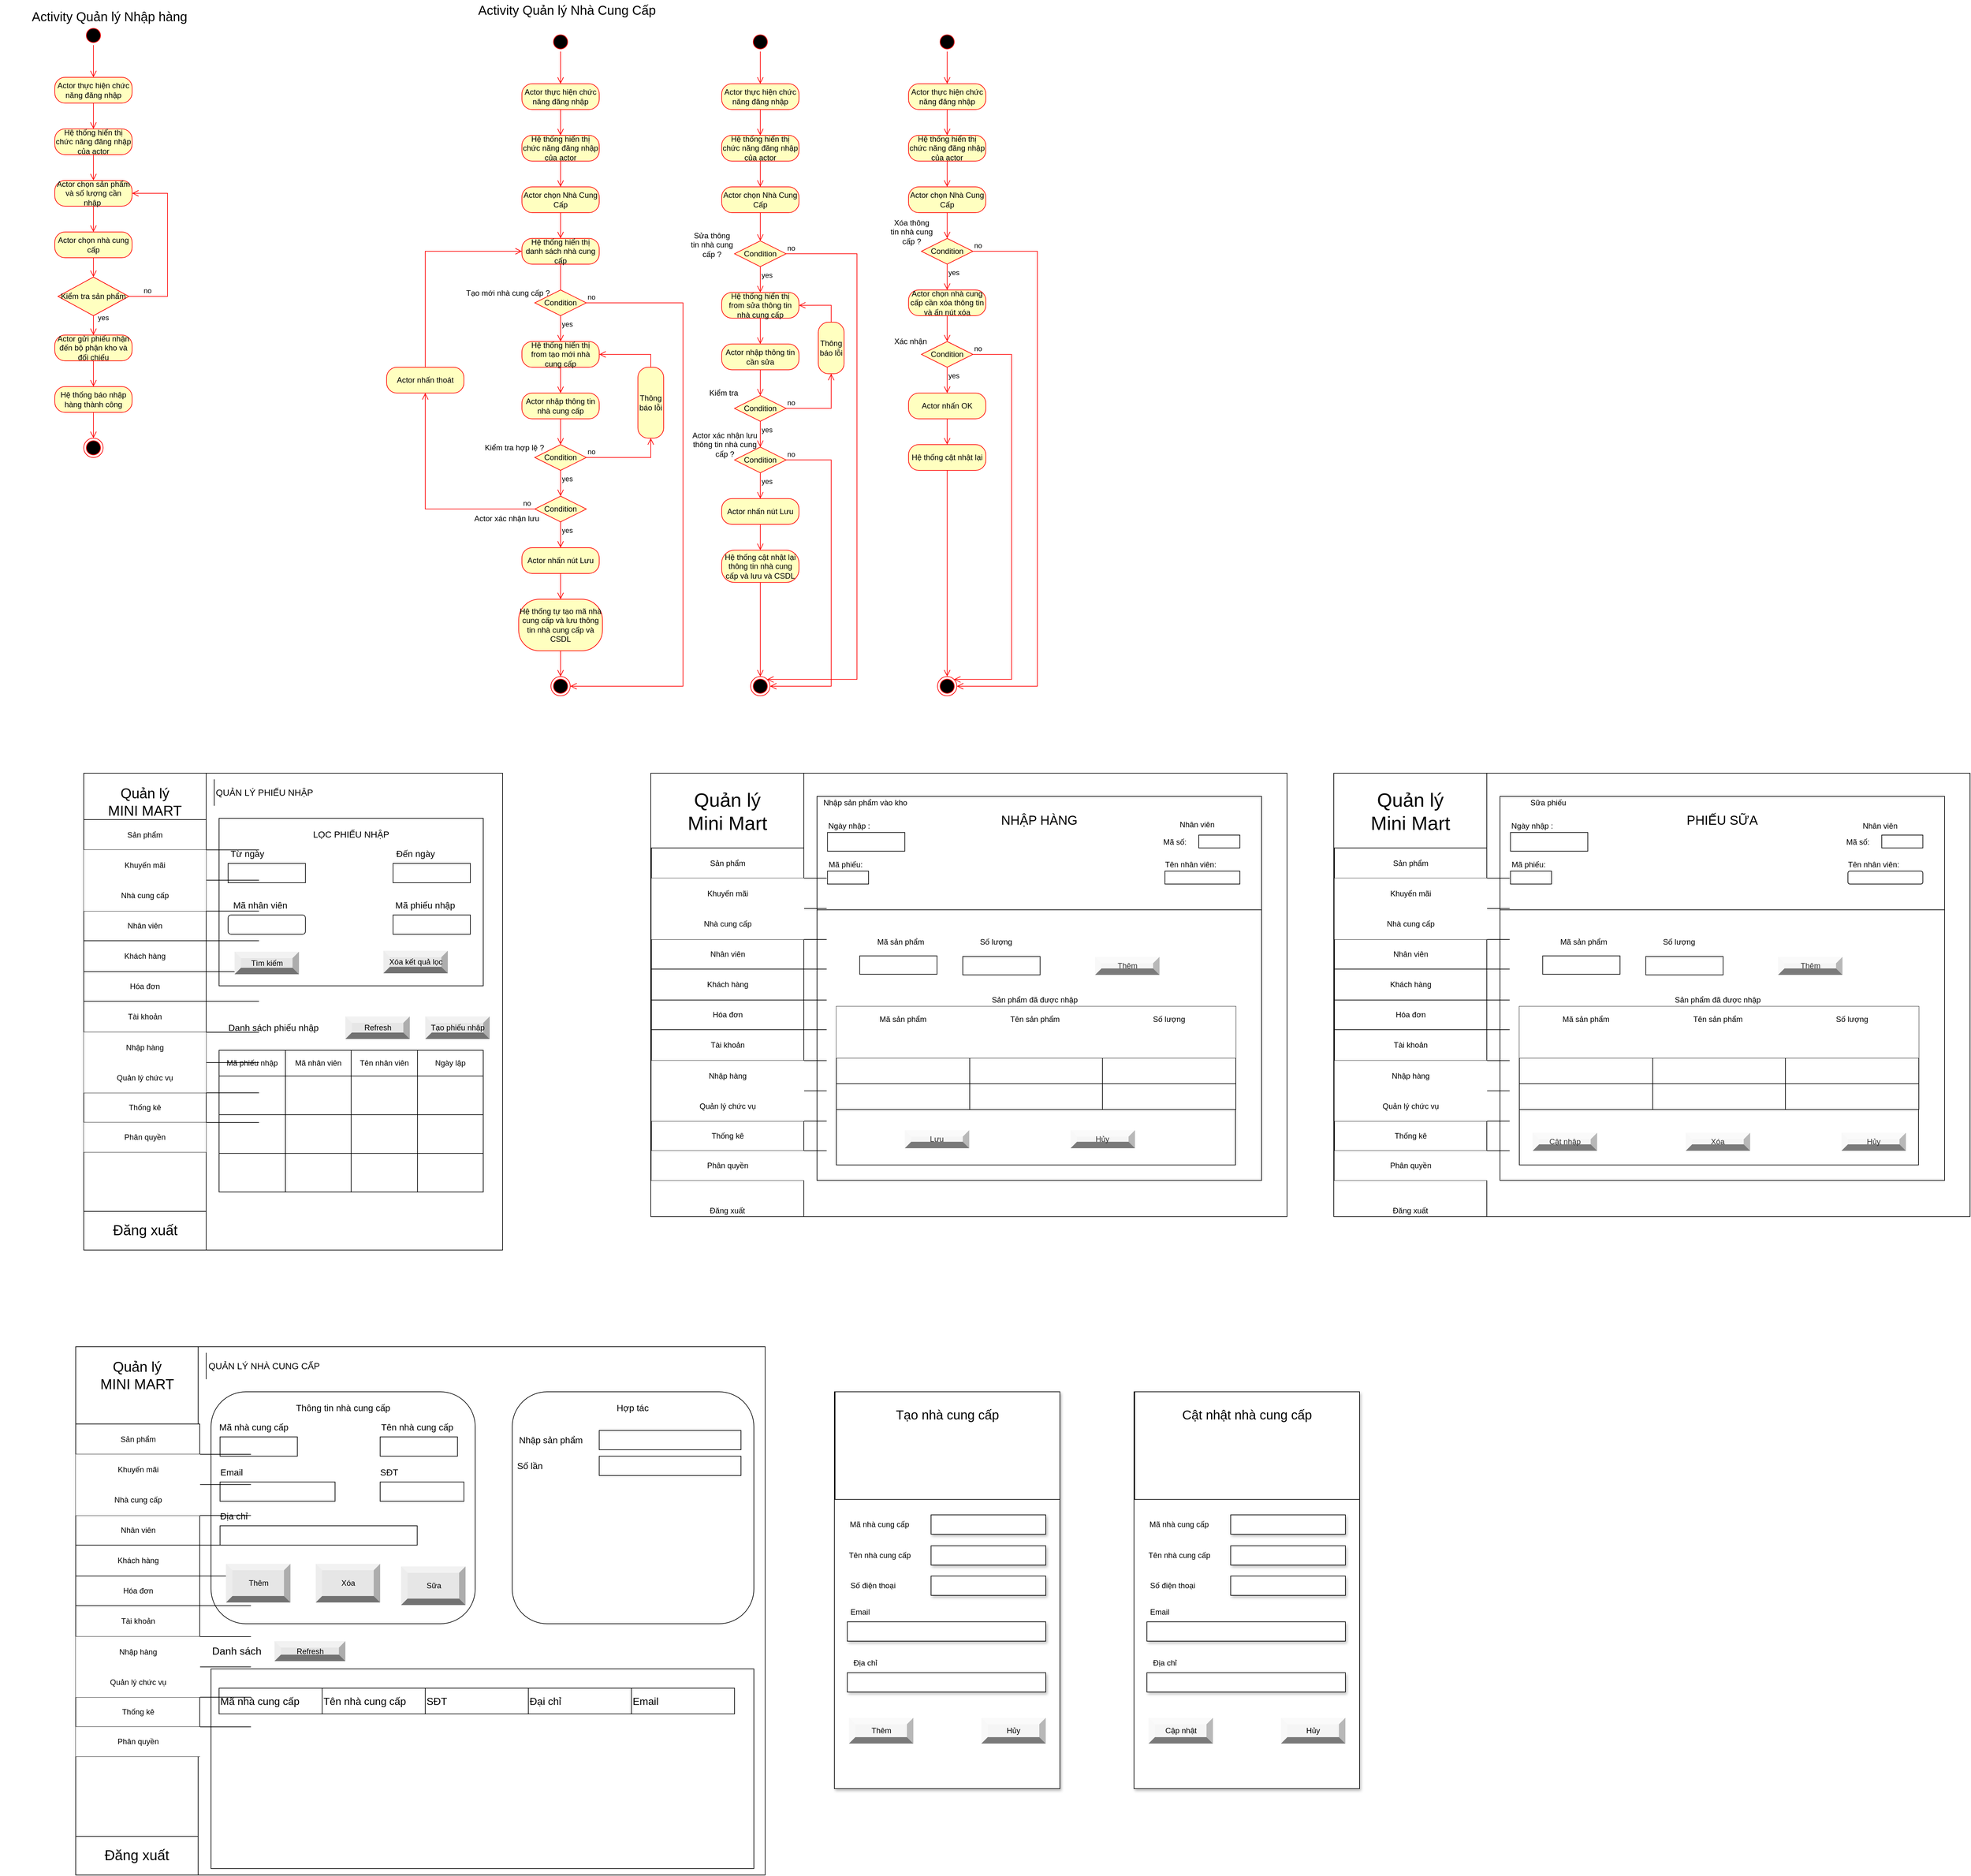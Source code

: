 <mxfile version="13.9.9" type="device"><diagram id="ybe5WaBFPKTsm6v5skLX" name="Trang-1"><mxGraphModel dx="1002" dy="581" grid="1" gridSize="10" guides="1" tooltips="1" connect="1" arrows="1" fold="1" page="1" pageScale="1" pageWidth="850" pageHeight="1100" math="0" shadow="0"><root><mxCell id="0"/><mxCell id="1" parent="0"/><mxCell id="OwQw4nrESaAJhu1cdRq3-1" value="" style="ellipse;html=1;shape=startState;fillColor=#000000;strokeColor=#ff0000;" parent="1" vertex="1"><mxGeometry x="160" y="40" width="30" height="30" as="geometry"/></mxCell><mxCell id="OwQw4nrESaAJhu1cdRq3-2" value="" style="edgeStyle=orthogonalEdgeStyle;html=1;verticalAlign=bottom;endArrow=open;endSize=8;strokeColor=#ff0000;rounded=0;entryX=0.5;entryY=0;entryDx=0;entryDy=0;" parent="1" source="OwQw4nrESaAJhu1cdRq3-1" target="OwQw4nrESaAJhu1cdRq3-3" edge="1"><mxGeometry relative="1" as="geometry"><mxPoint x="175" y="110" as="targetPoint"/></mxGeometry></mxCell><mxCell id="OwQw4nrESaAJhu1cdRq3-3" value="&lt;font style=&quot;vertical-align: inherit;&quot;&gt;&lt;font style=&quot;vertical-align: inherit;&quot;&gt;Actor thực hiện chức năng đăng nhập&lt;/font&gt;&lt;/font&gt;" style="rounded=1;whiteSpace=wrap;html=1;arcSize=40;fontColor=#000000;fillColor=#ffffc0;strokeColor=#ff0000;" parent="1" vertex="1"><mxGeometry x="115" y="120" width="120" height="40" as="geometry"/></mxCell><mxCell id="OwQw4nrESaAJhu1cdRq3-4" value="" style="edgeStyle=orthogonalEdgeStyle;html=1;verticalAlign=bottom;endArrow=open;endSize=8;strokeColor=#ff0000;rounded=0;entryX=0.5;entryY=0;entryDx=0;entryDy=0;" parent="1" source="OwQw4nrESaAJhu1cdRq3-3" target="OwQw4nrESaAJhu1cdRq3-5" edge="1"><mxGeometry relative="1" as="geometry"><mxPoint x="175" y="200" as="targetPoint"/></mxGeometry></mxCell><mxCell id="OwQw4nrESaAJhu1cdRq3-5" value="&lt;font style=&quot;vertical-align: inherit;&quot;&gt;&lt;font style=&quot;vertical-align: inherit;&quot;&gt;&lt;font style=&quot;vertical-align: inherit;&quot;&gt;&lt;font style=&quot;vertical-align: inherit;&quot;&gt;Hệ thống hiển thị chức năng đăng nhập của actor&lt;/font&gt;&lt;/font&gt;&lt;/font&gt;&lt;/font&gt;" style="rounded=1;whiteSpace=wrap;html=1;arcSize=40;fontColor=#000000;fillColor=#ffffc0;strokeColor=#ff0000;" parent="1" vertex="1"><mxGeometry x="115" y="200" width="120" height="40" as="geometry"/></mxCell><mxCell id="OwQw4nrESaAJhu1cdRq3-6" value="" style="edgeStyle=orthogonalEdgeStyle;html=1;verticalAlign=bottom;endArrow=open;endSize=8;strokeColor=#ff0000;rounded=0;entryX=0.5;entryY=0;entryDx=0;entryDy=0;" parent="1" source="OwQw4nrESaAJhu1cdRq3-5" target="OwQw4nrESaAJhu1cdRq3-7" edge="1"><mxGeometry relative="1" as="geometry"><mxPoint x="175" y="280" as="targetPoint"/></mxGeometry></mxCell><mxCell id="OwQw4nrESaAJhu1cdRq3-7" value="&lt;font style=&quot;vertical-align: inherit;&quot;&gt;&lt;font style=&quot;vertical-align: inherit;&quot;&gt;Actor chọn sản phẩm và số lượng cần nhập&amp;nbsp;&lt;/font&gt;&lt;/font&gt;" style="rounded=1;whiteSpace=wrap;html=1;arcSize=40;fontColor=#000000;fillColor=#ffffc0;strokeColor=#ff0000;" parent="1" vertex="1"><mxGeometry x="115" y="280" width="120" height="40" as="geometry"/></mxCell><mxCell id="OwQw4nrESaAJhu1cdRq3-8" value="" style="edgeStyle=orthogonalEdgeStyle;html=1;verticalAlign=bottom;endArrow=open;endSize=8;strokeColor=#ff0000;rounded=0;entryX=0.5;entryY=0;entryDx=0;entryDy=0;" parent="1" source="OwQw4nrESaAJhu1cdRq3-7" target="OwQw4nrESaAJhu1cdRq3-9" edge="1"><mxGeometry relative="1" as="geometry"><mxPoint x="175" y="350" as="targetPoint"/></mxGeometry></mxCell><mxCell id="OwQw4nrESaAJhu1cdRq3-9" value="&lt;font style=&quot;vertical-align: inherit;&quot;&gt;&lt;font style=&quot;vertical-align: inherit;&quot;&gt;Actor chọn nhà cung cấp&lt;/font&gt;&lt;/font&gt;" style="rounded=1;whiteSpace=wrap;html=1;arcSize=40;fontColor=#000000;fillColor=#ffffc0;strokeColor=#ff0000;" parent="1" vertex="1"><mxGeometry x="115" y="360" width="120" height="40" as="geometry"/></mxCell><mxCell id="OwQw4nrESaAJhu1cdRq3-10" value="" style="edgeStyle=orthogonalEdgeStyle;html=1;verticalAlign=bottom;endArrow=open;endSize=8;strokeColor=#ff0000;rounded=0;entryX=0.5;entryY=0;entryDx=0;entryDy=0;" parent="1" source="OwQw4nrESaAJhu1cdRq3-9" target="OwQw4nrESaAJhu1cdRq3-11" edge="1"><mxGeometry relative="1" as="geometry"><mxPoint x="175" y="440.0" as="targetPoint"/></mxGeometry></mxCell><mxCell id="OwQw4nrESaAJhu1cdRq3-11" value="&lt;font style=&quot;vertical-align: inherit&quot;&gt;&lt;font style=&quot;vertical-align: inherit&quot;&gt;Kiểm tra sản phẩm&lt;br&gt;&lt;/font&gt;&lt;/font&gt;" style="rhombus;whiteSpace=wrap;html=1;fillColor=#ffffc0;strokeColor=#ff0000;" parent="1" vertex="1"><mxGeometry x="120" y="430" width="110" height="60" as="geometry"/></mxCell><mxCell id="OwQw4nrESaAJhu1cdRq3-12" value="no" style="edgeStyle=orthogonalEdgeStyle;html=1;align=left;verticalAlign=bottom;endArrow=open;endSize=8;strokeColor=#ff0000;rounded=0;entryX=1;entryY=0.5;entryDx=0;entryDy=0;exitX=1;exitY=0.5;exitDx=0;exitDy=0;" parent="1" source="OwQw4nrESaAJhu1cdRq3-11" target="OwQw4nrESaAJhu1cdRq3-7" edge="1"><mxGeometry x="-0.846" relative="1" as="geometry"><mxPoint x="280" y="470" as="targetPoint"/><Array as="points"><mxPoint x="290" y="460"/><mxPoint x="290" y="300"/></Array><mxPoint as="offset"/></mxGeometry></mxCell><mxCell id="OwQw4nrESaAJhu1cdRq3-13" value="yes" style="edgeStyle=orthogonalEdgeStyle;html=1;align=left;verticalAlign=top;endArrow=open;endSize=8;strokeColor=#ff0000;rounded=0;entryX=0.5;entryY=0;entryDx=0;entryDy=0;exitX=0.5;exitY=1;exitDx=0;exitDy=0;" parent="1" source="OwQw4nrESaAJhu1cdRq3-11" target="Iaa71hpxvRfjv1SC95Ph-5" edge="1"><mxGeometry x="-1" y="11" relative="1" as="geometry"><mxPoint x="175" y="520" as="targetPoint"/><Array as="points"/><mxPoint x="-6" y="-10" as="offset"/></mxGeometry></mxCell><mxCell id="OwQw4nrESaAJhu1cdRq3-18" value="&lt;font style=&quot;vertical-align: inherit;&quot;&gt;&lt;font style=&quot;vertical-align: inherit;&quot;&gt;Hệ thống báo nhập hàng thành công&lt;/font&gt;&lt;/font&gt;" style="rounded=1;whiteSpace=wrap;html=1;arcSize=40;fontColor=#000000;fillColor=#ffffc0;strokeColor=#ff0000;" parent="1" vertex="1"><mxGeometry x="115" y="600" width="120" height="40" as="geometry"/></mxCell><mxCell id="OwQw4nrESaAJhu1cdRq3-19" value="" style="edgeStyle=orthogonalEdgeStyle;html=1;verticalAlign=bottom;endArrow=open;endSize=8;strokeColor=#ff0000;rounded=0;entryX=0.5;entryY=0;entryDx=0;entryDy=0;" parent="1" source="OwQw4nrESaAJhu1cdRq3-18" target="OwQw4nrESaAJhu1cdRq3-20" edge="1"><mxGeometry relative="1" as="geometry"><mxPoint x="175" y="930" as="targetPoint"/></mxGeometry></mxCell><mxCell id="OwQw4nrESaAJhu1cdRq3-20" value="" style="ellipse;html=1;shape=endState;fillColor=#000000;strokeColor=#ff0000;" parent="1" vertex="1"><mxGeometry x="160" y="680" width="30" height="30" as="geometry"/></mxCell><mxCell id="OwQw4nrESaAJhu1cdRq3-26" value="&lt;font style=&quot;vertical-align: inherit; font-size: 20px;&quot;&gt;&lt;font style=&quot;vertical-align: inherit; font-size: 20px;&quot;&gt;&lt;font style=&quot;vertical-align: inherit; font-size: 20px;&quot;&gt;&lt;font style=&quot;vertical-align: inherit; font-size: 20px;&quot;&gt;&lt;font style=&quot;vertical-align: inherit;&quot;&gt;&lt;font style=&quot;vertical-align: inherit;&quot;&gt;&lt;font style=&quot;vertical-align: inherit;&quot;&gt;&lt;font style=&quot;vertical-align: inherit;&quot;&gt;Activity Quản lý Nhập hàng&lt;/font&gt;&lt;/font&gt;&lt;/font&gt;&lt;/font&gt;&lt;/font&gt;&lt;/font&gt;&lt;/font&gt;&lt;/font&gt;" style="text;html=1;strokeColor=none;fillColor=none;align=center;verticalAlign=middle;whiteSpace=wrap;rounded=0;" parent="1" vertex="1"><mxGeometry x="30" y="10" width="340" height="30" as="geometry"/></mxCell><mxCell id="OwQw4nrESaAJhu1cdRq3-27" value="" style="edgeStyle=orthogonalEdgeStyle;html=1;verticalAlign=bottom;endArrow=open;endSize=8;strokeColor=#ff0000;rounded=0;entryX=0.5;entryY=0;entryDx=0;entryDy=0;" parent="1" source="OwQw4nrESaAJhu1cdRq3-32" target="OwQw4nrESaAJhu1cdRq3-28" edge="1"><mxGeometry relative="1" as="geometry"><mxPoint x="900" y="120" as="targetPoint"/><mxPoint x="900" y="80" as="sourcePoint"/></mxGeometry></mxCell><mxCell id="OwQw4nrESaAJhu1cdRq3-28" value="&lt;font style=&quot;vertical-align: inherit;&quot;&gt;&lt;font style=&quot;vertical-align: inherit;&quot;&gt;Actor thực hiện chức năng đăng nhập&lt;/font&gt;&lt;/font&gt;" style="rounded=1;whiteSpace=wrap;html=1;arcSize=40;fontColor=#000000;fillColor=#ffffc0;strokeColor=#ff0000;" parent="1" vertex="1"><mxGeometry x="840" y="130" width="120" height="40" as="geometry"/></mxCell><mxCell id="OwQw4nrESaAJhu1cdRq3-29" value="" style="edgeStyle=orthogonalEdgeStyle;html=1;verticalAlign=bottom;endArrow=open;endSize=8;strokeColor=#ff0000;rounded=0;entryX=0.5;entryY=0;entryDx=0;entryDy=0;" parent="1" source="OwQw4nrESaAJhu1cdRq3-28" target="OwQw4nrESaAJhu1cdRq3-30" edge="1"><mxGeometry relative="1" as="geometry"><mxPoint x="900" y="210" as="targetPoint"/></mxGeometry></mxCell><mxCell id="OwQw4nrESaAJhu1cdRq3-30" value="&lt;font style=&quot;vertical-align: inherit;&quot;&gt;&lt;font style=&quot;vertical-align: inherit;&quot;&gt;&lt;font style=&quot;vertical-align: inherit;&quot;&gt;&lt;font style=&quot;vertical-align: inherit;&quot;&gt;Hệ thống hiển thị chức năng đăng nhập của actor&lt;/font&gt;&lt;/font&gt;&lt;/font&gt;&lt;/font&gt;" style="rounded=1;whiteSpace=wrap;html=1;arcSize=40;fontColor=#000000;fillColor=#ffffc0;strokeColor=#ff0000;" parent="1" vertex="1"><mxGeometry x="840" y="210" width="120" height="40" as="geometry"/></mxCell><mxCell id="OwQw4nrESaAJhu1cdRq3-31" value="" style="edgeStyle=orthogonalEdgeStyle;html=1;verticalAlign=bottom;endArrow=open;endSize=8;strokeColor=#ff0000;rounded=0;entryX=0.5;entryY=0;entryDx=0;entryDy=0;" parent="1" source="OwQw4nrESaAJhu1cdRq3-30" edge="1"><mxGeometry relative="1" as="geometry"><mxPoint x="900" y="290" as="targetPoint"/></mxGeometry></mxCell><mxCell id="OwQw4nrESaAJhu1cdRq3-32" value="" style="ellipse;html=1;shape=startState;fillColor=#000000;strokeColor=#ff0000;" parent="1" vertex="1"><mxGeometry x="885" y="50" width="30" height="30" as="geometry"/></mxCell><mxCell id="OwQw4nrESaAJhu1cdRq3-33" value="Actor chọn Nhà Cung Cấp" style="rounded=1;whiteSpace=wrap;html=1;arcSize=40;fontColor=#000000;fillColor=#ffffc0;strokeColor=#ff0000;" parent="1" vertex="1"><mxGeometry x="840" y="290" width="120" height="40" as="geometry"/></mxCell><mxCell id="OwQw4nrESaAJhu1cdRq3-34" value="" style="edgeStyle=orthogonalEdgeStyle;html=1;verticalAlign=bottom;endArrow=open;endSize=8;strokeColor=#ff0000;rounded=0;exitX=0.5;exitY=1;exitDx=0;exitDy=0;entryX=0.5;entryY=0;entryDx=0;entryDy=0;" parent="1" source="OwQw4nrESaAJhu1cdRq3-33" target="OwQw4nrESaAJhu1cdRq3-35" edge="1"><mxGeometry relative="1" as="geometry"><mxPoint x="900" y="370" as="targetPoint"/><mxPoint x="910" y="260" as="sourcePoint"/></mxGeometry></mxCell><mxCell id="OwQw4nrESaAJhu1cdRq3-35" value="Hệ thống hiển thị danh sách nhà cung cấp" style="rounded=1;whiteSpace=wrap;html=1;arcSize=40;fontColor=#000000;fillColor=#ffffc0;strokeColor=#ff0000;" parent="1" vertex="1"><mxGeometry x="840" y="370" width="120" height="40" as="geometry"/></mxCell><mxCell id="OwQw4nrESaAJhu1cdRq3-36" value="" style="edgeStyle=orthogonalEdgeStyle;html=1;verticalAlign=bottom;endArrow=open;endSize=8;strokeColor=#ff0000;rounded=0;" parent="1" source="OwQw4nrESaAJhu1cdRq3-35" edge="1"><mxGeometry relative="1" as="geometry"><mxPoint x="900" y="450" as="targetPoint"/><Array as="points"><mxPoint x="900" y="460"/><mxPoint x="900" y="460"/></Array></mxGeometry></mxCell><mxCell id="OwQw4nrESaAJhu1cdRq3-37" value="&lt;font style=&quot;vertical-align: inherit; font-size: 20px;&quot;&gt;&lt;font style=&quot;vertical-align: inherit; font-size: 20px;&quot;&gt;&lt;font style=&quot;vertical-align: inherit; font-size: 20px;&quot;&gt;&lt;font style=&quot;vertical-align: inherit; font-size: 20px;&quot;&gt;&lt;font style=&quot;vertical-align: inherit;&quot;&gt;&lt;font style=&quot;vertical-align: inherit;&quot;&gt;&lt;font style=&quot;vertical-align: inherit;&quot;&gt;&lt;font style=&quot;vertical-align: inherit;&quot;&gt;Activity Quản lý Nhà Cung Cấp&lt;/font&gt;&lt;/font&gt;&lt;/font&gt;&lt;/font&gt;&lt;/font&gt;&lt;/font&gt;&lt;/font&gt;&lt;/font&gt;" style="text;html=1;strokeColor=none;fillColor=none;align=center;verticalAlign=middle;whiteSpace=wrap;rounded=0;" parent="1" vertex="1"><mxGeometry x="740" width="340" height="30" as="geometry"/></mxCell><mxCell id="OwQw4nrESaAJhu1cdRq3-38" value="Condition" style="rhombus;whiteSpace=wrap;html=1;fillColor=#ffffc0;strokeColor=#ff0000;" parent="1" vertex="1"><mxGeometry x="860" y="450" width="80" height="40" as="geometry"/></mxCell><mxCell id="OwQw4nrESaAJhu1cdRq3-39" value="no" style="edgeStyle=orthogonalEdgeStyle;html=1;align=left;verticalAlign=bottom;endArrow=open;endSize=8;strokeColor=#ff0000;rounded=0;entryX=1;entryY=0.5;entryDx=0;entryDy=0;" parent="1" source="OwQw4nrESaAJhu1cdRq3-38" target="OwQw4nrESaAJhu1cdRq3-62" edge="1"><mxGeometry x="-1" relative="1" as="geometry"><mxPoint x="1110" y="470" as="targetPoint"/><Array as="points"><mxPoint x="1090" y="470"/><mxPoint x="1090" y="1065"/></Array></mxGeometry></mxCell><mxCell id="OwQw4nrESaAJhu1cdRq3-40" value="yes" style="edgeStyle=orthogonalEdgeStyle;html=1;align=left;verticalAlign=top;endArrow=open;endSize=8;strokeColor=#ff0000;rounded=0;entryX=0.5;entryY=0;entryDx=0;entryDy=0;" parent="1" source="OwQw4nrESaAJhu1cdRq3-38" target="OwQw4nrESaAJhu1cdRq3-42" edge="1"><mxGeometry x="-1" relative="1" as="geometry"><mxPoint x="900" y="530" as="targetPoint"/></mxGeometry></mxCell><mxCell id="OwQw4nrESaAJhu1cdRq3-41" value="Tạo mới nhà cung cấp ?" style="text;html=1;strokeColor=none;fillColor=none;align=center;verticalAlign=middle;whiteSpace=wrap;rounded=0;" parent="1" vertex="1"><mxGeometry x="750" y="440" width="137" height="30" as="geometry"/></mxCell><mxCell id="OwQw4nrESaAJhu1cdRq3-42" value="Hệ thống hiển thị from tạo mới nhà cung cấp" style="rounded=1;whiteSpace=wrap;html=1;arcSize=40;fontColor=#000000;fillColor=#ffffc0;strokeColor=#ff0000;" parent="1" vertex="1"><mxGeometry x="840" y="530" width="120" height="40" as="geometry"/></mxCell><mxCell id="OwQw4nrESaAJhu1cdRq3-43" value="" style="edgeStyle=orthogonalEdgeStyle;html=1;verticalAlign=bottom;endArrow=open;endSize=8;strokeColor=#ff0000;rounded=0;entryX=0.5;entryY=0;entryDx=0;entryDy=0;" parent="1" source="OwQw4nrESaAJhu1cdRq3-42" target="OwQw4nrESaAJhu1cdRq3-44" edge="1"><mxGeometry relative="1" as="geometry"><mxPoint x="900" y="610" as="targetPoint"/></mxGeometry></mxCell><mxCell id="OwQw4nrESaAJhu1cdRq3-44" value="Actor nhập thông tin nhà cung cấp" style="rounded=1;whiteSpace=wrap;html=1;arcSize=40;fontColor=#000000;fillColor=#ffffc0;strokeColor=#ff0000;" parent="1" vertex="1"><mxGeometry x="840" y="610" width="120" height="40" as="geometry"/></mxCell><mxCell id="OwQw4nrESaAJhu1cdRq3-45" value="" style="edgeStyle=orthogonalEdgeStyle;html=1;verticalAlign=bottom;endArrow=open;endSize=8;strokeColor=#ff0000;rounded=0;entryX=0.5;entryY=0;entryDx=0;entryDy=0;" parent="1" source="OwQw4nrESaAJhu1cdRq3-44" target="OwQw4nrESaAJhu1cdRq3-46" edge="1"><mxGeometry relative="1" as="geometry"><mxPoint x="900" y="690" as="targetPoint"/></mxGeometry></mxCell><mxCell id="OwQw4nrESaAJhu1cdRq3-46" value="Condition" style="rhombus;whiteSpace=wrap;html=1;fillColor=#ffffc0;strokeColor=#ff0000;" parent="1" vertex="1"><mxGeometry x="860" y="690" width="80" height="40" as="geometry"/></mxCell><mxCell id="OwQw4nrESaAJhu1cdRq3-47" value="no" style="edgeStyle=orthogonalEdgeStyle;html=1;align=left;verticalAlign=bottom;endArrow=open;endSize=8;strokeColor=#ff0000;rounded=0;entryX=0.5;entryY=1;entryDx=0;entryDy=0;" parent="1" source="OwQw4nrESaAJhu1cdRq3-46" target="OwQw4nrESaAJhu1cdRq3-50" edge="1"><mxGeometry x="-1" relative="1" as="geometry"><mxPoint x="1040" y="710" as="targetPoint"/></mxGeometry></mxCell><mxCell id="OwQw4nrESaAJhu1cdRq3-48" value="yes" style="edgeStyle=orthogonalEdgeStyle;html=1;align=left;verticalAlign=top;endArrow=open;endSize=8;strokeColor=#ff0000;rounded=0;" parent="1" source="OwQw4nrESaAJhu1cdRq3-46" edge="1"><mxGeometry x="-1" relative="1" as="geometry"><mxPoint x="900" y="770" as="targetPoint"/></mxGeometry></mxCell><mxCell id="OwQw4nrESaAJhu1cdRq3-49" value="Kiểm tra hợp lệ ?" style="text;html=1;strokeColor=none;fillColor=none;align=center;verticalAlign=middle;whiteSpace=wrap;rounded=0;" parent="1" vertex="1"><mxGeometry x="760" y="680" width="137" height="30" as="geometry"/></mxCell><mxCell id="OwQw4nrESaAJhu1cdRq3-50" value="Thông báo lỗi" style="rounded=1;whiteSpace=wrap;html=1;arcSize=40;fontColor=#000000;fillColor=#ffffc0;strokeColor=#ff0000;" parent="1" vertex="1"><mxGeometry x="1020" y="570" width="40" height="110" as="geometry"/></mxCell><mxCell id="OwQw4nrESaAJhu1cdRq3-51" value="" style="edgeStyle=orthogonalEdgeStyle;html=1;verticalAlign=bottom;endArrow=open;endSize=8;strokeColor=#ff0000;rounded=0;exitX=0.5;exitY=0;exitDx=0;exitDy=0;entryX=1;entryY=0.5;entryDx=0;entryDy=0;" parent="1" source="OwQw4nrESaAJhu1cdRq3-50" target="OwQw4nrESaAJhu1cdRq3-42" edge="1"><mxGeometry relative="1" as="geometry"><mxPoint x="1220" y="680" as="targetPoint"/><mxPoint x="1230" y="510" as="sourcePoint"/></mxGeometry></mxCell><mxCell id="OwQw4nrESaAJhu1cdRq3-52" value="Condition" style="rhombus;whiteSpace=wrap;html=1;fillColor=#ffffc0;strokeColor=#ff0000;" parent="1" vertex="1"><mxGeometry x="860" y="770" width="80" height="40" as="geometry"/></mxCell><mxCell id="OwQw4nrESaAJhu1cdRq3-53" value="no" style="edgeStyle=orthogonalEdgeStyle;html=1;align=left;verticalAlign=bottom;endArrow=open;endSize=8;strokeColor=#ff0000;rounded=0;exitX=0;exitY=0.5;exitDx=0;exitDy=0;entryX=0.5;entryY=1;entryDx=0;entryDy=0;" parent="1" source="OwQw4nrESaAJhu1cdRq3-52" target="OwQw4nrESaAJhu1cdRq3-55" edge="1"><mxGeometry x="-0.886" relative="1" as="geometry"><mxPoint x="730" y="790" as="targetPoint"/><mxPoint as="offset"/></mxGeometry></mxCell><mxCell id="OwQw4nrESaAJhu1cdRq3-54" value="yes" style="edgeStyle=orthogonalEdgeStyle;html=1;align=left;verticalAlign=top;endArrow=open;endSize=8;strokeColor=#ff0000;rounded=0;entryX=0.5;entryY=0;entryDx=0;entryDy=0;" parent="1" source="OwQw4nrESaAJhu1cdRq3-52" target="OwQw4nrESaAJhu1cdRq3-58" edge="1"><mxGeometry x="-1" relative="1" as="geometry"><mxPoint x="900" y="850" as="targetPoint"/></mxGeometry></mxCell><mxCell id="OwQw4nrESaAJhu1cdRq3-55" value="Actor nhấn thoát" style="rounded=1;whiteSpace=wrap;html=1;arcSize=40;fontColor=#000000;fillColor=#ffffc0;strokeColor=#ff0000;" parent="1" vertex="1"><mxGeometry x="630" y="570" width="120" height="40" as="geometry"/></mxCell><mxCell id="OwQw4nrESaAJhu1cdRq3-56" value="" style="edgeStyle=orthogonalEdgeStyle;html=1;verticalAlign=bottom;endArrow=open;endSize=8;strokeColor=#ff0000;rounded=0;exitX=0.5;exitY=0;exitDx=0;exitDy=0;entryX=0;entryY=0.5;entryDx=0;entryDy=0;" parent="1" source="OwQw4nrESaAJhu1cdRq3-55" target="OwQw4nrESaAJhu1cdRq3-35" edge="1"><mxGeometry relative="1" as="geometry"><mxPoint x="740" y="600" as="targetPoint"/></mxGeometry></mxCell><mxCell id="OwQw4nrESaAJhu1cdRq3-57" value="Actor xác nhận lưu" style="text;html=1;strokeColor=none;fillColor=none;align=center;verticalAlign=middle;whiteSpace=wrap;rounded=0;" parent="1" vertex="1"><mxGeometry x="748" y="790" width="137" height="30" as="geometry"/></mxCell><mxCell id="OwQw4nrESaAJhu1cdRq3-58" value="Actor nhấn nút Lưu" style="rounded=1;whiteSpace=wrap;html=1;arcSize=40;fontColor=#000000;fillColor=#ffffc0;strokeColor=#ff0000;" parent="1" vertex="1"><mxGeometry x="840" y="850" width="120" height="40" as="geometry"/></mxCell><mxCell id="OwQw4nrESaAJhu1cdRq3-59" value="" style="edgeStyle=orthogonalEdgeStyle;html=1;verticalAlign=bottom;endArrow=open;endSize=8;strokeColor=#ff0000;rounded=0;" parent="1" source="OwQw4nrESaAJhu1cdRq3-58" edge="1"><mxGeometry relative="1" as="geometry"><mxPoint x="900" y="930" as="targetPoint"/></mxGeometry></mxCell><mxCell id="OwQw4nrESaAJhu1cdRq3-60" value="Hệ thống tự tạo mã nhà cung cấp và lưu thông tin nhà cung cấp và CSDL" style="rounded=1;whiteSpace=wrap;html=1;arcSize=40;fontColor=#000000;fillColor=#ffffc0;strokeColor=#ff0000;" parent="1" vertex="1"><mxGeometry x="835" y="930" width="130" height="80" as="geometry"/></mxCell><mxCell id="OwQw4nrESaAJhu1cdRq3-61" value="" style="edgeStyle=orthogonalEdgeStyle;html=1;verticalAlign=bottom;endArrow=open;endSize=8;strokeColor=#ff0000;rounded=0;exitX=0.5;exitY=1;exitDx=0;exitDy=0;" parent="1" source="OwQw4nrESaAJhu1cdRq3-60" target="OwQw4nrESaAJhu1cdRq3-62" edge="1"><mxGeometry relative="1" as="geometry"><mxPoint x="900" y="1050" as="targetPoint"/><Array as="points"/></mxGeometry></mxCell><mxCell id="OwQw4nrESaAJhu1cdRq3-62" value="" style="ellipse;html=1;shape=endState;fillColor=#000000;strokeColor=#ff0000;" parent="1" vertex="1"><mxGeometry x="885" y="1050" width="30" height="30" as="geometry"/></mxCell><mxCell id="OwQw4nrESaAJhu1cdRq3-63" value="Condition" style="rhombus;whiteSpace=wrap;html=1;fillColor=#ffffc0;strokeColor=#ff0000;" parent="1" vertex="1"><mxGeometry x="1170" y="373.82" width="80" height="40" as="geometry"/></mxCell><mxCell id="OwQw4nrESaAJhu1cdRq3-64" value="no" style="edgeStyle=orthogonalEdgeStyle;html=1;align=left;verticalAlign=bottom;endArrow=open;endSize=8;strokeColor=#ff0000;rounded=0;entryX=1;entryY=0;entryDx=0;entryDy=0;" parent="1" source="OwQw4nrESaAJhu1cdRq3-63" target="Iaa71hpxvRfjv1SC95Ph-16" edge="1"><mxGeometry x="-1" relative="1" as="geometry"><mxPoint x="1370" y="933.82" as="targetPoint"/><Array as="points"><mxPoint x="1360" y="394"/><mxPoint x="1360" y="1054"/></Array></mxGeometry></mxCell><mxCell id="OwQw4nrESaAJhu1cdRq3-65" value="yes" style="edgeStyle=orthogonalEdgeStyle;html=1;align=left;verticalAlign=top;endArrow=open;endSize=8;strokeColor=#ff0000;rounded=0;entryX=0.5;entryY=0;entryDx=0;entryDy=0;" parent="1" source="OwQw4nrESaAJhu1cdRq3-63" target="OwQw4nrESaAJhu1cdRq3-67" edge="1"><mxGeometry x="-1" relative="1" as="geometry"><mxPoint x="1210" y="453.82" as="targetPoint"/></mxGeometry></mxCell><mxCell id="OwQw4nrESaAJhu1cdRq3-66" value="Sửa thông tin nhà cung cấp ?" style="text;html=1;strokeColor=none;fillColor=none;align=center;verticalAlign=middle;whiteSpace=wrap;rounded=0;" parent="1" vertex="1"><mxGeometry x="1100" y="360" width="70" height="40" as="geometry"/></mxCell><mxCell id="OwQw4nrESaAJhu1cdRq3-67" value="Hệ thống hiển thị from sửa thông tin nhà cung cấp" style="rounded=1;whiteSpace=wrap;html=1;arcSize=40;fontColor=#000000;fillColor=#ffffc0;strokeColor=#ff0000;" parent="1" vertex="1"><mxGeometry x="1150" y="453.82" width="120" height="40" as="geometry"/></mxCell><mxCell id="OwQw4nrESaAJhu1cdRq3-68" value="" style="edgeStyle=orthogonalEdgeStyle;html=1;verticalAlign=bottom;endArrow=open;endSize=8;strokeColor=#ff0000;rounded=0;" parent="1" source="OwQw4nrESaAJhu1cdRq3-67" target="OwQw4nrESaAJhu1cdRq3-69" edge="1"><mxGeometry relative="1" as="geometry"><mxPoint x="1210" y="533.82" as="targetPoint"/></mxGeometry></mxCell><mxCell id="OwQw4nrESaAJhu1cdRq3-69" value="Actor nhập thông tin cần sửa" style="rounded=1;whiteSpace=wrap;html=1;arcSize=40;fontColor=#000000;fillColor=#ffffc0;strokeColor=#ff0000;" parent="1" vertex="1"><mxGeometry x="1150" y="533.82" width="120" height="40" as="geometry"/></mxCell><mxCell id="OwQw4nrESaAJhu1cdRq3-70" value="" style="edgeStyle=orthogonalEdgeStyle;html=1;verticalAlign=bottom;endArrow=open;endSize=8;strokeColor=#ff0000;rounded=0;" parent="1" source="OwQw4nrESaAJhu1cdRq3-69" target="OwQw4nrESaAJhu1cdRq3-71" edge="1"><mxGeometry relative="1" as="geometry"><mxPoint x="1210" y="613.82" as="targetPoint"/></mxGeometry></mxCell><mxCell id="OwQw4nrESaAJhu1cdRq3-71" value="Condition" style="rhombus;whiteSpace=wrap;html=1;fillColor=#ffffc0;strokeColor=#ff0000;" parent="1" vertex="1"><mxGeometry x="1170" y="613.82" width="80" height="40" as="geometry"/></mxCell><mxCell id="OwQw4nrESaAJhu1cdRq3-72" value="no" style="edgeStyle=orthogonalEdgeStyle;html=1;align=left;verticalAlign=bottom;endArrow=open;endSize=8;strokeColor=#ff0000;rounded=0;entryX=0.5;entryY=1;entryDx=0;entryDy=0;" parent="1" source="OwQw4nrESaAJhu1cdRq3-71" target="OwQw4nrESaAJhu1cdRq3-79" edge="1"><mxGeometry x="-1" relative="1" as="geometry"><mxPoint x="1350" y="633.82" as="targetPoint"/></mxGeometry></mxCell><mxCell id="OwQw4nrESaAJhu1cdRq3-73" value="yes" style="edgeStyle=orthogonalEdgeStyle;html=1;align=left;verticalAlign=top;endArrow=open;endSize=8;strokeColor=#ff0000;rounded=0;entryX=0.5;entryY=0;entryDx=0;entryDy=0;" parent="1" source="OwQw4nrESaAJhu1cdRq3-71" target="OwQw4nrESaAJhu1cdRq3-87" edge="1"><mxGeometry x="-1" relative="1" as="geometry"><mxPoint x="1230" y="693.82" as="targetPoint"/></mxGeometry></mxCell><mxCell id="OwQw4nrESaAJhu1cdRq3-74" value="Kiểm tra&amp;nbsp;" style="text;html=1;strokeColor=none;fillColor=none;align=center;verticalAlign=middle;whiteSpace=wrap;rounded=0;" parent="1" vertex="1"><mxGeometry x="1120" y="590" width="70" height="40" as="geometry"/></mxCell><mxCell id="OwQw4nrESaAJhu1cdRq3-75" value="Actor nhấn nút Lưu" style="rounded=1;whiteSpace=wrap;html=1;arcSize=40;fontColor=#000000;fillColor=#ffffc0;strokeColor=#ff0000;" parent="1" vertex="1"><mxGeometry x="1150" y="773.82" width="120" height="40" as="geometry"/></mxCell><mxCell id="OwQw4nrESaAJhu1cdRq3-76" value="" style="edgeStyle=orthogonalEdgeStyle;html=1;verticalAlign=bottom;endArrow=open;endSize=8;strokeColor=#ff0000;rounded=0;" parent="1" source="OwQw4nrESaAJhu1cdRq3-75" target="OwQw4nrESaAJhu1cdRq3-77" edge="1"><mxGeometry relative="1" as="geometry"><mxPoint x="1210" y="773.82" as="targetPoint"/></mxGeometry></mxCell><mxCell id="OwQw4nrESaAJhu1cdRq3-77" value="Hệ thống cật nhật lại thông tin nhà cung cấp và lưu và CSDL" style="rounded=1;whiteSpace=wrap;html=1;arcSize=40;fontColor=#000000;fillColor=#ffffc0;strokeColor=#ff0000;" parent="1" vertex="1"><mxGeometry x="1150" y="853.82" width="120" height="50" as="geometry"/></mxCell><mxCell id="OwQw4nrESaAJhu1cdRq3-78" value="" style="edgeStyle=orthogonalEdgeStyle;html=1;verticalAlign=bottom;endArrow=open;endSize=8;strokeColor=#ff0000;rounded=0;entryX=0.5;entryY=0;entryDx=0;entryDy=0;" parent="1" source="OwQw4nrESaAJhu1cdRq3-77" target="Iaa71hpxvRfjv1SC95Ph-16" edge="1"><mxGeometry relative="1" as="geometry"><mxPoint x="1210" y="1006.173" as="targetPoint"/><Array as="points"/></mxGeometry></mxCell><mxCell id="OwQw4nrESaAJhu1cdRq3-79" value="Thông báo lỗi" style="rounded=1;whiteSpace=wrap;html=1;arcSize=40;fontColor=#000000;fillColor=#ffffc0;strokeColor=#ff0000;" parent="1" vertex="1"><mxGeometry x="1300" y="500.0" width="40" height="80" as="geometry"/></mxCell><mxCell id="OwQw4nrESaAJhu1cdRq3-80" value="" style="edgeStyle=orthogonalEdgeStyle;html=1;verticalAlign=bottom;endArrow=open;endSize=8;strokeColor=#ff0000;rounded=0;entryX=1;entryY=0.5;entryDx=0;entryDy=0;exitX=0.5;exitY=0;exitDx=0;exitDy=0;" parent="1" source="OwQw4nrESaAJhu1cdRq3-79" target="OwQw4nrESaAJhu1cdRq3-67" edge="1"><mxGeometry relative="1" as="geometry"><mxPoint x="1290" y="473.82" as="targetPoint"/><Array as="points"><mxPoint x="1320" y="474"/></Array></mxGeometry></mxCell><mxCell id="OwQw4nrESaAJhu1cdRq3-81" value="Condition" style="rhombus;whiteSpace=wrap;html=1;fillColor=#ffffc0;strokeColor=#ff0000;" parent="1" vertex="1"><mxGeometry x="1460" y="370" width="80" height="40" as="geometry"/></mxCell><mxCell id="OwQw4nrESaAJhu1cdRq3-82" value="no" style="edgeStyle=orthogonalEdgeStyle;html=1;align=left;verticalAlign=bottom;endArrow=open;endSize=8;strokeColor=#ff0000;rounded=0;entryX=1;entryY=0.5;entryDx=0;entryDy=0;" parent="1" source="OwQw4nrESaAJhu1cdRq3-81" target="Iaa71hpxvRfjv1SC95Ph-27" edge="1"><mxGeometry x="-1" relative="1" as="geometry"><mxPoint x="1540" y="1070" as="targetPoint"/><Array as="points"><mxPoint x="1640" y="390"/><mxPoint x="1640" y="1065"/></Array></mxGeometry></mxCell><mxCell id="OwQw4nrESaAJhu1cdRq3-83" value="yes" style="edgeStyle=orthogonalEdgeStyle;html=1;align=left;verticalAlign=top;endArrow=open;endSize=8;strokeColor=#ff0000;rounded=0;" parent="1" source="OwQw4nrESaAJhu1cdRq3-81" target="OwQw4nrESaAJhu1cdRq3-85" edge="1"><mxGeometry x="-1" relative="1" as="geometry"><mxPoint x="1500" y="450" as="targetPoint"/></mxGeometry></mxCell><mxCell id="OwQw4nrESaAJhu1cdRq3-84" value="Xóa thông tin nhà cung cấp ?" style="text;html=1;strokeColor=none;fillColor=none;align=center;verticalAlign=middle;whiteSpace=wrap;rounded=0;" parent="1" vertex="1"><mxGeometry x="1410" y="340" width="70" height="40" as="geometry"/></mxCell><mxCell id="OwQw4nrESaAJhu1cdRq3-85" value="Actor chọn nhà cung cấp cần xóa thông tin và ấn nút xóa" style="rounded=1;whiteSpace=wrap;html=1;arcSize=40;fontColor=#000000;fillColor=#ffffc0;strokeColor=#ff0000;" parent="1" vertex="1"><mxGeometry x="1440" y="450" width="120" height="40" as="geometry"/></mxCell><mxCell id="OwQw4nrESaAJhu1cdRq3-86" value="" style="edgeStyle=orthogonalEdgeStyle;html=1;verticalAlign=bottom;endArrow=open;endSize=8;strokeColor=#ff0000;rounded=0;" parent="1" source="OwQw4nrESaAJhu1cdRq3-85" edge="1"><mxGeometry relative="1" as="geometry"><mxPoint x="1500" y="530" as="targetPoint"/></mxGeometry></mxCell><mxCell id="OwQw4nrESaAJhu1cdRq3-87" value="Condition" style="rhombus;whiteSpace=wrap;html=1;fillColor=#ffffc0;strokeColor=#ff0000;" parent="1" vertex="1"><mxGeometry x="1170" y="693.82" width="80" height="40" as="geometry"/></mxCell><mxCell id="OwQw4nrESaAJhu1cdRq3-88" value="no" style="edgeStyle=orthogonalEdgeStyle;html=1;align=left;verticalAlign=bottom;endArrow=open;endSize=8;strokeColor=#ff0000;rounded=0;entryX=1;entryY=0.5;entryDx=0;entryDy=0;" parent="1" source="OwQw4nrESaAJhu1cdRq3-87" target="Iaa71hpxvRfjv1SC95Ph-16" edge="1"><mxGeometry x="-1" relative="1" as="geometry"><mxPoint x="1320" y="938.82" as="targetPoint"/><Array as="points"><mxPoint x="1320" y="714"/><mxPoint x="1320" y="1065"/></Array></mxGeometry></mxCell><mxCell id="OwQw4nrESaAJhu1cdRq3-89" value="yes" style="edgeStyle=orthogonalEdgeStyle;html=1;align=left;verticalAlign=top;endArrow=open;endSize=8;strokeColor=#ff0000;rounded=0;entryX=0.5;entryY=0;entryDx=0;entryDy=0;" parent="1" source="OwQw4nrESaAJhu1cdRq3-87" target="OwQw4nrESaAJhu1cdRq3-75" edge="1"><mxGeometry x="-1" relative="1" as="geometry"><mxPoint x="1210" y="793.82" as="targetPoint"/></mxGeometry></mxCell><mxCell id="OwQw4nrESaAJhu1cdRq3-90" value="Actor xác nhận lưu thông tin nhà cung cấp ?" style="text;html=1;strokeColor=none;fillColor=none;align=center;verticalAlign=middle;whiteSpace=wrap;rounded=0;" parent="1" vertex="1"><mxGeometry x="1095" y="670" width="120" height="40" as="geometry"/></mxCell><mxCell id="OwQw4nrESaAJhu1cdRq3-91" value="Condition" style="rhombus;whiteSpace=wrap;html=1;fillColor=#ffffc0;strokeColor=#ff0000;" parent="1" vertex="1"><mxGeometry x="1460" y="530" width="80" height="40" as="geometry"/></mxCell><mxCell id="OwQw4nrESaAJhu1cdRq3-92" value="no" style="edgeStyle=orthogonalEdgeStyle;html=1;align=left;verticalAlign=bottom;endArrow=open;endSize=8;strokeColor=#ff0000;rounded=0;entryX=1;entryY=0;entryDx=0;entryDy=0;" parent="1" source="OwQw4nrESaAJhu1cdRq3-91" target="Iaa71hpxvRfjv1SC95Ph-27" edge="1"><mxGeometry x="-1" relative="1" as="geometry"><mxPoint x="1690" y="370" as="targetPoint"/><Array as="points"><mxPoint x="1600" y="550"/><mxPoint x="1600" y="1054"/></Array></mxGeometry></mxCell><mxCell id="OwQw4nrESaAJhu1cdRq3-93" value="yes" style="edgeStyle=orthogonalEdgeStyle;html=1;align=left;verticalAlign=top;endArrow=open;endSize=8;strokeColor=#ff0000;rounded=0;entryX=0.5;entryY=0;entryDx=0;entryDy=0;" parent="1" source="OwQw4nrESaAJhu1cdRq3-91" target="OwQw4nrESaAJhu1cdRq3-95" edge="1"><mxGeometry x="-1" relative="1" as="geometry"><mxPoint x="1500" y="610" as="targetPoint"/><Array as="points"/></mxGeometry></mxCell><mxCell id="OwQw4nrESaAJhu1cdRq3-94" value="Xác nhận&amp;nbsp;" style="text;html=1;strokeColor=none;fillColor=none;align=center;verticalAlign=middle;whiteSpace=wrap;rounded=0;" parent="1" vertex="1"><mxGeometry x="1410" y="510" width="70" height="40" as="geometry"/></mxCell><mxCell id="OwQw4nrESaAJhu1cdRq3-95" value="Actor nhấn OK" style="rounded=1;whiteSpace=wrap;html=1;arcSize=40;fontColor=#000000;fillColor=#ffffc0;strokeColor=#ff0000;" parent="1" vertex="1"><mxGeometry x="1440" y="610" width="120" height="40" as="geometry"/></mxCell><mxCell id="OwQw4nrESaAJhu1cdRq3-96" value="" style="edgeStyle=orthogonalEdgeStyle;html=1;verticalAlign=bottom;endArrow=open;endSize=8;strokeColor=#ff0000;rounded=0;entryX=0.5;entryY=0;entryDx=0;entryDy=0;" parent="1" source="OwQw4nrESaAJhu1cdRq3-95" target="OwQw4nrESaAJhu1cdRq3-97" edge="1"><mxGeometry relative="1" as="geometry"><mxPoint x="1500" y="690" as="targetPoint"/></mxGeometry></mxCell><mxCell id="OwQw4nrESaAJhu1cdRq3-97" value="Hệ thống cật nhật lại" style="rounded=1;whiteSpace=wrap;html=1;arcSize=40;fontColor=#000000;fillColor=#ffffc0;strokeColor=#ff0000;" parent="1" vertex="1"><mxGeometry x="1440" y="690" width="120" height="40" as="geometry"/></mxCell><mxCell id="OwQw4nrESaAJhu1cdRq3-98" value="" style="edgeStyle=orthogonalEdgeStyle;html=1;verticalAlign=bottom;endArrow=open;endSize=8;strokeColor=#ff0000;rounded=0;entryX=0.5;entryY=0;entryDx=0;entryDy=0;" parent="1" source="OwQw4nrESaAJhu1cdRq3-97" target="Iaa71hpxvRfjv1SC95Ph-27" edge="1"><mxGeometry relative="1" as="geometry"><mxPoint x="1500" y="1050" as="targetPoint"/><Array as="points"/></mxGeometry></mxCell><mxCell id="OwQw4nrESaAJhu1cdRq3-99" value="" style="rounded=0;whiteSpace=wrap;html=1;" parent="1" vertex="1"><mxGeometry x="160" y="1200" width="650" height="740" as="geometry"/></mxCell><mxCell id="OwQw4nrESaAJhu1cdRq3-100" value="" style="rounded=0;whiteSpace=wrap;html=1;" parent="1" vertex="1"><mxGeometry x="160" y="1200" width="190" height="740" as="geometry"/></mxCell><mxCell id="OwQw4nrESaAJhu1cdRq3-101" value="&lt;font style=&quot;font-size: 22px;&quot;&gt;Quản lý&lt;br&gt;MINI MART&lt;/font&gt;" style="text;html=1;strokeColor=none;fillColor=none;align=center;verticalAlign=middle;whiteSpace=wrap;rounded=0;" parent="1" vertex="1"><mxGeometry x="195" y="1230" width="120" height="30" as="geometry"/></mxCell><mxCell id="OwQw4nrESaAJhu1cdRq3-102" value="" style="rounded=0;whiteSpace=wrap;html=1;fontSize=22;" parent="1" vertex="1"><mxGeometry x="160" y="1880" width="190" height="60" as="geometry"/></mxCell><mxCell id="OwQw4nrESaAJhu1cdRq3-103" value="Đăng xuất" style="text;html=1;strokeColor=none;fillColor=none;align=center;verticalAlign=middle;whiteSpace=wrap;rounded=0;fontSize=22;" parent="1" vertex="1"><mxGeometry x="202.5" y="1895" width="105" height="30" as="geometry"/></mxCell><mxCell id="OwQw4nrESaAJhu1cdRq3-123" value="&lt;font style=&quot;font-size: 14px;&quot;&gt;QUẢN LÝ PHIẾU NHẬP&lt;/font&gt;" style="shape=partialRectangle;whiteSpace=wrap;html=1;right=0;top=0;bottom=0;fillColor=none;routingCenterX=-0.5;fontSize=12;" parent="1" vertex="1"><mxGeometry x="362.5" y="1210" width="155" height="40" as="geometry"/></mxCell><mxCell id="OwQw4nrESaAJhu1cdRq3-125" value="" style="rounded=0;whiteSpace=wrap;html=1;fontSize=14;" parent="1" vertex="1"><mxGeometry x="370" y="1270" width="410" height="260" as="geometry"/></mxCell><mxCell id="OwQw4nrESaAJhu1cdRq3-126" value="LỌC PHIẾU NHẬP" style="text;html=1;strokeColor=none;fillColor=none;align=center;verticalAlign=middle;whiteSpace=wrap;rounded=0;fontSize=14;" parent="1" vertex="1"><mxGeometry x="510" y="1280" width="130" height="30" as="geometry"/></mxCell><mxCell id="OwQw4nrESaAJhu1cdRq3-127" value="Từ ngày" style="text;html=1;strokeColor=none;fillColor=none;align=center;verticalAlign=middle;whiteSpace=wrap;rounded=0;fontSize=14;" parent="1" vertex="1"><mxGeometry x="384" y="1310" width="60" height="30" as="geometry"/></mxCell><mxCell id="OwQw4nrESaAJhu1cdRq3-128" value="Đến ngày" style="text;html=1;strokeColor=none;fillColor=none;align=center;verticalAlign=middle;whiteSpace=wrap;rounded=0;fontSize=14;" parent="1" vertex="1"><mxGeometry x="640" y="1310" width="70" height="30" as="geometry"/></mxCell><mxCell id="OwQw4nrESaAJhu1cdRq3-129" value="" style="rounded=0;whiteSpace=wrap;html=1;fontSize=14;" parent="1" vertex="1"><mxGeometry x="384" y="1340" width="120" height="30" as="geometry"/></mxCell><mxCell id="OwQw4nrESaAJhu1cdRq3-130" value="" style="rounded=0;whiteSpace=wrap;html=1;fontSize=14;" parent="1" vertex="1"><mxGeometry x="640" y="1340" width="120" height="30" as="geometry"/></mxCell><mxCell id="OwQw4nrESaAJhu1cdRq3-131" value="Mã nhân viên" style="text;html=1;strokeColor=none;fillColor=none;align=center;verticalAlign=middle;whiteSpace=wrap;rounded=0;fontSize=14;" parent="1" vertex="1"><mxGeometry x="384" y="1390" width="100" height="30" as="geometry"/></mxCell><mxCell id="OwQw4nrESaAJhu1cdRq3-132" value="" style="rounded=1;whiteSpace=wrap;html=1;fontSize=14;" parent="1" vertex="1"><mxGeometry x="384" y="1420" width="120" height="30" as="geometry"/></mxCell><mxCell id="OwQw4nrESaAJhu1cdRq3-133" value="" style="rounded=0;whiteSpace=wrap;html=1;fontSize=14;" parent="1" vertex="1"><mxGeometry x="640" y="1420" width="120" height="30" as="geometry"/></mxCell><mxCell id="OwQw4nrESaAJhu1cdRq3-134" value="Mã phiếu nhập" style="text;html=1;strokeColor=none;fillColor=none;align=center;verticalAlign=middle;whiteSpace=wrap;rounded=0;fontSize=14;" parent="1" vertex="1"><mxGeometry x="640" y="1390" width="100" height="30" as="geometry"/></mxCell><mxCell id="OwQw4nrESaAJhu1cdRq3-150" value="Danh sách phiếu nhập" style="text;html=1;strokeColor=none;fillColor=none;align=center;verticalAlign=middle;whiteSpace=wrap;rounded=0;fontSize=14;" parent="1" vertex="1"><mxGeometry x="362.5" y="1580" width="183" height="30" as="geometry"/></mxCell><mxCell id="OwQw4nrESaAJhu1cdRq3-166" value="" style="rounded=0;whiteSpace=wrap;html=1;" parent="1" vertex="1"><mxGeometry x="147.5" y="2090" width="1070" height="820" as="geometry"/></mxCell><mxCell id="OwQw4nrESaAJhu1cdRq3-167" value="" style="rounded=0;whiteSpace=wrap;html=1;" parent="1" vertex="1"><mxGeometry x="147.5" y="2090" width="190" height="820" as="geometry"/></mxCell><mxCell id="OwQw4nrESaAJhu1cdRq3-168" value="&lt;font style=&quot;font-size: 22px;&quot;&gt;Quản lý&lt;br&gt;MINI MART&lt;/font&gt;" style="text;html=1;strokeColor=none;fillColor=none;align=center;verticalAlign=middle;whiteSpace=wrap;rounded=0;" parent="1" vertex="1"><mxGeometry x="182.5" y="2120" width="120" height="30" as="geometry"/></mxCell><mxCell id="OwQw4nrESaAJhu1cdRq3-169" value="" style="rounded=0;whiteSpace=wrap;html=1;fontSize=22;" parent="1" vertex="1"><mxGeometry x="147.5" y="2850" width="190" height="60" as="geometry"/></mxCell><mxCell id="OwQw4nrESaAJhu1cdRq3-170" value="Đăng xuất" style="text;html=1;strokeColor=none;fillColor=none;align=center;verticalAlign=middle;whiteSpace=wrap;rounded=0;fontSize=22;" parent="1" vertex="1"><mxGeometry x="190" y="2865" width="105" height="30" as="geometry"/></mxCell><mxCell id="OwQw4nrESaAJhu1cdRq3-190" value="&lt;font style=&quot;font-size: 14px;&quot;&gt;QUẢN LÝ NHÀ CUNG CẤP&lt;/font&gt;" style="shape=partialRectangle;whiteSpace=wrap;html=1;right=0;top=0;bottom=0;fillColor=none;routingCenterX=-0.5;fontSize=12;" parent="1" vertex="1"><mxGeometry x="350" y="2100" width="180" height="40" as="geometry"/></mxCell><mxCell id="OwQw4nrESaAJhu1cdRq3-191" value="" style="rounded=1;whiteSpace=wrap;html=1;fontSize=14;" parent="1" vertex="1"><mxGeometry x="357.5" y="2160" width="410" height="360" as="geometry"/></mxCell><mxCell id="OwQw4nrESaAJhu1cdRq3-192" value="Thông tin nhà cung cấp" style="text;html=1;strokeColor=none;fillColor=none;align=center;verticalAlign=middle;whiteSpace=wrap;rounded=0;fontSize=14;" parent="1" vertex="1"><mxGeometry x="486.25" y="2170" width="152.5" height="30" as="geometry"/></mxCell><mxCell id="OwQw4nrESaAJhu1cdRq3-193" value="Mã nhà cung cấp" style="text;html=1;strokeColor=none;fillColor=none;align=center;verticalAlign=middle;whiteSpace=wrap;rounded=0;fontSize=14;" parent="1" vertex="1"><mxGeometry x="350" y="2200" width="147.5" height="30" as="geometry"/></mxCell><mxCell id="OwQw4nrESaAJhu1cdRq3-194" value="SĐT" style="text;html=1;strokeColor=none;fillColor=none;align=center;verticalAlign=middle;whiteSpace=wrap;rounded=0;fontSize=14;" parent="1" vertex="1"><mxGeometry x="598.75" y="2270" width="70" height="30" as="geometry"/></mxCell><mxCell id="OwQw4nrESaAJhu1cdRq3-195" value="" style="rounded=0;whiteSpace=wrap;html=1;fontSize=14;" parent="1" vertex="1"><mxGeometry x="371.5" y="2230" width="120" height="30" as="geometry"/></mxCell><mxCell id="OwQw4nrESaAJhu1cdRq3-196" value="" style="rounded=0;whiteSpace=wrap;html=1;fontSize=14;" parent="1" vertex="1"><mxGeometry x="620" y="2300" width="130" height="30" as="geometry"/></mxCell><mxCell id="OwQw4nrESaAJhu1cdRq3-197" value="Email" style="text;html=1;strokeColor=none;fillColor=none;align=center;verticalAlign=middle;whiteSpace=wrap;rounded=0;fontSize=14;" parent="1" vertex="1"><mxGeometry x="365" y="2270" width="48.5" height="30" as="geometry"/></mxCell><mxCell id="OwQw4nrESaAJhu1cdRq3-198" value="" style="rounded=0;whiteSpace=wrap;html=1;fontSize=14;" parent="1" vertex="1"><mxGeometry x="371.5" y="2300" width="178.5" height="30" as="geometry"/></mxCell><mxCell id="OwQw4nrESaAJhu1cdRq3-199" value="" style="rounded=0;whiteSpace=wrap;html=1;fontSize=14;" parent="1" vertex="1"><mxGeometry x="371.5" y="2368" width="306" height="30" as="geometry"/></mxCell><mxCell id="OwQw4nrESaAJhu1cdRq3-200" value="Địa chỉ" style="text;html=1;strokeColor=none;fillColor=none;align=center;verticalAlign=middle;whiteSpace=wrap;rounded=0;fontSize=14;" parent="1" vertex="1"><mxGeometry x="357.5" y="2338" width="70" height="30" as="geometry"/></mxCell><mxCell id="OwQw4nrESaAJhu1cdRq3-204" value="" style="rounded=1;whiteSpace=wrap;html=1;fontSize=14;" parent="1" vertex="1"><mxGeometry x="825" y="2160" width="375" height="360" as="geometry"/></mxCell><mxCell id="OwQw4nrESaAJhu1cdRq3-205" value="Hợp tác" style="text;html=1;strokeColor=none;fillColor=none;align=center;verticalAlign=middle;whiteSpace=wrap;rounded=0;fontSize=14;" parent="1" vertex="1"><mxGeometry x="961.5" y="2170" width="100" height="30" as="geometry"/></mxCell><mxCell id="OwQw4nrESaAJhu1cdRq3-206" value="Nhập sản phẩm" style="text;html=1;strokeColor=none;fillColor=none;align=center;verticalAlign=middle;whiteSpace=wrap;rounded=0;fontSize=14;" parent="1" vertex="1"><mxGeometry x="825" y="2220" width="120" height="30" as="geometry"/></mxCell><mxCell id="OwQw4nrESaAJhu1cdRq3-207" value="" style="rounded=0;whiteSpace=wrap;html=1;fontSize=14;" parent="1" vertex="1"><mxGeometry x="960" y="2220" width="220" height="30" as="geometry"/></mxCell><mxCell id="OwQw4nrESaAJhu1cdRq3-208" value="Số lần" style="text;html=1;strokeColor=none;fillColor=none;align=center;verticalAlign=middle;whiteSpace=wrap;rounded=0;fontSize=14;" parent="1" vertex="1"><mxGeometry x="825" y="2260" width="55" height="30" as="geometry"/></mxCell><mxCell id="OwQw4nrESaAJhu1cdRq3-209" value="" style="rounded=0;whiteSpace=wrap;html=1;fontSize=14;" parent="1" vertex="1"><mxGeometry x="960" y="2260" width="220" height="30" as="geometry"/></mxCell><mxCell id="OwQw4nrESaAJhu1cdRq3-212" value="" style="rounded=0;whiteSpace=wrap;html=1;fontSize=14;" parent="1" vertex="1"><mxGeometry x="357.5" y="2590" width="842.5" height="310" as="geometry"/></mxCell><mxCell id="OwQw4nrESaAJhu1cdRq3-213" value="&lt;font style=&quot;font-size: 16px;&quot;&gt;Danh sách&lt;/font&gt;" style="text;html=1;strokeColor=none;fillColor=none;align=center;verticalAlign=middle;whiteSpace=wrap;rounded=0;fontSize=14;" parent="1" vertex="1"><mxGeometry x="337.5" y="2547" width="118.5" height="30" as="geometry"/></mxCell><mxCell id="OwQw4nrESaAJhu1cdRq3-214" value="Tên nhà cung cấp" style="text;html=1;strokeColor=none;fillColor=none;align=center;verticalAlign=middle;whiteSpace=wrap;rounded=0;fontSize=14;" parent="1" vertex="1"><mxGeometry x="615" y="2200" width="125" height="30" as="geometry"/></mxCell><mxCell id="OwQw4nrESaAJhu1cdRq3-215" value="" style="rounded=0;whiteSpace=wrap;html=1;fontSize=14;" parent="1" vertex="1"><mxGeometry x="620" y="2230" width="120" height="30" as="geometry"/></mxCell><mxCell id="OwQw4nrESaAJhu1cdRq3-216" style="edgeStyle=orthogonalEdgeStyle;rounded=0;orthogonalLoop=1;jettySize=auto;html=1;exitX=0.5;exitY=1;exitDx=0;exitDy=0;fontSize=16;" parent="1" source="OwQw4nrESaAJhu1cdRq3-196" target="OwQw4nrESaAJhu1cdRq3-196" edge="1"><mxGeometry relative="1" as="geometry"/></mxCell><mxCell id="OwQw4nrESaAJhu1cdRq3-217" value="" style="shape=table;startSize=0;container=1;collapsible=0;childLayout=tableLayout;fontSize=16;" parent="1" vertex="1"><mxGeometry x="370" y="2620" width="800" height="40" as="geometry"/></mxCell><mxCell id="OwQw4nrESaAJhu1cdRq3-218" value="" style="shape=tableRow;horizontal=0;startSize=0;swimlaneHead=0;swimlaneBody=0;top=0;left=0;bottom=0;right=0;collapsible=0;dropTarget=0;fillColor=none;points=[[0,0.5],[1,0.5]];portConstraint=eastwest;fontSize=16;" parent="OwQw4nrESaAJhu1cdRq3-217" vertex="1"><mxGeometry width="800" height="40" as="geometry"/></mxCell><mxCell id="OwQw4nrESaAJhu1cdRq3-219" value="Mã nhà cung cấp" style="shape=partialRectangle;html=1;whiteSpace=wrap;connectable=0;overflow=hidden;fillColor=none;top=0;left=0;bottom=0;right=0;pointerEvents=1;fontSize=16;align=left;" parent="OwQw4nrESaAJhu1cdRq3-218" vertex="1"><mxGeometry width="160" height="40" as="geometry"><mxRectangle width="160" height="40" as="alternateBounds"/></mxGeometry></mxCell><mxCell id="OwQw4nrESaAJhu1cdRq3-220" value="Tên nhà cung cấp" style="shape=partialRectangle;html=1;whiteSpace=wrap;connectable=0;overflow=hidden;fillColor=none;top=0;left=0;bottom=0;right=0;pointerEvents=1;fontSize=16;align=left;" parent="OwQw4nrESaAJhu1cdRq3-218" vertex="1"><mxGeometry x="160" width="160" height="40" as="geometry"><mxRectangle width="160" height="40" as="alternateBounds"/></mxGeometry></mxCell><mxCell id="OwQw4nrESaAJhu1cdRq3-221" value="SĐT" style="shape=partialRectangle;html=1;whiteSpace=wrap;connectable=0;overflow=hidden;fillColor=none;top=0;left=0;bottom=0;right=0;pointerEvents=1;fontSize=16;align=left;" parent="OwQw4nrESaAJhu1cdRq3-218" vertex="1"><mxGeometry x="320" width="160" height="40" as="geometry"><mxRectangle width="160" height="40" as="alternateBounds"/></mxGeometry></mxCell><mxCell id="OwQw4nrESaAJhu1cdRq3-222" value="Đại chỉ" style="shape=partialRectangle;html=1;whiteSpace=wrap;connectable=0;overflow=hidden;fillColor=none;top=0;left=0;bottom=0;right=0;pointerEvents=1;fontSize=16;align=left;" parent="OwQw4nrESaAJhu1cdRq3-218" vertex="1"><mxGeometry x="480" width="160" height="40" as="geometry"><mxRectangle width="160" height="40" as="alternateBounds"/></mxGeometry></mxCell><mxCell id="OwQw4nrESaAJhu1cdRq3-223" value="Email" style="shape=partialRectangle;html=1;whiteSpace=wrap;connectable=0;overflow=hidden;fillColor=none;top=0;left=0;bottom=0;right=0;pointerEvents=1;fontSize=16;align=left;" parent="OwQw4nrESaAJhu1cdRq3-218" vertex="1"><mxGeometry x="640" width="160" height="40" as="geometry"><mxRectangle width="160" height="40" as="alternateBounds"/></mxGeometry></mxCell><mxCell id="Iaa71hpxvRfjv1SC95Ph-5" value="Actor gửi phiếu nhận đến bộ phận kho và đối chiếu" style="rounded=1;whiteSpace=wrap;html=1;arcSize=40;fontColor=#000000;fillColor=#ffffc0;strokeColor=#ff0000;" parent="1" vertex="1"><mxGeometry x="115" y="520" width="120" height="40" as="geometry"/></mxCell><mxCell id="Iaa71hpxvRfjv1SC95Ph-6" value="" style="edgeStyle=orthogonalEdgeStyle;html=1;verticalAlign=bottom;endArrow=open;endSize=8;strokeColor=#ff0000;exitX=0.5;exitY=1;exitDx=0;exitDy=0;entryX=0.5;entryY=0;entryDx=0;entryDy=0;" parent="1" source="Iaa71hpxvRfjv1SC95Ph-5" target="OwQw4nrESaAJhu1cdRq3-18" edge="1"><mxGeometry relative="1" as="geometry"><mxPoint x="170" y="660" as="targetPoint"/><Array as="points"/></mxGeometry></mxCell><mxCell id="Iaa71hpxvRfjv1SC95Ph-8" value="" style="edgeStyle=orthogonalEdgeStyle;html=1;verticalAlign=bottom;endArrow=open;endSize=8;strokeColor=#ff0000;rounded=0;entryX=0.5;entryY=0;entryDx=0;entryDy=0;" parent="1" source="Iaa71hpxvRfjv1SC95Ph-13" target="Iaa71hpxvRfjv1SC95Ph-9" edge="1"><mxGeometry relative="1" as="geometry"><mxPoint x="1210" y="120" as="targetPoint"/><mxPoint x="1210" y="80" as="sourcePoint"/></mxGeometry></mxCell><mxCell id="Iaa71hpxvRfjv1SC95Ph-9" value="&lt;font style=&quot;vertical-align: inherit;&quot;&gt;&lt;font style=&quot;vertical-align: inherit;&quot;&gt;Actor thực hiện chức năng đăng nhập&lt;/font&gt;&lt;/font&gt;" style="rounded=1;whiteSpace=wrap;html=1;arcSize=40;fontColor=#000000;fillColor=#ffffc0;strokeColor=#ff0000;" parent="1" vertex="1"><mxGeometry x="1150" y="130" width="120" height="40" as="geometry"/></mxCell><mxCell id="Iaa71hpxvRfjv1SC95Ph-10" value="" style="edgeStyle=orthogonalEdgeStyle;html=1;verticalAlign=bottom;endArrow=open;endSize=8;strokeColor=#ff0000;rounded=0;entryX=0.5;entryY=0;entryDx=0;entryDy=0;" parent="1" source="Iaa71hpxvRfjv1SC95Ph-9" target="Iaa71hpxvRfjv1SC95Ph-11" edge="1"><mxGeometry relative="1" as="geometry"><mxPoint x="1210" y="210" as="targetPoint"/></mxGeometry></mxCell><mxCell id="Iaa71hpxvRfjv1SC95Ph-11" value="&lt;font style=&quot;vertical-align: inherit;&quot;&gt;&lt;font style=&quot;vertical-align: inherit;&quot;&gt;&lt;font style=&quot;vertical-align: inherit;&quot;&gt;&lt;font style=&quot;vertical-align: inherit;&quot;&gt;Hệ thống hiển thị chức năng đăng nhập của actor&lt;/font&gt;&lt;/font&gt;&lt;/font&gt;&lt;/font&gt;" style="rounded=1;whiteSpace=wrap;html=1;arcSize=40;fontColor=#000000;fillColor=#ffffc0;strokeColor=#ff0000;" parent="1" vertex="1"><mxGeometry x="1150" y="210" width="120" height="40" as="geometry"/></mxCell><mxCell id="Iaa71hpxvRfjv1SC95Ph-12" value="" style="edgeStyle=orthogonalEdgeStyle;html=1;verticalAlign=bottom;endArrow=open;endSize=8;strokeColor=#ff0000;rounded=0;entryX=0.5;entryY=0;entryDx=0;entryDy=0;" parent="1" source="Iaa71hpxvRfjv1SC95Ph-11" edge="1"><mxGeometry relative="1" as="geometry"><mxPoint x="1210" y="290" as="targetPoint"/></mxGeometry></mxCell><mxCell id="Iaa71hpxvRfjv1SC95Ph-13" value="" style="ellipse;html=1;shape=startState;fillColor=#000000;strokeColor=#ff0000;" parent="1" vertex="1"><mxGeometry x="1195" y="50" width="30" height="30" as="geometry"/></mxCell><mxCell id="Iaa71hpxvRfjv1SC95Ph-14" value="Actor chọn Nhà Cung Cấp" style="rounded=1;whiteSpace=wrap;html=1;arcSize=40;fontColor=#000000;fillColor=#ffffc0;strokeColor=#ff0000;" parent="1" vertex="1"><mxGeometry x="1150" y="290" width="120" height="40" as="geometry"/></mxCell><mxCell id="Iaa71hpxvRfjv1SC95Ph-15" value="" style="edgeStyle=orthogonalEdgeStyle;html=1;verticalAlign=bottom;endArrow=open;endSize=8;strokeColor=#ff0000;rounded=0;exitX=0.5;exitY=1;exitDx=0;exitDy=0;entryX=0.5;entryY=0;entryDx=0;entryDy=0;" parent="1" source="Iaa71hpxvRfjv1SC95Ph-14" target="OwQw4nrESaAJhu1cdRq3-63" edge="1"><mxGeometry relative="1" as="geometry"><mxPoint x="1210" y="370" as="targetPoint"/><mxPoint x="1220" y="260" as="sourcePoint"/></mxGeometry></mxCell><mxCell id="Iaa71hpxvRfjv1SC95Ph-16" value="" style="ellipse;html=1;shape=endState;fillColor=#000000;strokeColor=#ff0000;" parent="1" vertex="1"><mxGeometry x="1195" y="1050" width="30" height="30" as="geometry"/></mxCell><mxCell id="Iaa71hpxvRfjv1SC95Ph-19" value="" style="edgeStyle=orthogonalEdgeStyle;html=1;verticalAlign=bottom;endArrow=open;endSize=8;strokeColor=#ff0000;rounded=0;entryX=0.5;entryY=0;entryDx=0;entryDy=0;" parent="1" source="Iaa71hpxvRfjv1SC95Ph-24" target="Iaa71hpxvRfjv1SC95Ph-20" edge="1"><mxGeometry relative="1" as="geometry"><mxPoint x="1500" y="120" as="targetPoint"/><mxPoint x="1500" y="80" as="sourcePoint"/></mxGeometry></mxCell><mxCell id="Iaa71hpxvRfjv1SC95Ph-20" value="&lt;font style=&quot;vertical-align: inherit;&quot;&gt;&lt;font style=&quot;vertical-align: inherit;&quot;&gt;Actor thực hiện chức năng đăng nhập&lt;/font&gt;&lt;/font&gt;" style="rounded=1;whiteSpace=wrap;html=1;arcSize=40;fontColor=#000000;fillColor=#ffffc0;strokeColor=#ff0000;" parent="1" vertex="1"><mxGeometry x="1440" y="130" width="120" height="40" as="geometry"/></mxCell><mxCell id="Iaa71hpxvRfjv1SC95Ph-21" value="" style="edgeStyle=orthogonalEdgeStyle;html=1;verticalAlign=bottom;endArrow=open;endSize=8;strokeColor=#ff0000;rounded=0;entryX=0.5;entryY=0;entryDx=0;entryDy=0;" parent="1" source="Iaa71hpxvRfjv1SC95Ph-20" target="Iaa71hpxvRfjv1SC95Ph-22" edge="1"><mxGeometry relative="1" as="geometry"><mxPoint x="1500" y="210" as="targetPoint"/></mxGeometry></mxCell><mxCell id="Iaa71hpxvRfjv1SC95Ph-22" value="&lt;font style=&quot;vertical-align: inherit;&quot;&gt;&lt;font style=&quot;vertical-align: inherit;&quot;&gt;&lt;font style=&quot;vertical-align: inherit;&quot;&gt;&lt;font style=&quot;vertical-align: inherit;&quot;&gt;Hệ thống hiển thị chức năng đăng nhập của actor&lt;/font&gt;&lt;/font&gt;&lt;/font&gt;&lt;/font&gt;" style="rounded=1;whiteSpace=wrap;html=1;arcSize=40;fontColor=#000000;fillColor=#ffffc0;strokeColor=#ff0000;" parent="1" vertex="1"><mxGeometry x="1440" y="210" width="120" height="40" as="geometry"/></mxCell><mxCell id="Iaa71hpxvRfjv1SC95Ph-23" value="" style="edgeStyle=orthogonalEdgeStyle;html=1;verticalAlign=bottom;endArrow=open;endSize=8;strokeColor=#ff0000;rounded=0;entryX=0.5;entryY=0;entryDx=0;entryDy=0;" parent="1" source="Iaa71hpxvRfjv1SC95Ph-22" edge="1"><mxGeometry relative="1" as="geometry"><mxPoint x="1500.0" y="290" as="targetPoint"/></mxGeometry></mxCell><mxCell id="Iaa71hpxvRfjv1SC95Ph-24" value="" style="ellipse;html=1;shape=startState;fillColor=#000000;strokeColor=#ff0000;" parent="1" vertex="1"><mxGeometry x="1485" y="50" width="30" height="30" as="geometry"/></mxCell><mxCell id="Iaa71hpxvRfjv1SC95Ph-25" value="Actor chọn Nhà Cung Cấp" style="rounded=1;whiteSpace=wrap;html=1;arcSize=40;fontColor=#000000;fillColor=#ffffc0;strokeColor=#ff0000;" parent="1" vertex="1"><mxGeometry x="1440" y="290" width="120" height="40" as="geometry"/></mxCell><mxCell id="Iaa71hpxvRfjv1SC95Ph-26" value="" style="edgeStyle=orthogonalEdgeStyle;html=1;verticalAlign=bottom;endArrow=open;endSize=8;strokeColor=#ff0000;rounded=0;exitX=0.5;exitY=1;exitDx=0;exitDy=0;entryX=0.5;entryY=0;entryDx=0;entryDy=0;" parent="1" source="Iaa71hpxvRfjv1SC95Ph-25" target="OwQw4nrESaAJhu1cdRq3-81" edge="1"><mxGeometry relative="1" as="geometry"><mxPoint x="1500" y="360" as="targetPoint"/><mxPoint x="1510" y="260" as="sourcePoint"/></mxGeometry></mxCell><mxCell id="Iaa71hpxvRfjv1SC95Ph-27" value="" style="ellipse;html=1;shape=endState;fillColor=#000000;strokeColor=#ff0000;" parent="1" vertex="1"><mxGeometry x="1485" y="1050" width="30" height="30" as="geometry"/></mxCell><mxCell id="Iaa71hpxvRfjv1SC95Ph-44" value="" style="shape=table;html=1;whiteSpace=wrap;startSize=0;container=1;collapsible=0;childLayout=tableLayout;" parent="1" vertex="1"><mxGeometry x="370" y="1630" width="410" height="220" as="geometry"/></mxCell><mxCell id="Iaa71hpxvRfjv1SC95Ph-45" value="" style="shape=partialRectangle;html=1;whiteSpace=wrap;collapsible=0;dropTarget=0;pointerEvents=0;fillColor=none;top=0;left=0;bottom=0;right=0;points=[[0,0.5],[1,0.5]];portConstraint=eastwest;" parent="Iaa71hpxvRfjv1SC95Ph-44" vertex="1"><mxGeometry width="410" height="40" as="geometry"/></mxCell><mxCell id="Iaa71hpxvRfjv1SC95Ph-46" value="Mã phiếu nhập" style="shape=partialRectangle;html=1;whiteSpace=wrap;connectable=0;overflow=hidden;fillColor=none;top=0;left=0;bottom=0;right=0;" parent="Iaa71hpxvRfjv1SC95Ph-45" vertex="1"><mxGeometry width="103" height="40" as="geometry"/></mxCell><mxCell id="Iaa71hpxvRfjv1SC95Ph-47" value="Mã nhân viên" style="shape=partialRectangle;html=1;whiteSpace=wrap;connectable=0;overflow=hidden;fillColor=none;top=0;left=0;bottom=0;right=0;" parent="Iaa71hpxvRfjv1SC95Ph-45" vertex="1"><mxGeometry x="103" width="102" height="40" as="geometry"/></mxCell><mxCell id="Iaa71hpxvRfjv1SC95Ph-48" value="Tên nhân viên" style="shape=partialRectangle;html=1;whiteSpace=wrap;connectable=0;overflow=hidden;fillColor=none;top=0;left=0;bottom=0;right=0;" parent="Iaa71hpxvRfjv1SC95Ph-45" vertex="1"><mxGeometry x="205" width="103" height="40" as="geometry"/></mxCell><mxCell id="Iaa71hpxvRfjv1SC95Ph-49" value="Ngày lập" style="shape=partialRectangle;html=1;whiteSpace=wrap;connectable=0;overflow=hidden;fillColor=none;top=0;left=0;bottom=0;right=0;" parent="Iaa71hpxvRfjv1SC95Ph-45" vertex="1"><mxGeometry x="308" width="102" height="40" as="geometry"/></mxCell><mxCell id="Iaa71hpxvRfjv1SC95Ph-50" value="" style="shape=partialRectangle;html=1;whiteSpace=wrap;collapsible=0;dropTarget=0;pointerEvents=0;fillColor=none;top=0;left=0;bottom=0;right=0;points=[[0,0.5],[1,0.5]];portConstraint=eastwest;" parent="Iaa71hpxvRfjv1SC95Ph-44" vertex="1"><mxGeometry y="40" width="410" height="60" as="geometry"/></mxCell><mxCell id="Iaa71hpxvRfjv1SC95Ph-51" value="" style="shape=partialRectangle;html=1;whiteSpace=wrap;connectable=0;overflow=hidden;fillColor=none;top=0;left=0;bottom=0;right=0;" parent="Iaa71hpxvRfjv1SC95Ph-50" vertex="1"><mxGeometry width="103" height="60" as="geometry"/></mxCell><mxCell id="Iaa71hpxvRfjv1SC95Ph-52" value="" style="shape=partialRectangle;html=1;whiteSpace=wrap;connectable=0;overflow=hidden;fillColor=none;top=0;left=0;bottom=0;right=0;" parent="Iaa71hpxvRfjv1SC95Ph-50" vertex="1"><mxGeometry x="103" width="102" height="60" as="geometry"/></mxCell><mxCell id="Iaa71hpxvRfjv1SC95Ph-53" value="" style="shape=partialRectangle;html=1;whiteSpace=wrap;connectable=0;overflow=hidden;fillColor=none;top=0;left=0;bottom=0;right=0;" parent="Iaa71hpxvRfjv1SC95Ph-50" vertex="1"><mxGeometry x="205" width="103" height="60" as="geometry"/></mxCell><mxCell id="Iaa71hpxvRfjv1SC95Ph-54" value="" style="shape=partialRectangle;html=1;whiteSpace=wrap;connectable=0;overflow=hidden;fillColor=none;top=0;left=0;bottom=0;right=0;" parent="Iaa71hpxvRfjv1SC95Ph-50" vertex="1"><mxGeometry x="308" width="102" height="60" as="geometry"/></mxCell><mxCell id="Iaa71hpxvRfjv1SC95Ph-55" value="" style="shape=partialRectangle;html=1;whiteSpace=wrap;collapsible=0;dropTarget=0;pointerEvents=0;fillColor=none;top=0;left=0;bottom=0;right=0;points=[[0,0.5],[1,0.5]];portConstraint=eastwest;" parent="Iaa71hpxvRfjv1SC95Ph-44" vertex="1"><mxGeometry y="100" width="410" height="60" as="geometry"/></mxCell><mxCell id="Iaa71hpxvRfjv1SC95Ph-56" value="" style="shape=partialRectangle;html=1;whiteSpace=wrap;connectable=0;overflow=hidden;fillColor=none;top=0;left=0;bottom=0;right=0;" parent="Iaa71hpxvRfjv1SC95Ph-55" vertex="1"><mxGeometry width="103" height="60" as="geometry"/></mxCell><mxCell id="Iaa71hpxvRfjv1SC95Ph-57" value="" style="shape=partialRectangle;html=1;whiteSpace=wrap;connectable=0;overflow=hidden;fillColor=none;top=0;left=0;bottom=0;right=0;" parent="Iaa71hpxvRfjv1SC95Ph-55" vertex="1"><mxGeometry x="103" width="102" height="60" as="geometry"/></mxCell><mxCell id="Iaa71hpxvRfjv1SC95Ph-58" value="" style="shape=partialRectangle;html=1;whiteSpace=wrap;connectable=0;overflow=hidden;fillColor=none;top=0;left=0;bottom=0;right=0;" parent="Iaa71hpxvRfjv1SC95Ph-55" vertex="1"><mxGeometry x="205" width="103" height="60" as="geometry"/></mxCell><mxCell id="Iaa71hpxvRfjv1SC95Ph-59" value="" style="shape=partialRectangle;html=1;whiteSpace=wrap;connectable=0;overflow=hidden;fillColor=none;top=0;left=0;bottom=0;right=0;" parent="Iaa71hpxvRfjv1SC95Ph-55" vertex="1"><mxGeometry x="308" width="102" height="60" as="geometry"/></mxCell><mxCell id="Iaa71hpxvRfjv1SC95Ph-60" value="" style="shape=partialRectangle;html=1;whiteSpace=wrap;collapsible=0;dropTarget=0;pointerEvents=0;fillColor=none;top=0;left=0;bottom=0;right=0;points=[[0,0.5],[1,0.5]];portConstraint=eastwest;" parent="Iaa71hpxvRfjv1SC95Ph-44" vertex="1"><mxGeometry y="160" width="410" height="60" as="geometry"/></mxCell><mxCell id="Iaa71hpxvRfjv1SC95Ph-61" value="" style="shape=partialRectangle;html=1;whiteSpace=wrap;connectable=0;overflow=hidden;fillColor=none;top=0;left=0;bottom=0;right=0;" parent="Iaa71hpxvRfjv1SC95Ph-60" vertex="1"><mxGeometry width="103" height="60" as="geometry"/></mxCell><mxCell id="Iaa71hpxvRfjv1SC95Ph-62" value="" style="shape=partialRectangle;html=1;whiteSpace=wrap;connectable=0;overflow=hidden;fillColor=none;top=0;left=0;bottom=0;right=0;" parent="Iaa71hpxvRfjv1SC95Ph-60" vertex="1"><mxGeometry x="103" width="102" height="60" as="geometry"/></mxCell><mxCell id="Iaa71hpxvRfjv1SC95Ph-63" value="" style="shape=partialRectangle;html=1;whiteSpace=wrap;connectable=0;overflow=hidden;fillColor=none;top=0;left=0;bottom=0;right=0;" parent="Iaa71hpxvRfjv1SC95Ph-60" vertex="1"><mxGeometry x="205" width="103" height="60" as="geometry"/></mxCell><mxCell id="Iaa71hpxvRfjv1SC95Ph-64" value="" style="shape=partialRectangle;html=1;whiteSpace=wrap;connectable=0;overflow=hidden;fillColor=none;top=0;left=0;bottom=0;right=0;" parent="Iaa71hpxvRfjv1SC95Ph-60" vertex="1"><mxGeometry x="308" width="102" height="60" as="geometry"/></mxCell><mxCell id="4dNyharRAZAquv0nBgYy-1" value="" style="rounded=0;whiteSpace=wrap;html=1;direction=south;shadow=1;sketch=0;" parent="1" vertex="1"><mxGeometry x="1325" y="2160" width="350" height="616" as="geometry"/></mxCell><mxCell id="4dNyharRAZAquv0nBgYy-2" value="&lt;h2 style=&quot;font-size: 20px&quot;&gt;&lt;font color=&quot;#000000&quot; style=&quot;font-weight: normal&quot;&gt;Tạo nhà cung cấp&lt;/font&gt;&lt;/h2&gt;" style="text;html=1;align=center;verticalAlign=top;whiteSpace=wrap;rounded=0;fontSize=20;fontColor=#ffffff;labelBorderColor=none;labelBackgroundColor=none;fillColor=#FFFFFF;strokeColor=#000000;" parent="1" vertex="1"><mxGeometry x="1326" y="2160" width="349" height="167" as="geometry"/></mxCell><mxCell id="4dNyharRAZAquv0nBgYy-3" value="&lt;font color=&quot;#000000&quot;&gt;Mã nhà cung cấp&lt;/font&gt;" style="text;html=1;strokeColor=none;fillColor=none;align=center;verticalAlign=middle;whiteSpace=wrap;rounded=0;fontColor=#0000FF;" parent="1" vertex="1"><mxGeometry x="1335" y="2351" width="120" height="30" as="geometry"/></mxCell><mxCell id="4dNyharRAZAquv0nBgYy-4" value="" style="rounded=0;whiteSpace=wrap;html=1;shadow=1;sketch=0;" parent="1" vertex="1"><mxGeometry x="1475" y="2351" width="178" height="30" as="geometry"/></mxCell><mxCell id="4dNyharRAZAquv0nBgYy-5" value="&lt;font color=&quot;#000000&quot;&gt;Số điện thoại&lt;/font&gt;" style="text;html=1;strokeColor=none;fillColor=none;align=center;verticalAlign=middle;whiteSpace=wrap;rounded=0;fontColor=#0000FF;" parent="1" vertex="1"><mxGeometry x="1335" y="2446" width="100" height="30" as="geometry"/></mxCell><mxCell id="4dNyharRAZAquv0nBgYy-6" value="&lt;font color=&quot;#000000&quot;&gt;Email&lt;/font&gt;" style="text;html=1;strokeColor=none;fillColor=none;align=center;verticalAlign=middle;whiteSpace=wrap;rounded=0;fontColor=#0000FF;" parent="1" vertex="1"><mxGeometry x="1335" y="2487" width="60" height="30" as="geometry"/></mxCell><mxCell id="4dNyharRAZAquv0nBgYy-7" value="" style="rounded=0;whiteSpace=wrap;html=1;shadow=1;sketch=0;" parent="1" vertex="1"><mxGeometry x="1345" y="2517" width="308" height="30" as="geometry"/></mxCell><mxCell id="4dNyharRAZAquv0nBgYy-8" value="&lt;font color=&quot;#000000&quot;&gt;Địa chỉ&lt;/font&gt;" style="text;html=1;strokeColor=none;fillColor=none;align=center;verticalAlign=middle;whiteSpace=wrap;rounded=0;fontColor=#0000FF;" parent="1" vertex="1"><mxGeometry x="1342.5" y="2566" width="60" height="30" as="geometry"/></mxCell><mxCell id="4dNyharRAZAquv0nBgYy-9" value="" style="rounded=0;whiteSpace=wrap;html=1;shadow=1;sketch=0;" parent="1" vertex="1"><mxGeometry x="1345" y="2596" width="308" height="30" as="geometry"/></mxCell><mxCell id="4dNyharRAZAquv0nBgYy-10" value="&lt;font color=&quot;#000000&quot;&gt;Thêm&lt;/font&gt;" style="labelPosition=center;verticalLabelPosition=middle;align=center;html=1;shape=mxgraph.basic.shaded_button;dx=10;whiteSpace=wrap;fillColor=#f5f5f5;strokeColor=#666666;fontColor=#333333;" parent="1" vertex="1"><mxGeometry x="1347.5" y="2666" width="100" height="40" as="geometry"/></mxCell><mxCell id="4dNyharRAZAquv0nBgYy-11" value="&lt;font color=&quot;#000000&quot;&gt;Hủy&lt;/font&gt;" style="labelPosition=center;verticalLabelPosition=middle;align=center;html=1;shape=mxgraph.basic.shaded_button;dx=10;whiteSpace=wrap;fillColor=#f5f5f5;strokeColor=#666666;fontColor=#333333;" parent="1" vertex="1"><mxGeometry x="1553" y="2666" width="100" height="40" as="geometry"/></mxCell><mxCell id="4dNyharRAZAquv0nBgYy-15" value="&lt;font color=&quot;#000000&quot;&gt;Tên nhà cung cấp&lt;/font&gt;" style="text;html=1;strokeColor=none;fillColor=none;align=center;verticalAlign=middle;whiteSpace=wrap;rounded=0;fontColor=#0000FF;" parent="1" vertex="1"><mxGeometry x="1342.5" y="2399" width="105" height="30" as="geometry"/></mxCell><mxCell id="4dNyharRAZAquv0nBgYy-16" value="" style="rounded=0;whiteSpace=wrap;html=1;shadow=1;sketch=0;" parent="1" vertex="1"><mxGeometry x="1475" y="2399" width="178" height="30" as="geometry"/></mxCell><mxCell id="4dNyharRAZAquv0nBgYy-17" value="" style="rounded=0;whiteSpace=wrap;html=1;shadow=1;sketch=0;" parent="1" vertex="1"><mxGeometry x="1475" y="2446" width="178" height="30" as="geometry"/></mxCell><mxCell id="4dNyharRAZAquv0nBgYy-18" value="" style="rounded=0;whiteSpace=wrap;html=1;direction=south;shadow=1;sketch=0;" parent="1" vertex="1"><mxGeometry x="1790" y="2160" width="350" height="616" as="geometry"/></mxCell><mxCell id="4dNyharRAZAquv0nBgYy-19" value="&lt;h2 style=&quot;font-size: 20px&quot;&gt;&lt;font color=&quot;#000000&quot; style=&quot;font-weight: normal&quot;&gt;Cật nhật nhà cung cấp&lt;/font&gt;&lt;/h2&gt;" style="text;html=1;align=center;verticalAlign=top;whiteSpace=wrap;rounded=0;fontSize=20;fontColor=#ffffff;labelBorderColor=none;labelBackgroundColor=none;fillColor=#FFFFFF;strokeColor=#000000;" parent="1" vertex="1"><mxGeometry x="1791" y="2160" width="349" height="167" as="geometry"/></mxCell><mxCell id="4dNyharRAZAquv0nBgYy-20" value="&lt;font color=&quot;#000000&quot;&gt;Mã nhà cung cấp&lt;/font&gt;" style="text;html=1;strokeColor=none;fillColor=none;align=center;verticalAlign=middle;whiteSpace=wrap;rounded=0;fontColor=#0000FF;" parent="1" vertex="1"><mxGeometry x="1800" y="2351" width="120" height="30" as="geometry"/></mxCell><mxCell id="4dNyharRAZAquv0nBgYy-21" value="" style="rounded=0;whiteSpace=wrap;html=1;shadow=1;sketch=0;" parent="1" vertex="1"><mxGeometry x="1940" y="2351" width="178" height="30" as="geometry"/></mxCell><mxCell id="4dNyharRAZAquv0nBgYy-22" value="&lt;font color=&quot;#000000&quot;&gt;Số điện thoại&lt;/font&gt;" style="text;html=1;strokeColor=none;fillColor=none;align=center;verticalAlign=middle;whiteSpace=wrap;rounded=0;fontColor=#0000FF;" parent="1" vertex="1"><mxGeometry x="1800" y="2446" width="100" height="30" as="geometry"/></mxCell><mxCell id="4dNyharRAZAquv0nBgYy-23" value="&lt;font color=&quot;#000000&quot;&gt;Email&lt;/font&gt;" style="text;html=1;strokeColor=none;fillColor=none;align=center;verticalAlign=middle;whiteSpace=wrap;rounded=0;fontColor=#0000FF;" parent="1" vertex="1"><mxGeometry x="1800" y="2487" width="60" height="30" as="geometry"/></mxCell><mxCell id="4dNyharRAZAquv0nBgYy-24" value="" style="rounded=0;whiteSpace=wrap;html=1;shadow=1;sketch=0;" parent="1" vertex="1"><mxGeometry x="1810" y="2517" width="308" height="30" as="geometry"/></mxCell><mxCell id="4dNyharRAZAquv0nBgYy-25" value="&lt;font color=&quot;#000000&quot;&gt;Địa chỉ&lt;/font&gt;" style="text;html=1;strokeColor=none;fillColor=none;align=center;verticalAlign=middle;whiteSpace=wrap;rounded=0;fontColor=#0000FF;" parent="1" vertex="1"><mxGeometry x="1807.5" y="2566" width="60" height="30" as="geometry"/></mxCell><mxCell id="4dNyharRAZAquv0nBgYy-26" value="" style="rounded=0;whiteSpace=wrap;html=1;shadow=1;sketch=0;" parent="1" vertex="1"><mxGeometry x="1810" y="2596" width="308" height="30" as="geometry"/></mxCell><mxCell id="4dNyharRAZAquv0nBgYy-27" value="&lt;font color=&quot;#000000&quot;&gt;Cập nhật&lt;/font&gt;" style="labelPosition=center;verticalLabelPosition=middle;align=center;html=1;shape=mxgraph.basic.shaded_button;dx=10;whiteSpace=wrap;fillColor=#f5f5f5;strokeColor=#666666;fontColor=#333333;" parent="1" vertex="1"><mxGeometry x="1812.5" y="2666" width="100" height="40" as="geometry"/></mxCell><mxCell id="4dNyharRAZAquv0nBgYy-28" value="&lt;font color=&quot;#000000&quot;&gt;Hủy&lt;/font&gt;" style="labelPosition=center;verticalLabelPosition=middle;align=center;html=1;shape=mxgraph.basic.shaded_button;dx=10;whiteSpace=wrap;fillColor=#f5f5f5;strokeColor=#666666;fontColor=#333333;" parent="1" vertex="1"><mxGeometry x="2018" y="2666" width="100" height="40" as="geometry"/></mxCell><mxCell id="4dNyharRAZAquv0nBgYy-29" value="&lt;font color=&quot;#000000&quot;&gt;Tên nhà cung cấp&lt;/font&gt;" style="text;html=1;strokeColor=none;fillColor=none;align=center;verticalAlign=middle;whiteSpace=wrap;rounded=0;fontColor=#0000FF;" parent="1" vertex="1"><mxGeometry x="1807.5" y="2399" width="105" height="30" as="geometry"/></mxCell><mxCell id="4dNyharRAZAquv0nBgYy-30" value="" style="rounded=0;whiteSpace=wrap;html=1;shadow=1;sketch=0;" parent="1" vertex="1"><mxGeometry x="1940" y="2399" width="178" height="30" as="geometry"/></mxCell><mxCell id="4dNyharRAZAquv0nBgYy-31" value="" style="rounded=0;whiteSpace=wrap;html=1;shadow=1;sketch=0;" parent="1" vertex="1"><mxGeometry x="1940" y="2446" width="178" height="30" as="geometry"/></mxCell><mxCell id="4dNyharRAZAquv0nBgYy-32" value="" style="rounded=0;whiteSpace=wrap;html=1;shadow=0;glass=0;sketch=0;fontSize=12;gradientDirection=north;" parent="1" vertex="1"><mxGeometry x="1040" y="1200" width="987.5" height="688" as="geometry"/></mxCell><mxCell id="4dNyharRAZAquv0nBgYy-33" value="&lt;font color=&quot;#000000&quot;&gt;Quản lý &lt;br&gt;Mini Mart&lt;/font&gt;" style="text;html=1;align=center;verticalAlign=middle;whiteSpace=wrap;rounded=0;fontSize=30;fontColor=#ffffff;fillColor=#FFFFFF;strokeColor=#000000;" parent="1" vertex="1"><mxGeometry x="1040" y="1200" width="237.5" height="118" as="geometry"/></mxCell><mxCell id="4dNyharRAZAquv0nBgYy-34" value="Mã nhân viên:&amp;nbsp;" style="text;html=1;strokeColor=none;fillColor=none;align=center;verticalAlign=middle;whiteSpace=wrap;rounded=0;fontSize=12;fontColor=#FFFFFF;" parent="1" vertex="1"><mxGeometry x="1637.56" y="1338" width="92" height="30" as="geometry"/></mxCell><mxCell id="4dNyharRAZAquv0nBgYy-35" value="Giới tính:&amp;nbsp;" style="text;html=1;strokeColor=none;fillColor=none;align=right;verticalAlign=middle;whiteSpace=wrap;rounded=0;fontSize=12;fontColor=#FFFFFF;" parent="1" vertex="1"><mxGeometry x="1515" y="1393" width="92" height="30" as="geometry"/></mxCell><mxCell id="4dNyharRAZAquv0nBgYy-36" value="Địa chỉ:&amp;nbsp;" style="text;html=1;strokeColor=none;fillColor=none;align=right;verticalAlign=middle;whiteSpace=wrap;rounded=0;fontSize=12;fontColor=#FFFFFF;" parent="1" vertex="1"><mxGeometry x="1791.49" y="1393" width="92" height="30" as="geometry"/></mxCell><mxCell id="4dNyharRAZAquv0nBgYy-37" value="CMND:&amp;nbsp;" style="text;html=1;strokeColor=none;fillColor=none;align=right;verticalAlign=middle;whiteSpace=wrap;rounded=0;fontSize=12;fontColor=#FFFFFF;" parent="1" vertex="1"><mxGeometry x="1513.5" y="1438" width="92" height="30" as="geometry"/></mxCell><mxCell id="4dNyharRAZAquv0nBgYy-38" value="Ngày sinh:&amp;nbsp;" style="text;html=1;strokeColor=none;fillColor=none;align=right;verticalAlign=middle;whiteSpace=wrap;rounded=0;fontSize=12;fontColor=#FFFFFF;" parent="1" vertex="1"><mxGeometry x="1517.5" y="1483" width="92" height="30" as="geometry"/></mxCell><mxCell id="4dNyharRAZAquv0nBgYy-39" value="Ngày tham gia:&amp;nbsp;" style="text;html=1;strokeColor=none;fillColor=none;align=right;verticalAlign=middle;whiteSpace=wrap;rounded=0;fontSize=12;fontColor=#FFFFFF;" parent="1" vertex="1"><mxGeometry x="1791.49" y="1438" width="92" height="30" as="geometry"/></mxCell><mxCell id="4dNyharRAZAquv0nBgYy-40" value="Email:" style="text;html=1;strokeColor=none;fillColor=none;align=right;verticalAlign=middle;whiteSpace=wrap;rounded=0;fontSize=12;fontColor=#FFFFFF;" parent="1" vertex="1"><mxGeometry x="1791.49" y="1480.5" width="92" height="30" as="geometry"/></mxCell><mxCell id="4dNyharRAZAquv0nBgYy-41" value="&lt;font color=&quot;#000000&quot;&gt;Đăng xuất&lt;/font&gt;" style="rounded=0;whiteSpace=wrap;html=1;shadow=0;glass=0;sketch=0;fontSize=12;gradientDirection=north;fontColor=#ffffff;verticalAlign=bottom;fillColor=#FFFFFF;" parent="1" vertex="1"><mxGeometry x="1040" y="1832" width="237.5" height="56" as="geometry"/></mxCell><mxCell id="4dNyharRAZAquv0nBgYy-42" value="" style="rounded=0;whiteSpace=wrap;html=1;shadow=0;strokeWidth=1;" parent="1" vertex="1"><mxGeometry x="1298" y="1236" width="690" height="176" as="geometry"/></mxCell><mxCell id="4dNyharRAZAquv0nBgYy-43" value="Ngày nhập :" style="text;html=1;strokeColor=none;fillColor=none;align=center;verticalAlign=middle;whiteSpace=wrap;rounded=0;shadow=0;" parent="1" vertex="1"><mxGeometry x="1308" y="1272" width="80" height="20" as="geometry"/></mxCell><mxCell id="4dNyharRAZAquv0nBgYy-44" value="" style="rounded=0;whiteSpace=wrap;html=1;shadow=0;strokeColor=#000000;strokeWidth=1;fillColor=#FFFFFF;" parent="1" vertex="1"><mxGeometry x="1298" y="1412" width="690" height="420" as="geometry"/></mxCell><mxCell id="4dNyharRAZAquv0nBgYy-45" value="&lt;font style=&quot;font-size: 20px&quot;&gt;NHẬP HÀNG&lt;/font&gt;" style="text;html=1;strokeColor=none;fillColor=none;align=center;verticalAlign=middle;whiteSpace=wrap;rounded=0;shadow=0;" parent="1" vertex="1"><mxGeometry x="1576.13" y="1252" width="133.75" height="40" as="geometry"/></mxCell><mxCell id="4dNyharRAZAquv0nBgYy-46" value="" style="rounded=0;whiteSpace=wrap;html=1;shadow=0;" parent="1" vertex="1"><mxGeometry x="1314.25" y="1292" width="120" height="29" as="geometry"/></mxCell><mxCell id="4dNyharRAZAquv0nBgYy-47" value="Mã phiếu:" style="text;html=1;strokeColor=none;fillColor=none;align=center;verticalAlign=middle;whiteSpace=wrap;rounded=0;shadow=0;" parent="1" vertex="1"><mxGeometry x="1303" y="1332" width="78.75" height="20" as="geometry"/></mxCell><mxCell id="4dNyharRAZAquv0nBgYy-48" value="&lt;font color=&quot;#ffffff&quot;&gt;&amp;nbsp; &amp;nbsp;&lt;/font&gt;" style="text;html=1;align=center;verticalAlign=middle;whiteSpace=wrap;rounded=0;shadow=0;strokeColor=#000000;" parent="1" vertex="1"><mxGeometry x="1314.25" y="1352" width="63.75" height="20" as="geometry"/></mxCell><mxCell id="4dNyharRAZAquv0nBgYy-49" value="Nhân viên" style="text;html=1;strokeColor=none;fillColor=none;align=center;verticalAlign=middle;whiteSpace=wrap;rounded=0;shadow=0;" parent="1" vertex="1"><mxGeometry x="1848" y="1270" width="80" height="20" as="geometry"/></mxCell><mxCell id="4dNyharRAZAquv0nBgYy-50" value="" style="verticalLabelPosition=bottom;verticalAlign=top;html=1;shape=mxgraph.basic.rect;fillColor2=none;strokeWidth=1;size=20;indent=5;rounded=1;shadow=0;fillColor=#ffffff;fontColor=#FFFFFF;" parent="1" vertex="1"><mxGeometry x="1979" y="1297.63" height="4.75" as="geometry"/></mxCell><mxCell id="4dNyharRAZAquv0nBgYy-51" value="Mã số:" style="text;html=1;strokeColor=none;fillColor=none;align=center;verticalAlign=middle;whiteSpace=wrap;rounded=0;shadow=0;" parent="1" vertex="1"><mxGeometry x="1807.5" y="1296.5" width="90.5" height="20" as="geometry"/></mxCell><mxCell id="4dNyharRAZAquv0nBgYy-52" value="&lt;font color=&quot;#ffffff&quot;&gt;&amp;nbsp; &amp;nbsp;&lt;/font&gt;" style="text;html=1;align=center;verticalAlign=middle;whiteSpace=wrap;rounded=0;shadow=0;fillColor=#ffffff;strokeColor=#000000;" parent="1" vertex="1"><mxGeometry x="1890.5" y="1296" width="63.75" height="20" as="geometry"/></mxCell><mxCell id="4dNyharRAZAquv0nBgYy-53" value="&lt;font color=&quot;#ffffff&quot;&gt;&amp;nbsp; &amp;nbsp;&lt;/font&gt;" style="text;html=1;align=center;verticalAlign=middle;whiteSpace=wrap;rounded=0;shadow=0;fillColor=#ffffff;strokeColor=#000000;" parent="1" vertex="1"><mxGeometry x="1838" y="1352" width="116.25" height="20" as="geometry"/></mxCell><mxCell id="4dNyharRAZAquv0nBgYy-54" value="Mã sản phẩm&lt;span style=&quot;font-family: monospace ; font-size: 0px&quot;&gt;%3CmxGraphModel%3E%3Croot%3E%3CmxCell%20id%3D%220%22%2F%3E%3CmxCell%20id%3D%221%22%20parent%3D%220%22%2F%3E%3CmxCell%20id%3D%222%22%20value%3D%22%26lt%3Bfont%20color%3D%26quot%3B%23ffffff%26quot%3B%26gt%3BNg%C3%A0y%20nh%E1%BA%ADp%20%3A%26lt%3B%2Ffont%26gt%3B%22%20style%3D%22text%3Bhtml%3D1%3BstrokeColor%3Dnone%3BfillColor%3Dnone%3Balign%3Dcenter%3BverticalAlign%3Dmiddle%3BwhiteSpace%3Dwrap%3Brounded%3D0%3Bshadow%3D0%3B%22%20vertex%3D%221%22%20parent%3D%221%22%3E%3CmxGeometry%20x%3D%22430%22%20y%3D%227190%22%20width%3D%2280%22%20height%3D%2220%22%20as%3D%22geometry%22%2F%3E%3C%2FmxCell%3E%3C%2Froot%3E%3C%2FmxGraphModel%3E&lt;/span&gt;" style="text;html=1;strokeColor=none;align=center;verticalAlign=middle;whiteSpace=wrap;rounded=0;shadow=0;" parent="1" vertex="1"><mxGeometry x="1388" y="1452" width="80" height="20" as="geometry"/></mxCell><mxCell id="4dNyharRAZAquv0nBgYy-55" value="&lt;span style=&quot;background-color: rgb(255 , 255 , 255)&quot;&gt;Số lượng&lt;/span&gt;" style="text;html=1;strokeColor=none;align=center;verticalAlign=middle;whiteSpace=wrap;rounded=0;shadow=0;" parent="1" vertex="1"><mxGeometry x="1536.25" y="1452" width="80" height="20" as="geometry"/></mxCell><mxCell id="4dNyharRAZAquv0nBgYy-56" value="" style="rounded=0;whiteSpace=wrap;html=1;shadow=0;" parent="1" vertex="1"><mxGeometry x="1364.25" y="1483.5" width="120" height="28.5" as="geometry"/></mxCell><mxCell id="4dNyharRAZAquv0nBgYy-57" value="" style="rounded=1;whiteSpace=wrap;html=1;shadow=0;strokeColor=none;" parent="1" vertex="1"><mxGeometry x="1524.25" y="1483.5" width="120" height="29" as="geometry"/></mxCell><mxCell id="4dNyharRAZAquv0nBgYy-58" value="" style="rounded=0;whiteSpace=wrap;html=1;shadow=0;" parent="1" vertex="1"><mxGeometry x="1524.25" y="1484.5" width="120" height="28.5" as="geometry"/></mxCell><mxCell id="4dNyharRAZAquv0nBgYy-59" value="Thêm" style="labelPosition=center;verticalLabelPosition=middle;align=center;html=1;shape=mxgraph.basic.shaded_button;dx=10;fillColor=#f5f5f5;strokeColor=#666666;whiteSpace=wrap;rounded=0;shadow=0;glass=0;sketch=0;fontSize=12;fontColor=#333333;" parent="1" vertex="1"><mxGeometry x="1729.56" y="1485" width="100" height="28" as="geometry"/></mxCell><mxCell id="4dNyharRAZAquv0nBgYy-60" value="Sản phẩm đã được nhập" style="text;html=1;strokeColor=none;align=center;verticalAlign=middle;whiteSpace=wrap;rounded=0;shadow=0;" parent="1" vertex="1"><mxGeometry x="1556.25" y="1542" width="160" height="20" as="geometry"/></mxCell><mxCell id="4dNyharRAZAquv0nBgYy-61" value="" style="shape=table;html=1;whiteSpace=wrap;startSize=0;container=1;collapsible=0;childLayout=tableLayout;" parent="1" vertex="1"><mxGeometry x="1328" y="1562" width="620" height="160" as="geometry"/></mxCell><mxCell id="4dNyharRAZAquv0nBgYy-62" value="" style="shape=partialRectangle;html=1;whiteSpace=wrap;collapsible=0;dropTarget=0;pointerEvents=0;fillColor=none;top=0;left=0;bottom=0;right=0;points=[[0,0.5],[1,0.5]];portConstraint=eastwest;" parent="4dNyharRAZAquv0nBgYy-61" vertex="1"><mxGeometry width="620" height="40" as="geometry"/></mxCell><mxCell id="4dNyharRAZAquv0nBgYy-63" value="Mã sản phẩm" style="shape=partialRectangle;html=1;whiteSpace=wrap;connectable=0;overflow=hidden;top=0;left=0;bottom=0;right=0;fillColor=#1AEBCF;" parent="4dNyharRAZAquv0nBgYy-62" vertex="1"><mxGeometry width="207" height="40" as="geometry"/></mxCell><mxCell id="4dNyharRAZAquv0nBgYy-64" value="Tên sản phẩm&amp;nbsp;" style="shape=partialRectangle;html=1;whiteSpace=wrap;connectable=0;overflow=hidden;top=0;left=0;bottom=0;right=0;fillColor=#1AEBCF;" parent="4dNyharRAZAquv0nBgYy-62" vertex="1"><mxGeometry x="207" width="206" height="40" as="geometry"/></mxCell><mxCell id="4dNyharRAZAquv0nBgYy-65" value="Số lượng" style="shape=partialRectangle;html=1;whiteSpace=wrap;connectable=0;overflow=hidden;top=0;left=0;bottom=0;right=0;fillColor=#1AEBCF;" parent="4dNyharRAZAquv0nBgYy-62" vertex="1"><mxGeometry x="413" width="207" height="40" as="geometry"/></mxCell><mxCell id="4dNyharRAZAquv0nBgYy-66" value="" style="shape=partialRectangle;html=1;whiteSpace=wrap;collapsible=0;dropTarget=0;pointerEvents=0;fillColor=none;top=0;left=0;bottom=0;right=0;points=[[0,0.5],[1,0.5]];portConstraint=eastwest;" parent="4dNyharRAZAquv0nBgYy-61" vertex="1"><mxGeometry y="40" width="620" height="40" as="geometry"/></mxCell><mxCell id="4dNyharRAZAquv0nBgYy-67" value="" style="shape=partialRectangle;html=1;whiteSpace=wrap;connectable=0;overflow=hidden;fillColor=#fad9d5;top=0;left=0;bottom=0;right=0;strokeColor=#ae4132;" parent="4dNyharRAZAquv0nBgYy-66" vertex="1"><mxGeometry width="207" height="40" as="geometry"/></mxCell><mxCell id="4dNyharRAZAquv0nBgYy-68" value="" style="shape=partialRectangle;html=1;whiteSpace=wrap;connectable=0;overflow=hidden;fillColor=#fad9d5;top=0;left=0;bottom=0;right=0;strokeColor=#ae4132;" parent="4dNyharRAZAquv0nBgYy-66" vertex="1"><mxGeometry x="207" width="206" height="40" as="geometry"/></mxCell><mxCell id="4dNyharRAZAquv0nBgYy-69" value="" style="shape=partialRectangle;html=1;whiteSpace=wrap;connectable=0;overflow=hidden;fillColor=#fad9d5;top=0;left=0;bottom=0;right=0;strokeColor=#ae4132;" parent="4dNyharRAZAquv0nBgYy-66" vertex="1"><mxGeometry x="413" width="207" height="40" as="geometry"/></mxCell><mxCell id="4dNyharRAZAquv0nBgYy-70" value="" style="shape=partialRectangle;html=1;whiteSpace=wrap;collapsible=0;dropTarget=0;pointerEvents=0;fillColor=none;top=0;left=0;bottom=0;right=0;points=[[0,0.5],[1,0.5]];portConstraint=eastwest;" parent="4dNyharRAZAquv0nBgYy-61" vertex="1"><mxGeometry y="80" width="620" height="40" as="geometry"/></mxCell><mxCell id="4dNyharRAZAquv0nBgYy-71" value="" style="shape=partialRectangle;html=1;whiteSpace=wrap;connectable=0;overflow=hidden;fillColor=none;top=0;left=0;bottom=0;right=0;" parent="4dNyharRAZAquv0nBgYy-70" vertex="1"><mxGeometry width="207" height="40" as="geometry"/></mxCell><mxCell id="4dNyharRAZAquv0nBgYy-72" value="" style="shape=partialRectangle;html=1;whiteSpace=wrap;connectable=0;overflow=hidden;fillColor=none;top=0;left=0;bottom=0;right=0;" parent="4dNyharRAZAquv0nBgYy-70" vertex="1"><mxGeometry x="207" width="206" height="40" as="geometry"/></mxCell><mxCell id="4dNyharRAZAquv0nBgYy-73" value="" style="shape=partialRectangle;html=1;whiteSpace=wrap;connectable=0;overflow=hidden;fillColor=none;top=0;left=0;bottom=0;right=0;" parent="4dNyharRAZAquv0nBgYy-70" vertex="1"><mxGeometry x="413" width="207" height="40" as="geometry"/></mxCell><mxCell id="4dNyharRAZAquv0nBgYy-74" value="" style="shape=partialRectangle;html=1;whiteSpace=wrap;collapsible=0;dropTarget=0;pointerEvents=0;fillColor=none;top=0;left=0;bottom=0;right=0;points=[[0,0.5],[1,0.5]];portConstraint=eastwest;" parent="4dNyharRAZAquv0nBgYy-61" vertex="1"><mxGeometry y="120" width="620" height="40" as="geometry"/></mxCell><mxCell id="4dNyharRAZAquv0nBgYy-75" value="" style="shape=partialRectangle;html=1;whiteSpace=wrap;connectable=0;overflow=hidden;fillColor=none;top=0;left=0;bottom=0;right=0;" parent="4dNyharRAZAquv0nBgYy-74" vertex="1"><mxGeometry width="207" height="40" as="geometry"/></mxCell><mxCell id="4dNyharRAZAquv0nBgYy-76" value="" style="shape=partialRectangle;html=1;whiteSpace=wrap;connectable=0;overflow=hidden;fillColor=none;top=0;left=0;bottom=0;right=0;" parent="4dNyharRAZAquv0nBgYy-74" vertex="1"><mxGeometry x="207" width="206" height="40" as="geometry"/></mxCell><mxCell id="4dNyharRAZAquv0nBgYy-77" value="" style="shape=partialRectangle;html=1;whiteSpace=wrap;connectable=0;overflow=hidden;fillColor=none;top=0;left=0;bottom=0;right=0;" parent="4dNyharRAZAquv0nBgYy-74" vertex="1"><mxGeometry x="413" width="207" height="40" as="geometry"/></mxCell><mxCell id="4dNyharRAZAquv0nBgYy-78" value="Tên nhân viên:" style="text;html=1;strokeColor=none;fillColor=none;align=center;verticalAlign=middle;whiteSpace=wrap;rounded=0;shadow=0;" parent="1" vertex="1"><mxGeometry x="1828" y="1332" width="100" height="20" as="geometry"/></mxCell><mxCell id="4dNyharRAZAquv0nBgYy-79" value="Lưu" style="labelPosition=center;verticalLabelPosition=middle;align=center;html=1;shape=mxgraph.basic.shaded_button;dx=10;fillColor=#60a917;strokeColor=#2D7600;whiteSpace=wrap;rounded=0;shadow=0;glass=0;sketch=0;fontSize=12;fontColor=#ffffff;" parent="1" vertex="1"><mxGeometry x="1434.25" y="1754" width="100" height="28" as="geometry"/></mxCell><mxCell id="4dNyharRAZAquv0nBgYy-80" value="Hủy" style="labelPosition=center;verticalLabelPosition=middle;align=center;html=1;shape=mxgraph.basic.shaded_button;dx=10;fillColor=#60a917;strokeColor=#2D7600;whiteSpace=wrap;rounded=0;shadow=0;glass=0;sketch=0;fontSize=12;fontColor=#ffffff;" parent="1" vertex="1"><mxGeometry x="1691.49" y="1754" width="100" height="28" as="geometry"/></mxCell><mxCell id="4dNyharRAZAquv0nBgYy-83" value="&lt;font color=&quot;#000000&quot;&gt;(3)&lt;/font&gt;" style="text;html=1;strokeColor=none;fillColor=none;align=center;verticalAlign=middle;whiteSpace=wrap;rounded=0;shadow=0;fontColor=#FFFFFF;" parent="1" vertex="1"><mxGeometry x="1544.25" y="1758" width="40" height="20" as="geometry"/></mxCell><mxCell id="4dNyharRAZAquv0nBgYy-84" value="&lt;font color=&quot;#000000&quot;&gt;(4)&lt;/font&gt;" style="text;html=1;strokeColor=none;fillColor=none;align=center;verticalAlign=middle;whiteSpace=wrap;rounded=0;shadow=0;fontColor=#FFFFFF;" parent="1" vertex="1"><mxGeometry x="1798" y="1758" width="40" height="20" as="geometry"/></mxCell><mxCell id="4dNyharRAZAquv0nBgYy-89" value="Nhập sản phẩm vào kho" style="text;html=1;strokeColor=none;fillColor=none;align=center;verticalAlign=middle;whiteSpace=wrap;rounded=0;shadow=0;" parent="1" vertex="1"><mxGeometry x="1297.25" y="1236" width="151.5" height="20" as="geometry"/></mxCell><mxCell id="4dNyharRAZAquv0nBgYy-90" value="" style="shape=table;startSize=0;container=1;collapsible=0;childLayout=tableLayout;rounded=0;shadow=0;glass=0;sketch=0;fontSize=12;gradientColor=none;gradientDirection=north;fontColor=#FFFFFF;fillColor=#FFFFFF;" parent="1" vertex="1"><mxGeometry x="1041" y="1316" width="236.5" height="516" as="geometry"/></mxCell><mxCell id="4dNyharRAZAquv0nBgYy-91" value="" style="shape=tableRow;horizontal=0;startSize=0;swimlaneHead=0;swimlaneBody=0;top=0;left=0;bottom=0;right=0;collapsible=0;dropTarget=0;fillColor=none;points=[[0,0.5],[1,0.5]];portConstraint=eastwest;rounded=0;shadow=0;glass=0;sketch=0;fontSize=12;" parent="4dNyharRAZAquv0nBgYy-90" vertex="1"><mxGeometry width="236.5" height="47" as="geometry"/></mxCell><mxCell id="4dNyharRAZAquv0nBgYy-92" value="&lt;font color=&quot;#000000&quot;&gt;Sản phẩm&lt;/font&gt;" style="shape=partialRectangle;html=1;whiteSpace=wrap;connectable=0;overflow=hidden;fillColor=none;top=0;left=0;bottom=0;right=0;pointerEvents=1;rounded=0;shadow=0;glass=0;sketch=0;fontSize=12;fontColor=#FFFFFF;" parent="4dNyharRAZAquv0nBgYy-91" vertex="1"><mxGeometry width="237" height="47" as="geometry"><mxRectangle width="272" height="47" as="alternateBounds"/></mxGeometry></mxCell><mxCell id="4dNyharRAZAquv0nBgYy-93" value="" style="shape=tableRow;horizontal=0;startSize=0;swimlaneHead=0;swimlaneBody=0;top=0;left=0;bottom=0;right=0;collapsible=0;dropTarget=0;fillColor=none;points=[[0,0.5],[1,0.5]];portConstraint=eastwest;rounded=0;shadow=0;glass=0;sketch=0;fontSize=12;" parent="4dNyharRAZAquv0nBgYy-90" vertex="1"><mxGeometry y="47" width="236.5" height="47" as="geometry"/></mxCell><mxCell id="4dNyharRAZAquv0nBgYy-94" value="&lt;span&gt;&lt;font color=&quot;#000000&quot;&gt;Khuyến mãi&lt;/font&gt;&lt;/span&gt;" style="shape=partialRectangle;html=1;whiteSpace=wrap;connectable=0;overflow=hidden;top=0;left=0;bottom=0;right=0;pointerEvents=1;rounded=0;shadow=0;glass=0;sketch=0;fontSize=12;fontColor=#FFFFFF;fillColor=#FFFFFF;" parent="4dNyharRAZAquv0nBgYy-93" vertex="1"><mxGeometry width="237" height="47" as="geometry"><mxRectangle width="272" height="47" as="alternateBounds"/></mxGeometry></mxCell><mxCell id="4dNyharRAZAquv0nBgYy-95" value="" style="shape=tableRow;horizontal=0;startSize=0;swimlaneHead=0;swimlaneBody=0;top=0;left=0;bottom=0;right=0;collapsible=0;dropTarget=0;fillColor=none;points=[[0,0.5],[1,0.5]];portConstraint=eastwest;rounded=0;shadow=0;glass=0;sketch=0;fontSize=12;" parent="4dNyharRAZAquv0nBgYy-90" vertex="1"><mxGeometry y="94" width="236.5" height="48" as="geometry"/></mxCell><mxCell id="4dNyharRAZAquv0nBgYy-96" value="&lt;span style=&quot;text-align: left&quot;&gt;&lt;font color=&quot;#000000&quot;&gt;Nhà cung cấp&lt;/font&gt;&lt;/span&gt;" style="shape=partialRectangle;html=1;whiteSpace=wrap;connectable=0;overflow=hidden;top=0;left=0;bottom=0;right=0;pointerEvents=1;rounded=0;shadow=0;glass=0;sketch=0;fontSize=12;fontColor=#FFFFFF;fillColor=#FFFFFF;" parent="4dNyharRAZAquv0nBgYy-95" vertex="1"><mxGeometry width="237" height="48" as="geometry"><mxRectangle width="272" height="48" as="alternateBounds"/></mxGeometry></mxCell><mxCell id="4dNyharRAZAquv0nBgYy-97" value="" style="shape=tableRow;horizontal=0;startSize=0;swimlaneHead=0;swimlaneBody=0;top=0;left=0;bottom=0;right=0;collapsible=0;dropTarget=0;fillColor=none;points=[[0,0.5],[1,0.5]];portConstraint=eastwest;rounded=0;shadow=0;glass=0;sketch=0;fontSize=12;" parent="4dNyharRAZAquv0nBgYy-90" vertex="1"><mxGeometry y="142" width="236.5" height="46" as="geometry"/></mxCell><mxCell id="4dNyharRAZAquv0nBgYy-98" value="&lt;font color=&quot;#000000&quot;&gt;Nhân viên&lt;/font&gt;" style="shape=partialRectangle;html=1;whiteSpace=wrap;connectable=0;overflow=hidden;fillColor=none;top=0;left=0;bottom=0;right=0;pointerEvents=1;rounded=0;shadow=0;glass=0;sketch=0;fontSize=12;fontColor=#FFFFFF;" parent="4dNyharRAZAquv0nBgYy-97" vertex="1"><mxGeometry width="237" height="46" as="geometry"><mxRectangle width="272" height="46" as="alternateBounds"/></mxGeometry></mxCell><mxCell id="4dNyharRAZAquv0nBgYy-99" value="" style="shape=tableRow;horizontal=0;startSize=0;swimlaneHead=0;swimlaneBody=0;top=0;left=0;bottom=0;right=0;collapsible=0;dropTarget=0;fillColor=none;points=[[0,0.5],[1,0.5]];portConstraint=eastwest;rounded=0;shadow=0;glass=0;sketch=0;fontSize=12;" parent="4dNyharRAZAquv0nBgYy-90" vertex="1"><mxGeometry y="188" width="236.5" height="48" as="geometry"/></mxCell><mxCell id="4dNyharRAZAquv0nBgYy-100" value="&lt;font color=&quot;#000000&quot;&gt;Khách hàng&lt;/font&gt;" style="shape=partialRectangle;html=1;whiteSpace=wrap;connectable=0;overflow=hidden;fillColor=none;top=0;left=0;bottom=0;right=0;pointerEvents=1;rounded=0;shadow=0;glass=0;sketch=0;fontSize=12;fontColor=#FFFFFF;" parent="4dNyharRAZAquv0nBgYy-99" vertex="1"><mxGeometry width="237" height="48" as="geometry"><mxRectangle width="272" height="48" as="alternateBounds"/></mxGeometry></mxCell><mxCell id="4dNyharRAZAquv0nBgYy-101" value="" style="shape=tableRow;horizontal=0;startSize=0;swimlaneHead=0;swimlaneBody=0;top=0;left=0;bottom=0;right=0;collapsible=0;dropTarget=0;fillColor=none;points=[[0,0.5],[1,0.5]];portConstraint=eastwest;rounded=0;shadow=0;glass=0;sketch=0;fontSize=12;" parent="4dNyharRAZAquv0nBgYy-90" vertex="1"><mxGeometry y="236" width="236.5" height="46" as="geometry"/></mxCell><mxCell id="4dNyharRAZAquv0nBgYy-102" value="&lt;span style=&quot;text-align: left&quot;&gt;&lt;font color=&quot;#000000&quot;&gt;Hóa đơn&lt;/font&gt;&lt;/span&gt;" style="shape=partialRectangle;html=1;whiteSpace=wrap;connectable=0;overflow=hidden;fillColor=none;top=0;left=0;bottom=0;right=0;pointerEvents=1;rounded=0;shadow=0;glass=0;sketch=0;fontSize=12;fontColor=#FFFFFF;" parent="4dNyharRAZAquv0nBgYy-101" vertex="1"><mxGeometry width="237" height="46" as="geometry"><mxRectangle width="272" height="46" as="alternateBounds"/></mxGeometry></mxCell><mxCell id="4dNyharRAZAquv0nBgYy-103" value="" style="shape=tableRow;horizontal=0;startSize=0;swimlaneHead=0;swimlaneBody=0;top=0;left=0;bottom=0;right=0;collapsible=0;dropTarget=0;fillColor=none;points=[[0,0.5],[1,0.5]];portConstraint=eastwest;rounded=0;shadow=0;glass=0;sketch=0;fontSize=12;" parent="4dNyharRAZAquv0nBgYy-90" vertex="1"><mxGeometry y="282" width="236.5" height="48" as="geometry"/></mxCell><mxCell id="4dNyharRAZAquv0nBgYy-104" value="&lt;span style=&quot;text-align: left&quot;&gt;&lt;font color=&quot;#000000&quot;&gt;Tài khoản&lt;/font&gt;&lt;/span&gt;" style="shape=partialRectangle;html=1;whiteSpace=wrap;connectable=0;overflow=hidden;fillColor=none;top=0;left=0;bottom=0;right=0;pointerEvents=1;rounded=0;shadow=0;glass=0;sketch=0;fontSize=12;fontColor=#FFFFFF;" parent="4dNyharRAZAquv0nBgYy-103" vertex="1"><mxGeometry width="237" height="48" as="geometry"><mxRectangle width="272" height="48" as="alternateBounds"/></mxGeometry></mxCell><mxCell id="4dNyharRAZAquv0nBgYy-105" value="" style="shape=tableRow;horizontal=0;startSize=0;swimlaneHead=0;swimlaneBody=0;top=0;left=0;bottom=0;right=0;collapsible=0;dropTarget=0;fillColor=none;points=[[0,0.5],[1,0.5]];portConstraint=eastwest;rounded=0;shadow=0;glass=0;sketch=0;fontSize=12;" parent="4dNyharRAZAquv0nBgYy-90" vertex="1"><mxGeometry y="330" width="236.5" height="47" as="geometry"/></mxCell><mxCell id="4dNyharRAZAquv0nBgYy-106" value="&lt;span style=&quot;text-align: left&quot;&gt;&lt;font color=&quot;#000000&quot;&gt;Nhập hàng&lt;/font&gt;&lt;/span&gt;" style="shape=partialRectangle;html=1;whiteSpace=wrap;connectable=0;overflow=hidden;top=0;left=0;bottom=0;right=0;pointerEvents=1;rounded=0;shadow=0;glass=0;sketch=0;fontSize=12;fontColor=#FFFFFF;fillColor=#FFFFFF;" parent="4dNyharRAZAquv0nBgYy-105" vertex="1"><mxGeometry width="237" height="47" as="geometry"><mxRectangle width="272" height="47" as="alternateBounds"/></mxGeometry></mxCell><mxCell id="4dNyharRAZAquv0nBgYy-107" value="" style="shape=tableRow;horizontal=0;startSize=0;swimlaneHead=0;swimlaneBody=0;top=0;left=0;bottom=0;right=0;collapsible=0;dropTarget=0;fillColor=none;points=[[0,0.5],[1,0.5]];portConstraint=eastwest;rounded=0;shadow=0;glass=0;sketch=0;fontSize=12;" parent="4dNyharRAZAquv0nBgYy-90" vertex="1"><mxGeometry y="377" width="236.5" height="47" as="geometry"/></mxCell><mxCell id="4dNyharRAZAquv0nBgYy-108" value="&lt;span style=&quot;text-align: left&quot;&gt;&lt;font color=&quot;#000000&quot;&gt;Quản lý chức vụ&lt;/font&gt;&lt;/span&gt;" style="shape=partialRectangle;html=1;whiteSpace=wrap;connectable=0;overflow=hidden;top=0;left=0;bottom=0;right=0;pointerEvents=1;rounded=0;shadow=0;glass=0;sketch=0;fontSize=12;strokeColor=#666666;gradientColor=none;fontColor=#FFFFFF;fillColor=#FFFFFF;" parent="4dNyharRAZAquv0nBgYy-107" vertex="1"><mxGeometry width="237" height="47" as="geometry"><mxRectangle width="272" height="47" as="alternateBounds"/></mxGeometry></mxCell><mxCell id="4dNyharRAZAquv0nBgYy-109" value="" style="shape=tableRow;horizontal=0;startSize=0;swimlaneHead=0;swimlaneBody=0;top=0;left=0;bottom=0;right=0;collapsible=0;dropTarget=0;fillColor=none;points=[[0,0.5],[1,0.5]];portConstraint=eastwest;rounded=0;shadow=0;glass=0;sketch=0;fontSize=12;" parent="4dNyharRAZAquv0nBgYy-90" vertex="1"><mxGeometry y="424" width="236.5" height="46" as="geometry"/></mxCell><mxCell id="4dNyharRAZAquv0nBgYy-110" value="&lt;span style=&quot;text-align: left&quot;&gt;&lt;font color=&quot;#000000&quot;&gt;Thống kê&lt;/font&gt;&lt;/span&gt;" style="shape=partialRectangle;html=1;whiteSpace=wrap;connectable=0;overflow=hidden;fillColor=none;top=0;left=0;bottom=0;right=0;pointerEvents=1;rounded=0;shadow=0;glass=0;sketch=0;fontSize=12;fontColor=#FFFFFF;" parent="4dNyharRAZAquv0nBgYy-109" vertex="1"><mxGeometry width="237" height="46" as="geometry"><mxRectangle width="272" height="46" as="alternateBounds"/></mxGeometry></mxCell><mxCell id="4dNyharRAZAquv0nBgYy-111" value="" style="shape=tableRow;horizontal=0;startSize=0;swimlaneHead=0;swimlaneBody=0;top=0;left=0;bottom=0;right=0;collapsible=0;dropTarget=0;fillColor=none;points=[[0,0.5],[1,0.5]];portConstraint=eastwest;rounded=0;shadow=0;glass=0;sketch=0;fontSize=12;" parent="4dNyharRAZAquv0nBgYy-90" vertex="1"><mxGeometry y="470" width="236.5" height="46" as="geometry"/></mxCell><mxCell id="4dNyharRAZAquv0nBgYy-112" value="&lt;span style=&quot;text-align: left&quot;&gt;&lt;font color=&quot;#000000&quot;&gt;Phân quyền&lt;/font&gt;&lt;/span&gt;" style="shape=partialRectangle;html=1;whiteSpace=wrap;connectable=0;overflow=hidden;top=0;left=0;bottom=0;right=0;pointerEvents=1;rounded=0;shadow=0;glass=0;sketch=0;fontSize=12;fontColor=#FFFFFF;fillColor=#FFFFFF;" parent="4dNyharRAZAquv0nBgYy-111" vertex="1"><mxGeometry width="237" height="46" as="geometry"><mxRectangle width="272" height="46" as="alternateBounds"/></mxGeometry></mxCell><mxCell id="4dNyharRAZAquv0nBgYy-113" value="" style="rounded=0;whiteSpace=wrap;html=1;gradientColor=none;fillColor=#FFFFFF;" parent="1" vertex="1"><mxGeometry x="1328" y="1562" width="619.5" height="246" as="geometry"/></mxCell><mxCell id="4dNyharRAZAquv0nBgYy-114" value="" style="shape=table;html=1;whiteSpace=wrap;startSize=0;container=1;collapsible=0;childLayout=tableLayout;fillColor=#FFFFFF;" parent="1" vertex="1"><mxGeometry x="1328" y="1562" width="620" height="160" as="geometry"/></mxCell><mxCell id="4dNyharRAZAquv0nBgYy-115" value="" style="shape=partialRectangle;html=1;whiteSpace=wrap;collapsible=0;dropTarget=0;pointerEvents=0;fillColor=none;top=0;left=0;bottom=0;right=0;points=[[0,0.5],[1,0.5]];portConstraint=eastwest;" parent="4dNyharRAZAquv0nBgYy-114" vertex="1"><mxGeometry width="620" height="40" as="geometry"/></mxCell><mxCell id="4dNyharRAZAquv0nBgYy-116" value="Mã sản phẩm" style="shape=partialRectangle;html=1;whiteSpace=wrap;connectable=0;overflow=hidden;top=0;left=0;bottom=0;right=0;fillColor=#FFFFFF;" parent="4dNyharRAZAquv0nBgYy-115" vertex="1"><mxGeometry width="207" height="40" as="geometry"/></mxCell><mxCell id="4dNyharRAZAquv0nBgYy-117" value="Tên sản phẩm&amp;nbsp;" style="shape=partialRectangle;html=1;whiteSpace=wrap;connectable=0;overflow=hidden;top=0;left=0;bottom=0;right=0;fillColor=#FFFFFF;" parent="4dNyharRAZAquv0nBgYy-115" vertex="1"><mxGeometry x="207" width="206" height="40" as="geometry"/></mxCell><mxCell id="4dNyharRAZAquv0nBgYy-118" value="Số lượng" style="shape=partialRectangle;html=1;whiteSpace=wrap;connectable=0;overflow=hidden;top=0;left=0;bottom=0;right=0;fillColor=#FFFFFF;" parent="4dNyharRAZAquv0nBgYy-115" vertex="1"><mxGeometry x="413" width="207" height="40" as="geometry"/></mxCell><mxCell id="4dNyharRAZAquv0nBgYy-119" value="" style="shape=partialRectangle;html=1;whiteSpace=wrap;collapsible=0;dropTarget=0;pointerEvents=0;fillColor=none;top=0;left=0;bottom=0;right=0;points=[[0,0.5],[1,0.5]];portConstraint=eastwest;" parent="4dNyharRAZAquv0nBgYy-114" vertex="1"><mxGeometry y="40" width="620" height="40" as="geometry"/></mxCell><mxCell id="4dNyharRAZAquv0nBgYy-120" value="" style="shape=partialRectangle;html=1;whiteSpace=wrap;connectable=0;overflow=hidden;top=0;left=0;bottom=0;right=0;strokeColor=#ae4132;gradientColor=#ffffff;fillColor=#FFFFFF;" parent="4dNyharRAZAquv0nBgYy-119" vertex="1"><mxGeometry width="207" height="40" as="geometry"/></mxCell><mxCell id="4dNyharRAZAquv0nBgYy-121" value="" style="shape=partialRectangle;html=1;whiteSpace=wrap;connectable=0;overflow=hidden;top=0;left=0;bottom=0;right=0;strokeColor=#ae4132;fillColor=#FFFFFF;" parent="4dNyharRAZAquv0nBgYy-119" vertex="1"><mxGeometry x="207" width="206" height="40" as="geometry"/></mxCell><mxCell id="4dNyharRAZAquv0nBgYy-122" value="" style="shape=partialRectangle;html=1;whiteSpace=wrap;connectable=0;overflow=hidden;top=0;left=0;bottom=0;right=0;strokeColor=#ae4132;fillColor=#FFFFFF;" parent="4dNyharRAZAquv0nBgYy-119" vertex="1"><mxGeometry x="413" width="207" height="40" as="geometry"/></mxCell><mxCell id="4dNyharRAZAquv0nBgYy-123" value="" style="shape=partialRectangle;html=1;whiteSpace=wrap;collapsible=0;dropTarget=0;pointerEvents=0;fillColor=none;top=0;left=0;bottom=0;right=0;points=[[0,0.5],[1,0.5]];portConstraint=eastwest;" parent="4dNyharRAZAquv0nBgYy-114" vertex="1"><mxGeometry y="80" width="620" height="40" as="geometry"/></mxCell><mxCell id="4dNyharRAZAquv0nBgYy-124" value="" style="shape=partialRectangle;html=1;whiteSpace=wrap;connectable=0;overflow=hidden;fillColor=none;top=0;left=0;bottom=0;right=0;" parent="4dNyharRAZAquv0nBgYy-123" vertex="1"><mxGeometry width="207" height="40" as="geometry"/></mxCell><mxCell id="4dNyharRAZAquv0nBgYy-125" value="" style="shape=partialRectangle;html=1;whiteSpace=wrap;connectable=0;overflow=hidden;fillColor=none;top=0;left=0;bottom=0;right=0;" parent="4dNyharRAZAquv0nBgYy-123" vertex="1"><mxGeometry x="207" width="206" height="40" as="geometry"/></mxCell><mxCell id="4dNyharRAZAquv0nBgYy-126" value="" style="shape=partialRectangle;html=1;whiteSpace=wrap;connectable=0;overflow=hidden;fillColor=none;top=0;left=0;bottom=0;right=0;" parent="4dNyharRAZAquv0nBgYy-123" vertex="1"><mxGeometry x="413" width="207" height="40" as="geometry"/></mxCell><mxCell id="4dNyharRAZAquv0nBgYy-127" value="" style="shape=partialRectangle;html=1;whiteSpace=wrap;collapsible=0;dropTarget=0;pointerEvents=0;fillColor=none;top=0;left=0;bottom=0;right=0;points=[[0,0.5],[1,0.5]];portConstraint=eastwest;" parent="4dNyharRAZAquv0nBgYy-114" vertex="1"><mxGeometry y="120" width="620" height="40" as="geometry"/></mxCell><mxCell id="4dNyharRAZAquv0nBgYy-128" value="" style="shape=partialRectangle;html=1;whiteSpace=wrap;connectable=0;overflow=hidden;fillColor=none;top=0;left=0;bottom=0;right=0;" parent="4dNyharRAZAquv0nBgYy-127" vertex="1"><mxGeometry width="207" height="40" as="geometry"/></mxCell><mxCell id="4dNyharRAZAquv0nBgYy-129" value="" style="shape=partialRectangle;html=1;whiteSpace=wrap;connectable=0;overflow=hidden;fillColor=none;top=0;left=0;bottom=0;right=0;" parent="4dNyharRAZAquv0nBgYy-127" vertex="1"><mxGeometry x="207" width="206" height="40" as="geometry"/></mxCell><mxCell id="4dNyharRAZAquv0nBgYy-130" value="" style="shape=partialRectangle;html=1;whiteSpace=wrap;connectable=0;overflow=hidden;fillColor=none;top=0;left=0;bottom=0;right=0;" parent="4dNyharRAZAquv0nBgYy-127" vertex="1"><mxGeometry x="413" width="207" height="40" as="geometry"/></mxCell><mxCell id="4dNyharRAZAquv0nBgYy-133" value="Lưu" style="labelPosition=center;verticalLabelPosition=middle;align=center;html=1;shape=mxgraph.basic.shaded_button;dx=10;fillColor=#f5f5f5;strokeColor=#666666;whiteSpace=wrap;rounded=0;shadow=0;glass=0;sketch=0;fontSize=12;fontColor=#333333;" parent="1" vertex="1"><mxGeometry x="1434.25" y="1754" width="100" height="28" as="geometry"/></mxCell><mxCell id="4dNyharRAZAquv0nBgYy-135" value="Hủy" style="labelPosition=center;verticalLabelPosition=middle;align=center;html=1;shape=mxgraph.basic.shaded_button;dx=10;fillColor=#f5f5f5;strokeColor=#666666;whiteSpace=wrap;rounded=0;shadow=0;glass=0;sketch=0;fontSize=12;fontColor=#333333;" parent="1" vertex="1"><mxGeometry x="1691.49" y="1754" width="100" height="28" as="geometry"/></mxCell><mxCell id="4dNyharRAZAquv0nBgYy-140" value="" style="rounded=0;whiteSpace=wrap;html=1;shadow=0;glass=0;sketch=0;fontSize=12;gradientDirection=north;" parent="1" vertex="1"><mxGeometry x="2100" y="1200" width="987.5" height="688" as="geometry"/></mxCell><mxCell id="4dNyharRAZAquv0nBgYy-141" value="&lt;font color=&quot;#000000&quot;&gt;Quản lý &lt;br&gt;Mini Mart&lt;/font&gt;" style="text;html=1;align=center;verticalAlign=middle;whiteSpace=wrap;rounded=0;fontSize=30;fontColor=#ffffff;fillColor=#FFFFFF;strokeColor=#000000;" parent="1" vertex="1"><mxGeometry x="2100" y="1200" width="237.5" height="118" as="geometry"/></mxCell><mxCell id="4dNyharRAZAquv0nBgYy-142" value="Mã nhân viên:&amp;nbsp;" style="text;html=1;strokeColor=none;fillColor=none;align=center;verticalAlign=middle;whiteSpace=wrap;rounded=0;fontSize=12;fontColor=#FFFFFF;" parent="1" vertex="1"><mxGeometry x="2697.56" y="1338" width="92" height="30" as="geometry"/></mxCell><mxCell id="4dNyharRAZAquv0nBgYy-143" value="Giới tính:&amp;nbsp;" style="text;html=1;strokeColor=none;fillColor=none;align=right;verticalAlign=middle;whiteSpace=wrap;rounded=0;fontSize=12;fontColor=#FFFFFF;" parent="1" vertex="1"><mxGeometry x="2575" y="1393" width="92" height="30" as="geometry"/></mxCell><mxCell id="4dNyharRAZAquv0nBgYy-144" value="Địa chỉ:&amp;nbsp;" style="text;html=1;strokeColor=none;fillColor=none;align=right;verticalAlign=middle;whiteSpace=wrap;rounded=0;fontSize=12;fontColor=#FFFFFF;" parent="1" vertex="1"><mxGeometry x="2851.49" y="1393" width="92" height="30" as="geometry"/></mxCell><mxCell id="4dNyharRAZAquv0nBgYy-145" value="CMND:&amp;nbsp;" style="text;html=1;strokeColor=none;fillColor=none;align=right;verticalAlign=middle;whiteSpace=wrap;rounded=0;fontSize=12;fontColor=#FFFFFF;" parent="1" vertex="1"><mxGeometry x="2573.5" y="1438" width="92" height="30" as="geometry"/></mxCell><mxCell id="4dNyharRAZAquv0nBgYy-146" value="Ngày sinh:&amp;nbsp;" style="text;html=1;strokeColor=none;fillColor=none;align=right;verticalAlign=middle;whiteSpace=wrap;rounded=0;fontSize=12;fontColor=#FFFFFF;" parent="1" vertex="1"><mxGeometry x="2577.5" y="1483" width="92" height="30" as="geometry"/></mxCell><mxCell id="4dNyharRAZAquv0nBgYy-147" value="Ngày tham gia:&amp;nbsp;" style="text;html=1;strokeColor=none;fillColor=none;align=right;verticalAlign=middle;whiteSpace=wrap;rounded=0;fontSize=12;fontColor=#FFFFFF;" parent="1" vertex="1"><mxGeometry x="2851.49" y="1438" width="92" height="30" as="geometry"/></mxCell><mxCell id="4dNyharRAZAquv0nBgYy-148" value="Email:" style="text;html=1;strokeColor=none;fillColor=none;align=right;verticalAlign=middle;whiteSpace=wrap;rounded=0;fontSize=12;fontColor=#FFFFFF;" parent="1" vertex="1"><mxGeometry x="2851.49" y="1480.5" width="92" height="30" as="geometry"/></mxCell><mxCell id="4dNyharRAZAquv0nBgYy-149" value="&lt;font color=&quot;#000000&quot;&gt;Đăng xuất&lt;/font&gt;" style="rounded=0;whiteSpace=wrap;html=1;shadow=0;glass=0;sketch=0;fontSize=12;gradientDirection=north;fontColor=#ffffff;verticalAlign=bottom;fillColor=#FFFFFF;" parent="1" vertex="1"><mxGeometry x="2100" y="1832" width="237.5" height="56" as="geometry"/></mxCell><mxCell id="4dNyharRAZAquv0nBgYy-150" value="" style="rounded=0;whiteSpace=wrap;html=1;shadow=0;strokeWidth=1;" parent="1" vertex="1"><mxGeometry x="2358" y="1236" width="690" height="176" as="geometry"/></mxCell><mxCell id="4dNyharRAZAquv0nBgYy-151" value="Ngày nhập :" style="text;html=1;strokeColor=none;fillColor=none;align=center;verticalAlign=middle;whiteSpace=wrap;rounded=0;shadow=0;" parent="1" vertex="1"><mxGeometry x="2368" y="1272" width="80" height="20" as="geometry"/></mxCell><mxCell id="4dNyharRAZAquv0nBgYy-152" value="" style="rounded=0;whiteSpace=wrap;html=1;shadow=0;strokeColor=#000000;strokeWidth=1;fillColor=#FFFFFF;" parent="1" vertex="1"><mxGeometry x="2358" y="1412" width="690" height="420" as="geometry"/></mxCell><mxCell id="4dNyharRAZAquv0nBgYy-153" value="&lt;span style=&quot;font-size: 20px&quot;&gt;PHIẾU SỮA&lt;/span&gt;" style="text;html=1;strokeColor=none;fillColor=none;align=center;verticalAlign=middle;whiteSpace=wrap;rounded=0;shadow=0;" parent="1" vertex="1"><mxGeometry x="2636.13" y="1252" width="133.75" height="40" as="geometry"/></mxCell><mxCell id="4dNyharRAZAquv0nBgYy-154" value="" style="rounded=0;whiteSpace=wrap;html=1;shadow=0;" parent="1" vertex="1"><mxGeometry x="2374.25" y="1292" width="120" height="29" as="geometry"/></mxCell><mxCell id="4dNyharRAZAquv0nBgYy-155" value="Mã phiếu:" style="text;html=1;strokeColor=none;fillColor=none;align=center;verticalAlign=middle;whiteSpace=wrap;rounded=0;shadow=0;" parent="1" vertex="1"><mxGeometry x="2363" y="1332" width="78.75" height="20" as="geometry"/></mxCell><mxCell id="4dNyharRAZAquv0nBgYy-156" value="&lt;font color=&quot;#ffffff&quot;&gt;&amp;nbsp; &amp;nbsp;&lt;/font&gt;" style="text;html=1;align=center;verticalAlign=middle;whiteSpace=wrap;rounded=0;shadow=0;fillColor=#ffffff;strokeColor=#000000;" parent="1" vertex="1"><mxGeometry x="2374.25" y="1352" width="63.75" height="20" as="geometry"/></mxCell><mxCell id="4dNyharRAZAquv0nBgYy-157" value="Nhân viên" style="text;html=1;strokeColor=none;fillColor=none;align=center;verticalAlign=middle;whiteSpace=wrap;rounded=0;shadow=0;" parent="1" vertex="1"><mxGeometry x="2908" y="1272" width="80" height="20" as="geometry"/></mxCell><mxCell id="4dNyharRAZAquv0nBgYy-158" value="" style="verticalLabelPosition=bottom;verticalAlign=top;html=1;shape=mxgraph.basic.rect;fillColor2=none;strokeWidth=1;size=20;indent=5;rounded=1;shadow=0;fillColor=#ffffff;fontColor=#FFFFFF;" parent="1" vertex="1"><mxGeometry x="3039" y="1297.63" height="4.75" as="geometry"/></mxCell><mxCell id="4dNyharRAZAquv0nBgYy-159" value="Mã số:" style="text;html=1;strokeColor=none;fillColor=none;align=center;verticalAlign=middle;whiteSpace=wrap;rounded=0;shadow=0;" parent="1" vertex="1"><mxGeometry x="2867.5" y="1296.5" width="90.5" height="20" as="geometry"/></mxCell><mxCell id="4dNyharRAZAquv0nBgYy-160" value="&lt;font color=&quot;#ffffff&quot;&gt;&amp;nbsp; &amp;nbsp;&lt;/font&gt;" style="text;html=1;align=center;verticalAlign=middle;whiteSpace=wrap;rounded=0;shadow=0;fillColor=#ffffff;strokeColor=#000000;" parent="1" vertex="1"><mxGeometry x="2950.5" y="1296" width="63.75" height="20" as="geometry"/></mxCell><mxCell id="4dNyharRAZAquv0nBgYy-161" value="&lt;font color=&quot;#ffffff&quot;&gt;&amp;nbsp; &amp;nbsp;&lt;/font&gt;" style="text;html=1;align=center;verticalAlign=middle;whiteSpace=wrap;rounded=1;shadow=0;fillColor=#ffffff;strokeColor=#000000;" parent="1" vertex="1"><mxGeometry x="2898" y="1352" width="116.25" height="20" as="geometry"/></mxCell><mxCell id="4dNyharRAZAquv0nBgYy-162" value="Mã sản phẩm&lt;span style=&quot;font-family: monospace ; font-size: 0px&quot;&gt;%3CmxGraphModel%3E%3Croot%3E%3CmxCell%20id%3D%220%22%2F%3E%3CmxCell%20id%3D%221%22%20parent%3D%220%22%2F%3E%3CmxCell%20id%3D%222%22%20value%3D%22%26lt%3Bfont%20color%3D%26quot%3B%23ffffff%26quot%3B%26gt%3BNg%C3%A0y%20nh%E1%BA%ADp%20%3A%26lt%3B%2Ffont%26gt%3B%22%20style%3D%22text%3Bhtml%3D1%3BstrokeColor%3Dnone%3BfillColor%3Dnone%3Balign%3Dcenter%3BverticalAlign%3Dmiddle%3BwhiteSpace%3Dwrap%3Brounded%3D0%3Bshadow%3D0%3B%22%20vertex%3D%221%22%20parent%3D%221%22%3E%3CmxGeometry%20x%3D%22430%22%20y%3D%227190%22%20width%3D%2280%22%20height%3D%2220%22%20as%3D%22geometry%22%2F%3E%3C%2FmxCell%3E%3C%2Froot%3E%3C%2FmxGraphModel%3E&lt;/span&gt;" style="text;html=1;strokeColor=none;align=center;verticalAlign=middle;whiteSpace=wrap;rounded=0;shadow=0;" parent="1" vertex="1"><mxGeometry x="2448" y="1452" width="80" height="20" as="geometry"/></mxCell><mxCell id="4dNyharRAZAquv0nBgYy-163" value="&lt;span style=&quot;background-color: rgb(255 , 255 , 255)&quot;&gt;Số lượng&lt;/span&gt;" style="text;html=1;strokeColor=none;align=center;verticalAlign=middle;whiteSpace=wrap;rounded=0;shadow=0;" parent="1" vertex="1"><mxGeometry x="2596.25" y="1452" width="80" height="20" as="geometry"/></mxCell><mxCell id="4dNyharRAZAquv0nBgYy-164" value="" style="rounded=0;whiteSpace=wrap;html=1;shadow=0;" parent="1" vertex="1"><mxGeometry x="2424.25" y="1483.5" width="120" height="28.5" as="geometry"/></mxCell><mxCell id="4dNyharRAZAquv0nBgYy-165" value="" style="rounded=1;whiteSpace=wrap;html=1;shadow=0;strokeColor=none;" parent="1" vertex="1"><mxGeometry x="2584.25" y="1483.5" width="120" height="29" as="geometry"/></mxCell><mxCell id="4dNyharRAZAquv0nBgYy-166" value="" style="rounded=0;whiteSpace=wrap;html=1;shadow=0;" parent="1" vertex="1"><mxGeometry x="2584.25" y="1484.5" width="120" height="28.5" as="geometry"/></mxCell><mxCell id="4dNyharRAZAquv0nBgYy-167" value="Thêm" style="labelPosition=center;verticalLabelPosition=middle;align=center;html=1;shape=mxgraph.basic.shaded_button;dx=10;fillColor=#f5f5f5;strokeColor=#666666;whiteSpace=wrap;rounded=0;shadow=0;glass=0;sketch=0;fontSize=12;fontColor=#333333;" parent="1" vertex="1"><mxGeometry x="2789.56" y="1485" width="100" height="28" as="geometry"/></mxCell><mxCell id="4dNyharRAZAquv0nBgYy-168" value="Sản phẩm đã được nhập" style="text;html=1;strokeColor=none;align=center;verticalAlign=middle;whiteSpace=wrap;rounded=0;shadow=0;" parent="1" vertex="1"><mxGeometry x="2616.25" y="1542" width="160" height="20" as="geometry"/></mxCell><mxCell id="4dNyharRAZAquv0nBgYy-169" value="" style="shape=table;html=1;whiteSpace=wrap;startSize=0;container=1;collapsible=0;childLayout=tableLayout;" parent="1" vertex="1"><mxGeometry x="2388" y="1562" width="620" height="160" as="geometry"/></mxCell><mxCell id="4dNyharRAZAquv0nBgYy-170" value="" style="shape=partialRectangle;html=1;whiteSpace=wrap;collapsible=0;dropTarget=0;pointerEvents=0;fillColor=none;top=0;left=0;bottom=0;right=0;points=[[0,0.5],[1,0.5]];portConstraint=eastwest;" parent="4dNyharRAZAquv0nBgYy-169" vertex="1"><mxGeometry width="620" height="40" as="geometry"/></mxCell><mxCell id="4dNyharRAZAquv0nBgYy-171" value="Mã sản phẩm" style="shape=partialRectangle;html=1;whiteSpace=wrap;connectable=0;overflow=hidden;top=0;left=0;bottom=0;right=0;fillColor=#1AEBCF;" parent="4dNyharRAZAquv0nBgYy-170" vertex="1"><mxGeometry width="207" height="40" as="geometry"/></mxCell><mxCell id="4dNyharRAZAquv0nBgYy-172" value="Tên sản phẩm&amp;nbsp;" style="shape=partialRectangle;html=1;whiteSpace=wrap;connectable=0;overflow=hidden;top=0;left=0;bottom=0;right=0;fillColor=#1AEBCF;" parent="4dNyharRAZAquv0nBgYy-170" vertex="1"><mxGeometry x="207" width="206" height="40" as="geometry"/></mxCell><mxCell id="4dNyharRAZAquv0nBgYy-173" value="Số lượng" style="shape=partialRectangle;html=1;whiteSpace=wrap;connectable=0;overflow=hidden;top=0;left=0;bottom=0;right=0;fillColor=#1AEBCF;" parent="4dNyharRAZAquv0nBgYy-170" vertex="1"><mxGeometry x="413" width="207" height="40" as="geometry"/></mxCell><mxCell id="4dNyharRAZAquv0nBgYy-174" value="" style="shape=partialRectangle;html=1;whiteSpace=wrap;collapsible=0;dropTarget=0;pointerEvents=0;fillColor=none;top=0;left=0;bottom=0;right=0;points=[[0,0.5],[1,0.5]];portConstraint=eastwest;" parent="4dNyharRAZAquv0nBgYy-169" vertex="1"><mxGeometry y="40" width="620" height="40" as="geometry"/></mxCell><mxCell id="4dNyharRAZAquv0nBgYy-175" value="" style="shape=partialRectangle;html=1;whiteSpace=wrap;connectable=0;overflow=hidden;fillColor=#fad9d5;top=0;left=0;bottom=0;right=0;strokeColor=#ae4132;" parent="4dNyharRAZAquv0nBgYy-174" vertex="1"><mxGeometry width="207" height="40" as="geometry"/></mxCell><mxCell id="4dNyharRAZAquv0nBgYy-176" value="" style="shape=partialRectangle;html=1;whiteSpace=wrap;connectable=0;overflow=hidden;fillColor=#fad9d5;top=0;left=0;bottom=0;right=0;strokeColor=#ae4132;" parent="4dNyharRAZAquv0nBgYy-174" vertex="1"><mxGeometry x="207" width="206" height="40" as="geometry"/></mxCell><mxCell id="4dNyharRAZAquv0nBgYy-177" value="" style="shape=partialRectangle;html=1;whiteSpace=wrap;connectable=0;overflow=hidden;fillColor=#fad9d5;top=0;left=0;bottom=0;right=0;strokeColor=#ae4132;" parent="4dNyharRAZAquv0nBgYy-174" vertex="1"><mxGeometry x="413" width="207" height="40" as="geometry"/></mxCell><mxCell id="4dNyharRAZAquv0nBgYy-178" value="" style="shape=partialRectangle;html=1;whiteSpace=wrap;collapsible=0;dropTarget=0;pointerEvents=0;fillColor=none;top=0;left=0;bottom=0;right=0;points=[[0,0.5],[1,0.5]];portConstraint=eastwest;" parent="4dNyharRAZAquv0nBgYy-169" vertex="1"><mxGeometry y="80" width="620" height="40" as="geometry"/></mxCell><mxCell id="4dNyharRAZAquv0nBgYy-179" value="" style="shape=partialRectangle;html=1;whiteSpace=wrap;connectable=0;overflow=hidden;fillColor=none;top=0;left=0;bottom=0;right=0;" parent="4dNyharRAZAquv0nBgYy-178" vertex="1"><mxGeometry width="207" height="40" as="geometry"/></mxCell><mxCell id="4dNyharRAZAquv0nBgYy-180" value="" style="shape=partialRectangle;html=1;whiteSpace=wrap;connectable=0;overflow=hidden;fillColor=none;top=0;left=0;bottom=0;right=0;" parent="4dNyharRAZAquv0nBgYy-178" vertex="1"><mxGeometry x="207" width="206" height="40" as="geometry"/></mxCell><mxCell id="4dNyharRAZAquv0nBgYy-181" value="" style="shape=partialRectangle;html=1;whiteSpace=wrap;connectable=0;overflow=hidden;fillColor=none;top=0;left=0;bottom=0;right=0;" parent="4dNyharRAZAquv0nBgYy-178" vertex="1"><mxGeometry x="413" width="207" height="40" as="geometry"/></mxCell><mxCell id="4dNyharRAZAquv0nBgYy-182" value="" style="shape=partialRectangle;html=1;whiteSpace=wrap;collapsible=0;dropTarget=0;pointerEvents=0;fillColor=none;top=0;left=0;bottom=0;right=0;points=[[0,0.5],[1,0.5]];portConstraint=eastwest;" parent="4dNyharRAZAquv0nBgYy-169" vertex="1"><mxGeometry y="120" width="620" height="40" as="geometry"/></mxCell><mxCell id="4dNyharRAZAquv0nBgYy-183" value="" style="shape=partialRectangle;html=1;whiteSpace=wrap;connectable=0;overflow=hidden;fillColor=none;top=0;left=0;bottom=0;right=0;" parent="4dNyharRAZAquv0nBgYy-182" vertex="1"><mxGeometry width="207" height="40" as="geometry"/></mxCell><mxCell id="4dNyharRAZAquv0nBgYy-184" value="" style="shape=partialRectangle;html=1;whiteSpace=wrap;connectable=0;overflow=hidden;fillColor=none;top=0;left=0;bottom=0;right=0;" parent="4dNyharRAZAquv0nBgYy-182" vertex="1"><mxGeometry x="207" width="206" height="40" as="geometry"/></mxCell><mxCell id="4dNyharRAZAquv0nBgYy-185" value="" style="shape=partialRectangle;html=1;whiteSpace=wrap;connectable=0;overflow=hidden;fillColor=none;top=0;left=0;bottom=0;right=0;" parent="4dNyharRAZAquv0nBgYy-182" vertex="1"><mxGeometry x="413" width="207" height="40" as="geometry"/></mxCell><mxCell id="4dNyharRAZAquv0nBgYy-186" value="Tên nhân viên:" style="text;html=1;strokeColor=none;fillColor=none;align=center;verticalAlign=middle;whiteSpace=wrap;rounded=0;shadow=0;" parent="1" vertex="1"><mxGeometry x="2888" y="1332" width="100" height="20" as="geometry"/></mxCell><mxCell id="4dNyharRAZAquv0nBgYy-187" value="Lưu" style="labelPosition=center;verticalLabelPosition=middle;align=center;html=1;shape=mxgraph.basic.shaded_button;dx=10;fillColor=#60a917;strokeColor=#2D7600;whiteSpace=wrap;rounded=0;shadow=0;glass=0;sketch=0;fontSize=12;fontColor=#ffffff;" parent="1" vertex="1"><mxGeometry x="2494.25" y="1754" width="100" height="28" as="geometry"/></mxCell><mxCell id="4dNyharRAZAquv0nBgYy-188" value="Hủy" style="labelPosition=center;verticalLabelPosition=middle;align=center;html=1;shape=mxgraph.basic.shaded_button;dx=10;fillColor=#60a917;strokeColor=#2D7600;whiteSpace=wrap;rounded=0;shadow=0;glass=0;sketch=0;fontSize=12;fontColor=#ffffff;" parent="1" vertex="1"><mxGeometry x="2751.49" y="1754" width="100" height="28" as="geometry"/></mxCell><mxCell id="4dNyharRAZAquv0nBgYy-189" value="&lt;font color=&quot;#000000&quot;&gt;(3)&lt;/font&gt;" style="text;html=1;strokeColor=none;fillColor=none;align=center;verticalAlign=middle;whiteSpace=wrap;rounded=0;shadow=0;fontColor=#FFFFFF;" parent="1" vertex="1"><mxGeometry x="2604.25" y="1758" width="40" height="20" as="geometry"/></mxCell><mxCell id="4dNyharRAZAquv0nBgYy-190" value="&lt;font color=&quot;#000000&quot;&gt;(4)&lt;/font&gt;" style="text;html=1;strokeColor=none;fillColor=none;align=center;verticalAlign=middle;whiteSpace=wrap;rounded=0;shadow=0;fontColor=#FFFFFF;" parent="1" vertex="1"><mxGeometry x="2858" y="1758" width="40" height="20" as="geometry"/></mxCell><mxCell id="4dNyharRAZAquv0nBgYy-191" value="Sữa phiếu" style="text;html=1;strokeColor=none;fillColor=none;align=center;verticalAlign=middle;whiteSpace=wrap;rounded=0;shadow=0;" parent="1" vertex="1"><mxGeometry x="2357.25" y="1236" width="151.5" height="20" as="geometry"/></mxCell><mxCell id="4dNyharRAZAquv0nBgYy-192" value="" style="shape=table;startSize=0;container=1;collapsible=0;childLayout=tableLayout;rounded=0;shadow=0;glass=0;sketch=0;fontSize=12;gradientColor=none;gradientDirection=north;fontColor=#FFFFFF;fillColor=#FFFFFF;" parent="1" vertex="1"><mxGeometry x="2101" y="1316" width="236.5" height="516" as="geometry"/></mxCell><mxCell id="4dNyharRAZAquv0nBgYy-193" value="" style="shape=tableRow;horizontal=0;startSize=0;swimlaneHead=0;swimlaneBody=0;top=0;left=0;bottom=0;right=0;collapsible=0;dropTarget=0;fillColor=none;points=[[0,0.5],[1,0.5]];portConstraint=eastwest;rounded=0;shadow=0;glass=0;sketch=0;fontSize=12;" parent="4dNyharRAZAquv0nBgYy-192" vertex="1"><mxGeometry width="236.5" height="47" as="geometry"/></mxCell><mxCell id="4dNyharRAZAquv0nBgYy-194" value="&lt;font color=&quot;#000000&quot;&gt;Sản phẩm&lt;/font&gt;" style="shape=partialRectangle;html=1;whiteSpace=wrap;connectable=0;overflow=hidden;fillColor=none;top=0;left=0;bottom=0;right=0;pointerEvents=1;rounded=0;shadow=0;glass=0;sketch=0;fontSize=12;fontColor=#FFFFFF;" parent="4dNyharRAZAquv0nBgYy-193" vertex="1"><mxGeometry width="237" height="47" as="geometry"><mxRectangle width="272" height="47" as="alternateBounds"/></mxGeometry></mxCell><mxCell id="4dNyharRAZAquv0nBgYy-195" value="" style="shape=tableRow;horizontal=0;startSize=0;swimlaneHead=0;swimlaneBody=0;top=0;left=0;bottom=0;right=0;collapsible=0;dropTarget=0;fillColor=none;points=[[0,0.5],[1,0.5]];portConstraint=eastwest;rounded=0;shadow=0;glass=0;sketch=0;fontSize=12;" parent="4dNyharRAZAquv0nBgYy-192" vertex="1"><mxGeometry y="47" width="236.5" height="47" as="geometry"/></mxCell><mxCell id="4dNyharRAZAquv0nBgYy-196" value="&lt;span&gt;&lt;font color=&quot;#000000&quot;&gt;Khuyến mãi&lt;/font&gt;&lt;/span&gt;" style="shape=partialRectangle;html=1;whiteSpace=wrap;connectable=0;overflow=hidden;top=0;left=0;bottom=0;right=0;pointerEvents=1;rounded=0;shadow=0;glass=0;sketch=0;fontSize=12;fontColor=#FFFFFF;fillColor=#FFFFFF;" parent="4dNyharRAZAquv0nBgYy-195" vertex="1"><mxGeometry width="237" height="47" as="geometry"><mxRectangle width="272" height="47" as="alternateBounds"/></mxGeometry></mxCell><mxCell id="4dNyharRAZAquv0nBgYy-197" value="" style="shape=tableRow;horizontal=0;startSize=0;swimlaneHead=0;swimlaneBody=0;top=0;left=0;bottom=0;right=0;collapsible=0;dropTarget=0;fillColor=none;points=[[0,0.5],[1,0.5]];portConstraint=eastwest;rounded=0;shadow=0;glass=0;sketch=0;fontSize=12;" parent="4dNyharRAZAquv0nBgYy-192" vertex="1"><mxGeometry y="94" width="236.5" height="48" as="geometry"/></mxCell><mxCell id="4dNyharRAZAquv0nBgYy-198" value="&lt;span style=&quot;text-align: left&quot;&gt;&lt;font color=&quot;#000000&quot;&gt;Nhà cung cấp&lt;/font&gt;&lt;/span&gt;" style="shape=partialRectangle;html=1;whiteSpace=wrap;connectable=0;overflow=hidden;top=0;left=0;bottom=0;right=0;pointerEvents=1;rounded=0;shadow=0;glass=0;sketch=0;fontSize=12;fontColor=#FFFFFF;fillColor=#FFFFFF;" parent="4dNyharRAZAquv0nBgYy-197" vertex="1"><mxGeometry width="237" height="48" as="geometry"><mxRectangle width="272" height="48" as="alternateBounds"/></mxGeometry></mxCell><mxCell id="4dNyharRAZAquv0nBgYy-199" value="" style="shape=tableRow;horizontal=0;startSize=0;swimlaneHead=0;swimlaneBody=0;top=0;left=0;bottom=0;right=0;collapsible=0;dropTarget=0;fillColor=none;points=[[0,0.5],[1,0.5]];portConstraint=eastwest;rounded=0;shadow=0;glass=0;sketch=0;fontSize=12;" parent="4dNyharRAZAquv0nBgYy-192" vertex="1"><mxGeometry y="142" width="236.5" height="46" as="geometry"/></mxCell><mxCell id="4dNyharRAZAquv0nBgYy-200" value="&lt;font color=&quot;#000000&quot;&gt;Nhân viên&lt;/font&gt;" style="shape=partialRectangle;html=1;whiteSpace=wrap;connectable=0;overflow=hidden;fillColor=none;top=0;left=0;bottom=0;right=0;pointerEvents=1;rounded=0;shadow=0;glass=0;sketch=0;fontSize=12;fontColor=#FFFFFF;" parent="4dNyharRAZAquv0nBgYy-199" vertex="1"><mxGeometry width="237" height="46" as="geometry"><mxRectangle width="272" height="46" as="alternateBounds"/></mxGeometry></mxCell><mxCell id="4dNyharRAZAquv0nBgYy-201" value="" style="shape=tableRow;horizontal=0;startSize=0;swimlaneHead=0;swimlaneBody=0;top=0;left=0;bottom=0;right=0;collapsible=0;dropTarget=0;fillColor=none;points=[[0,0.5],[1,0.5]];portConstraint=eastwest;rounded=0;shadow=0;glass=0;sketch=0;fontSize=12;" parent="4dNyharRAZAquv0nBgYy-192" vertex="1"><mxGeometry y="188" width="236.5" height="48" as="geometry"/></mxCell><mxCell id="4dNyharRAZAquv0nBgYy-202" value="&lt;font color=&quot;#000000&quot;&gt;Khách hàng&lt;/font&gt;" style="shape=partialRectangle;html=1;whiteSpace=wrap;connectable=0;overflow=hidden;fillColor=none;top=0;left=0;bottom=0;right=0;pointerEvents=1;rounded=0;shadow=0;glass=0;sketch=0;fontSize=12;fontColor=#FFFFFF;" parent="4dNyharRAZAquv0nBgYy-201" vertex="1"><mxGeometry width="237" height="48" as="geometry"><mxRectangle width="272" height="48" as="alternateBounds"/></mxGeometry></mxCell><mxCell id="4dNyharRAZAquv0nBgYy-203" value="" style="shape=tableRow;horizontal=0;startSize=0;swimlaneHead=0;swimlaneBody=0;top=0;left=0;bottom=0;right=0;collapsible=0;dropTarget=0;fillColor=none;points=[[0,0.5],[1,0.5]];portConstraint=eastwest;rounded=0;shadow=0;glass=0;sketch=0;fontSize=12;" parent="4dNyharRAZAquv0nBgYy-192" vertex="1"><mxGeometry y="236" width="236.5" height="46" as="geometry"/></mxCell><mxCell id="4dNyharRAZAquv0nBgYy-204" value="&lt;span style=&quot;text-align: left&quot;&gt;&lt;font color=&quot;#000000&quot;&gt;Hóa đơn&lt;/font&gt;&lt;/span&gt;" style="shape=partialRectangle;html=1;whiteSpace=wrap;connectable=0;overflow=hidden;fillColor=none;top=0;left=0;bottom=0;right=0;pointerEvents=1;rounded=0;shadow=0;glass=0;sketch=0;fontSize=12;fontColor=#FFFFFF;" parent="4dNyharRAZAquv0nBgYy-203" vertex="1"><mxGeometry width="237" height="46" as="geometry"><mxRectangle width="272" height="46" as="alternateBounds"/></mxGeometry></mxCell><mxCell id="4dNyharRAZAquv0nBgYy-205" value="" style="shape=tableRow;horizontal=0;startSize=0;swimlaneHead=0;swimlaneBody=0;top=0;left=0;bottom=0;right=0;collapsible=0;dropTarget=0;fillColor=none;points=[[0,0.5],[1,0.5]];portConstraint=eastwest;rounded=0;shadow=0;glass=0;sketch=0;fontSize=12;" parent="4dNyharRAZAquv0nBgYy-192" vertex="1"><mxGeometry y="282" width="236.5" height="48" as="geometry"/></mxCell><mxCell id="4dNyharRAZAquv0nBgYy-206" value="&lt;span style=&quot;text-align: left&quot;&gt;&lt;font color=&quot;#000000&quot;&gt;Tài khoản&lt;/font&gt;&lt;/span&gt;" style="shape=partialRectangle;html=1;whiteSpace=wrap;connectable=0;overflow=hidden;fillColor=none;top=0;left=0;bottom=0;right=0;pointerEvents=1;rounded=0;shadow=0;glass=0;sketch=0;fontSize=12;fontColor=#FFFFFF;" parent="4dNyharRAZAquv0nBgYy-205" vertex="1"><mxGeometry width="237" height="48" as="geometry"><mxRectangle width="272" height="48" as="alternateBounds"/></mxGeometry></mxCell><mxCell id="4dNyharRAZAquv0nBgYy-207" value="" style="shape=tableRow;horizontal=0;startSize=0;swimlaneHead=0;swimlaneBody=0;top=0;left=0;bottom=0;right=0;collapsible=0;dropTarget=0;fillColor=none;points=[[0,0.5],[1,0.5]];portConstraint=eastwest;rounded=0;shadow=0;glass=0;sketch=0;fontSize=12;" parent="4dNyharRAZAquv0nBgYy-192" vertex="1"><mxGeometry y="330" width="236.5" height="47" as="geometry"/></mxCell><mxCell id="4dNyharRAZAquv0nBgYy-208" value="&lt;span style=&quot;text-align: left&quot;&gt;&lt;font color=&quot;#000000&quot;&gt;Nhập hàng&lt;/font&gt;&lt;/span&gt;" style="shape=partialRectangle;html=1;whiteSpace=wrap;connectable=0;overflow=hidden;top=0;left=0;bottom=0;right=0;pointerEvents=1;rounded=0;shadow=0;glass=0;sketch=0;fontSize=12;fontColor=#FFFFFF;fillColor=#FFFFFF;" parent="4dNyharRAZAquv0nBgYy-207" vertex="1"><mxGeometry width="237" height="47" as="geometry"><mxRectangle width="272" height="47" as="alternateBounds"/></mxGeometry></mxCell><mxCell id="4dNyharRAZAquv0nBgYy-209" value="" style="shape=tableRow;horizontal=0;startSize=0;swimlaneHead=0;swimlaneBody=0;top=0;left=0;bottom=0;right=0;collapsible=0;dropTarget=0;fillColor=none;points=[[0,0.5],[1,0.5]];portConstraint=eastwest;rounded=0;shadow=0;glass=0;sketch=0;fontSize=12;" parent="4dNyharRAZAquv0nBgYy-192" vertex="1"><mxGeometry y="377" width="236.5" height="47" as="geometry"/></mxCell><mxCell id="4dNyharRAZAquv0nBgYy-210" value="&lt;span style=&quot;text-align: left&quot;&gt;&lt;font color=&quot;#000000&quot;&gt;Quản lý chức vụ&lt;/font&gt;&lt;/span&gt;" style="shape=partialRectangle;html=1;whiteSpace=wrap;connectable=0;overflow=hidden;top=0;left=0;bottom=0;right=0;pointerEvents=1;rounded=0;shadow=0;glass=0;sketch=0;fontSize=12;strokeColor=#666666;gradientColor=none;fontColor=#FFFFFF;fillColor=#FFFFFF;" parent="4dNyharRAZAquv0nBgYy-209" vertex="1"><mxGeometry width="237" height="47" as="geometry"><mxRectangle width="272" height="47" as="alternateBounds"/></mxGeometry></mxCell><mxCell id="4dNyharRAZAquv0nBgYy-211" value="" style="shape=tableRow;horizontal=0;startSize=0;swimlaneHead=0;swimlaneBody=0;top=0;left=0;bottom=0;right=0;collapsible=0;dropTarget=0;fillColor=none;points=[[0,0.5],[1,0.5]];portConstraint=eastwest;rounded=0;shadow=0;glass=0;sketch=0;fontSize=12;" parent="4dNyharRAZAquv0nBgYy-192" vertex="1"><mxGeometry y="424" width="236.5" height="46" as="geometry"/></mxCell><mxCell id="4dNyharRAZAquv0nBgYy-212" value="&lt;span style=&quot;text-align: left&quot;&gt;&lt;font color=&quot;#000000&quot;&gt;Thống kê&lt;/font&gt;&lt;/span&gt;" style="shape=partialRectangle;html=1;whiteSpace=wrap;connectable=0;overflow=hidden;fillColor=none;top=0;left=0;bottom=0;right=0;pointerEvents=1;rounded=0;shadow=0;glass=0;sketch=0;fontSize=12;fontColor=#FFFFFF;" parent="4dNyharRAZAquv0nBgYy-211" vertex="1"><mxGeometry width="237" height="46" as="geometry"><mxRectangle width="272" height="46" as="alternateBounds"/></mxGeometry></mxCell><mxCell id="4dNyharRAZAquv0nBgYy-213" value="" style="shape=tableRow;horizontal=0;startSize=0;swimlaneHead=0;swimlaneBody=0;top=0;left=0;bottom=0;right=0;collapsible=0;dropTarget=0;fillColor=none;points=[[0,0.5],[1,0.5]];portConstraint=eastwest;rounded=0;shadow=0;glass=0;sketch=0;fontSize=12;" parent="4dNyharRAZAquv0nBgYy-192" vertex="1"><mxGeometry y="470" width="236.5" height="46" as="geometry"/></mxCell><mxCell id="4dNyharRAZAquv0nBgYy-214" value="&lt;span style=&quot;text-align: left&quot;&gt;&lt;font color=&quot;#000000&quot;&gt;Phân quyền&lt;/font&gt;&lt;/span&gt;" style="shape=partialRectangle;html=1;whiteSpace=wrap;connectable=0;overflow=hidden;top=0;left=0;bottom=0;right=0;pointerEvents=1;rounded=0;shadow=0;glass=0;sketch=0;fontSize=12;fontColor=#FFFFFF;fillColor=#FFFFFF;" parent="4dNyharRAZAquv0nBgYy-213" vertex="1"><mxGeometry width="237" height="46" as="geometry"><mxRectangle width="272" height="46" as="alternateBounds"/></mxGeometry></mxCell><mxCell id="4dNyharRAZAquv0nBgYy-215" value="" style="rounded=0;whiteSpace=wrap;html=1;gradientColor=none;fillColor=#FFFFFF;" parent="1" vertex="1"><mxGeometry x="2388" y="1562" width="619.5" height="246" as="geometry"/></mxCell><mxCell id="4dNyharRAZAquv0nBgYy-216" value="" style="shape=table;html=1;whiteSpace=wrap;startSize=0;container=1;collapsible=0;childLayout=tableLayout;fillColor=#FFFFFF;" parent="1" vertex="1"><mxGeometry x="2388" y="1562" width="620" height="160" as="geometry"/></mxCell><mxCell id="4dNyharRAZAquv0nBgYy-217" value="" style="shape=partialRectangle;html=1;whiteSpace=wrap;collapsible=0;dropTarget=0;pointerEvents=0;fillColor=none;top=0;left=0;bottom=0;right=0;points=[[0,0.5],[1,0.5]];portConstraint=eastwest;" parent="4dNyharRAZAquv0nBgYy-216" vertex="1"><mxGeometry width="620" height="40" as="geometry"/></mxCell><mxCell id="4dNyharRAZAquv0nBgYy-218" value="Mã sản phẩm" style="shape=partialRectangle;html=1;whiteSpace=wrap;connectable=0;overflow=hidden;top=0;left=0;bottom=0;right=0;fillColor=#FFFFFF;" parent="4dNyharRAZAquv0nBgYy-217" vertex="1"><mxGeometry width="207" height="40" as="geometry"/></mxCell><mxCell id="4dNyharRAZAquv0nBgYy-219" value="Tên sản phẩm&amp;nbsp;" style="shape=partialRectangle;html=1;whiteSpace=wrap;connectable=0;overflow=hidden;top=0;left=0;bottom=0;right=0;fillColor=#FFFFFF;" parent="4dNyharRAZAquv0nBgYy-217" vertex="1"><mxGeometry x="207" width="206" height="40" as="geometry"/></mxCell><mxCell id="4dNyharRAZAquv0nBgYy-220" value="Số lượng" style="shape=partialRectangle;html=1;whiteSpace=wrap;connectable=0;overflow=hidden;top=0;left=0;bottom=0;right=0;fillColor=#FFFFFF;" parent="4dNyharRAZAquv0nBgYy-217" vertex="1"><mxGeometry x="413" width="207" height="40" as="geometry"/></mxCell><mxCell id="4dNyharRAZAquv0nBgYy-221" value="" style="shape=partialRectangle;html=1;whiteSpace=wrap;collapsible=0;dropTarget=0;pointerEvents=0;fillColor=none;top=0;left=0;bottom=0;right=0;points=[[0,0.5],[1,0.5]];portConstraint=eastwest;" parent="4dNyharRAZAquv0nBgYy-216" vertex="1"><mxGeometry y="40" width="620" height="40" as="geometry"/></mxCell><mxCell id="4dNyharRAZAquv0nBgYy-222" value="" style="shape=partialRectangle;html=1;whiteSpace=wrap;connectable=0;overflow=hidden;top=0;left=0;bottom=0;right=0;strokeColor=#ae4132;gradientColor=#ffffff;fillColor=#FFFFFF;" parent="4dNyharRAZAquv0nBgYy-221" vertex="1"><mxGeometry width="207" height="40" as="geometry"/></mxCell><mxCell id="4dNyharRAZAquv0nBgYy-223" value="" style="shape=partialRectangle;html=1;whiteSpace=wrap;connectable=0;overflow=hidden;top=0;left=0;bottom=0;right=0;strokeColor=#ae4132;fillColor=#FFFFFF;" parent="4dNyharRAZAquv0nBgYy-221" vertex="1"><mxGeometry x="207" width="206" height="40" as="geometry"/></mxCell><mxCell id="4dNyharRAZAquv0nBgYy-224" value="" style="shape=partialRectangle;html=1;whiteSpace=wrap;connectable=0;overflow=hidden;top=0;left=0;bottom=0;right=0;strokeColor=#ae4132;fillColor=#FFFFFF;" parent="4dNyharRAZAquv0nBgYy-221" vertex="1"><mxGeometry x="413" width="207" height="40" as="geometry"/></mxCell><mxCell id="4dNyharRAZAquv0nBgYy-225" value="" style="shape=partialRectangle;html=1;whiteSpace=wrap;collapsible=0;dropTarget=0;pointerEvents=0;fillColor=none;top=0;left=0;bottom=0;right=0;points=[[0,0.5],[1,0.5]];portConstraint=eastwest;" parent="4dNyharRAZAquv0nBgYy-216" vertex="1"><mxGeometry y="80" width="620" height="40" as="geometry"/></mxCell><mxCell id="4dNyharRAZAquv0nBgYy-226" value="" style="shape=partialRectangle;html=1;whiteSpace=wrap;connectable=0;overflow=hidden;fillColor=none;top=0;left=0;bottom=0;right=0;" parent="4dNyharRAZAquv0nBgYy-225" vertex="1"><mxGeometry width="207" height="40" as="geometry"/></mxCell><mxCell id="4dNyharRAZAquv0nBgYy-227" value="" style="shape=partialRectangle;html=1;whiteSpace=wrap;connectable=0;overflow=hidden;fillColor=none;top=0;left=0;bottom=0;right=0;" parent="4dNyharRAZAquv0nBgYy-225" vertex="1"><mxGeometry x="207" width="206" height="40" as="geometry"/></mxCell><mxCell id="4dNyharRAZAquv0nBgYy-228" value="" style="shape=partialRectangle;html=1;whiteSpace=wrap;connectable=0;overflow=hidden;fillColor=none;top=0;left=0;bottom=0;right=0;" parent="4dNyharRAZAquv0nBgYy-225" vertex="1"><mxGeometry x="413" width="207" height="40" as="geometry"/></mxCell><mxCell id="4dNyharRAZAquv0nBgYy-229" value="" style="shape=partialRectangle;html=1;whiteSpace=wrap;collapsible=0;dropTarget=0;pointerEvents=0;fillColor=none;top=0;left=0;bottom=0;right=0;points=[[0,0.5],[1,0.5]];portConstraint=eastwest;" parent="4dNyharRAZAquv0nBgYy-216" vertex="1"><mxGeometry y="120" width="620" height="40" as="geometry"/></mxCell><mxCell id="4dNyharRAZAquv0nBgYy-230" value="" style="shape=partialRectangle;html=1;whiteSpace=wrap;connectable=0;overflow=hidden;fillColor=none;top=0;left=0;bottom=0;right=0;" parent="4dNyharRAZAquv0nBgYy-229" vertex="1"><mxGeometry width="207" height="40" as="geometry"/></mxCell><mxCell id="4dNyharRAZAquv0nBgYy-231" value="" style="shape=partialRectangle;html=1;whiteSpace=wrap;connectable=0;overflow=hidden;fillColor=none;top=0;left=0;bottom=0;right=0;" parent="4dNyharRAZAquv0nBgYy-229" vertex="1"><mxGeometry x="207" width="206" height="40" as="geometry"/></mxCell><mxCell id="4dNyharRAZAquv0nBgYy-232" value="" style="shape=partialRectangle;html=1;whiteSpace=wrap;connectable=0;overflow=hidden;fillColor=none;top=0;left=0;bottom=0;right=0;" parent="4dNyharRAZAquv0nBgYy-229" vertex="1"><mxGeometry x="413" width="207" height="40" as="geometry"/></mxCell><mxCell id="4dNyharRAZAquv0nBgYy-233" value="Cật nhập" style="labelPosition=center;verticalLabelPosition=middle;align=center;html=1;shape=mxgraph.basic.shaded_button;dx=10;fillColor=#f5f5f5;strokeColor=#666666;whiteSpace=wrap;rounded=0;shadow=0;glass=0;sketch=0;fontSize=12;fontColor=#333333;" parent="1" vertex="1"><mxGeometry x="2408.75" y="1758" width="100" height="28" as="geometry"/></mxCell><mxCell id="4dNyharRAZAquv0nBgYy-234" value="Hủy" style="labelPosition=center;verticalLabelPosition=middle;align=center;html=1;shape=mxgraph.basic.shaded_button;dx=10;fillColor=#f5f5f5;strokeColor=#666666;whiteSpace=wrap;rounded=0;shadow=0;glass=0;sketch=0;fontSize=12;fontColor=#333333;" parent="1" vertex="1"><mxGeometry x="2888" y="1758" width="100" height="28" as="geometry"/></mxCell><mxCell id="4dNyharRAZAquv0nBgYy-235" value="Xóa" style="labelPosition=center;verticalLabelPosition=middle;align=center;html=1;shape=mxgraph.basic.shaded_button;dx=10;fillColor=#f5f5f5;strokeColor=#666666;whiteSpace=wrap;rounded=0;shadow=0;glass=0;sketch=0;fontSize=12;fontColor=#333333;" parent="1" vertex="1"><mxGeometry x="2646.25" y="1758" width="100" height="28" as="geometry"/></mxCell><mxCell id="4dNyharRAZAquv0nBgYy-236" value="" style="shape=table;startSize=0;container=1;collapsible=0;childLayout=tableLayout;rounded=0;shadow=0;glass=0;sketch=0;fontSize=12;gradientColor=none;gradientDirection=north;fontColor=#FFFFFF;fillColor=#FFFFFF;" parent="1" vertex="1"><mxGeometry x="160" y="1272" width="190" height="516" as="geometry"/></mxCell><mxCell id="4dNyharRAZAquv0nBgYy-237" value="" style="shape=tableRow;horizontal=0;startSize=0;swimlaneHead=0;swimlaneBody=0;top=0;left=0;bottom=0;right=0;collapsible=0;dropTarget=0;fillColor=none;points=[[0,0.5],[1,0.5]];portConstraint=eastwest;rounded=0;shadow=0;glass=0;sketch=0;fontSize=12;" parent="4dNyharRAZAquv0nBgYy-236" vertex="1"><mxGeometry width="190" height="47" as="geometry"/></mxCell><mxCell id="4dNyharRAZAquv0nBgYy-238" value="&lt;font color=&quot;#000000&quot;&gt;Sản phẩm&lt;/font&gt;" style="shape=partialRectangle;html=1;whiteSpace=wrap;connectable=0;overflow=hidden;fillColor=none;top=0;left=0;bottom=0;right=0;pointerEvents=1;rounded=0;shadow=0;glass=0;sketch=0;fontSize=12;fontColor=#FFFFFF;" parent="4dNyharRAZAquv0nBgYy-237" vertex="1"><mxGeometry width="190" height="47" as="geometry"><mxRectangle width="272" height="47" as="alternateBounds"/></mxGeometry></mxCell><mxCell id="4dNyharRAZAquv0nBgYy-239" value="" style="shape=tableRow;horizontal=0;startSize=0;swimlaneHead=0;swimlaneBody=0;top=0;left=0;bottom=0;right=0;collapsible=0;dropTarget=0;fillColor=none;points=[[0,0.5],[1,0.5]];portConstraint=eastwest;rounded=0;shadow=0;glass=0;sketch=0;fontSize=12;" parent="4dNyharRAZAquv0nBgYy-236" vertex="1"><mxGeometry y="47" width="190" height="47" as="geometry"/></mxCell><mxCell id="4dNyharRAZAquv0nBgYy-240" value="&lt;span&gt;&lt;font color=&quot;#000000&quot;&gt;Khuyến mãi&lt;/font&gt;&lt;/span&gt;" style="shape=partialRectangle;html=1;whiteSpace=wrap;connectable=0;overflow=hidden;top=0;left=0;bottom=0;right=0;pointerEvents=1;rounded=0;shadow=0;glass=0;sketch=0;fontSize=12;fontColor=#FFFFFF;fillColor=#FFFFFF;" parent="4dNyharRAZAquv0nBgYy-239" vertex="1"><mxGeometry width="190" height="47" as="geometry"><mxRectangle width="272" height="47" as="alternateBounds"/></mxGeometry></mxCell><mxCell id="4dNyharRAZAquv0nBgYy-241" value="" style="shape=tableRow;horizontal=0;startSize=0;swimlaneHead=0;swimlaneBody=0;top=0;left=0;bottom=0;right=0;collapsible=0;dropTarget=0;fillColor=none;points=[[0,0.5],[1,0.5]];portConstraint=eastwest;rounded=0;shadow=0;glass=0;sketch=0;fontSize=12;" parent="4dNyharRAZAquv0nBgYy-236" vertex="1"><mxGeometry y="94" width="190" height="48" as="geometry"/></mxCell><mxCell id="4dNyharRAZAquv0nBgYy-242" value="&lt;span style=&quot;text-align: left&quot;&gt;&lt;font color=&quot;#000000&quot;&gt;Nhà cung cấp&lt;/font&gt;&lt;/span&gt;" style="shape=partialRectangle;html=1;whiteSpace=wrap;connectable=0;overflow=hidden;top=0;left=0;bottom=0;right=0;pointerEvents=1;rounded=0;shadow=0;glass=0;sketch=0;fontSize=12;fontColor=#FFFFFF;fillColor=#FFFFFF;" parent="4dNyharRAZAquv0nBgYy-241" vertex="1"><mxGeometry width="190" height="48" as="geometry"><mxRectangle width="272" height="48" as="alternateBounds"/></mxGeometry></mxCell><mxCell id="4dNyharRAZAquv0nBgYy-243" value="" style="shape=tableRow;horizontal=0;startSize=0;swimlaneHead=0;swimlaneBody=0;top=0;left=0;bottom=0;right=0;collapsible=0;dropTarget=0;fillColor=none;points=[[0,0.5],[1,0.5]];portConstraint=eastwest;rounded=0;shadow=0;glass=0;sketch=0;fontSize=12;" parent="4dNyharRAZAquv0nBgYy-236" vertex="1"><mxGeometry y="142" width="190" height="46" as="geometry"/></mxCell><mxCell id="4dNyharRAZAquv0nBgYy-244" value="&lt;font color=&quot;#000000&quot;&gt;Nhân viên&lt;/font&gt;" style="shape=partialRectangle;html=1;whiteSpace=wrap;connectable=0;overflow=hidden;fillColor=none;top=0;left=0;bottom=0;right=0;pointerEvents=1;rounded=0;shadow=0;glass=0;sketch=0;fontSize=12;fontColor=#FFFFFF;" parent="4dNyharRAZAquv0nBgYy-243" vertex="1"><mxGeometry width="190" height="46" as="geometry"><mxRectangle width="272" height="46" as="alternateBounds"/></mxGeometry></mxCell><mxCell id="4dNyharRAZAquv0nBgYy-245" value="" style="shape=tableRow;horizontal=0;startSize=0;swimlaneHead=0;swimlaneBody=0;top=0;left=0;bottom=0;right=0;collapsible=0;dropTarget=0;fillColor=none;points=[[0,0.5],[1,0.5]];portConstraint=eastwest;rounded=0;shadow=0;glass=0;sketch=0;fontSize=12;" parent="4dNyharRAZAquv0nBgYy-236" vertex="1"><mxGeometry y="188" width="190" height="48" as="geometry"/></mxCell><mxCell id="4dNyharRAZAquv0nBgYy-246" value="&lt;font color=&quot;#000000&quot;&gt;Khách hàng&lt;/font&gt;" style="shape=partialRectangle;html=1;whiteSpace=wrap;connectable=0;overflow=hidden;fillColor=none;top=0;left=0;bottom=0;right=0;pointerEvents=1;rounded=0;shadow=0;glass=0;sketch=0;fontSize=12;fontColor=#FFFFFF;" parent="4dNyharRAZAquv0nBgYy-245" vertex="1"><mxGeometry width="190" height="48" as="geometry"><mxRectangle width="272" height="48" as="alternateBounds"/></mxGeometry></mxCell><mxCell id="4dNyharRAZAquv0nBgYy-247" value="" style="shape=tableRow;horizontal=0;startSize=0;swimlaneHead=0;swimlaneBody=0;top=0;left=0;bottom=0;right=0;collapsible=0;dropTarget=0;fillColor=none;points=[[0,0.5],[1,0.5]];portConstraint=eastwest;rounded=0;shadow=0;glass=0;sketch=0;fontSize=12;" parent="4dNyharRAZAquv0nBgYy-236" vertex="1"><mxGeometry y="236" width="190" height="46" as="geometry"/></mxCell><mxCell id="4dNyharRAZAquv0nBgYy-248" value="&lt;span style=&quot;text-align: left&quot;&gt;&lt;font color=&quot;#000000&quot;&gt;Hóa đơn&lt;/font&gt;&lt;/span&gt;" style="shape=partialRectangle;html=1;whiteSpace=wrap;connectable=0;overflow=hidden;fillColor=none;top=0;left=0;bottom=0;right=0;pointerEvents=1;rounded=0;shadow=0;glass=0;sketch=0;fontSize=12;fontColor=#FFFFFF;" parent="4dNyharRAZAquv0nBgYy-247" vertex="1"><mxGeometry width="190" height="46" as="geometry"><mxRectangle width="272" height="46" as="alternateBounds"/></mxGeometry></mxCell><mxCell id="4dNyharRAZAquv0nBgYy-249" value="" style="shape=tableRow;horizontal=0;startSize=0;swimlaneHead=0;swimlaneBody=0;top=0;left=0;bottom=0;right=0;collapsible=0;dropTarget=0;fillColor=none;points=[[0,0.5],[1,0.5]];portConstraint=eastwest;rounded=0;shadow=0;glass=0;sketch=0;fontSize=12;" parent="4dNyharRAZAquv0nBgYy-236" vertex="1"><mxGeometry y="282" width="190" height="48" as="geometry"/></mxCell><mxCell id="4dNyharRAZAquv0nBgYy-250" value="&lt;span style=&quot;text-align: left&quot;&gt;&lt;font color=&quot;#000000&quot;&gt;Tài khoản&lt;/font&gt;&lt;/span&gt;" style="shape=partialRectangle;html=1;whiteSpace=wrap;connectable=0;overflow=hidden;fillColor=none;top=0;left=0;bottom=0;right=0;pointerEvents=1;rounded=0;shadow=0;glass=0;sketch=0;fontSize=12;fontColor=#FFFFFF;" parent="4dNyharRAZAquv0nBgYy-249" vertex="1"><mxGeometry width="190" height="48" as="geometry"><mxRectangle width="272" height="48" as="alternateBounds"/></mxGeometry></mxCell><mxCell id="4dNyharRAZAquv0nBgYy-251" value="" style="shape=tableRow;horizontal=0;startSize=0;swimlaneHead=0;swimlaneBody=0;top=0;left=0;bottom=0;right=0;collapsible=0;dropTarget=0;fillColor=none;points=[[0,0.5],[1,0.5]];portConstraint=eastwest;rounded=0;shadow=0;glass=0;sketch=0;fontSize=12;" parent="4dNyharRAZAquv0nBgYy-236" vertex="1"><mxGeometry y="330" width="190" height="47" as="geometry"/></mxCell><mxCell id="4dNyharRAZAquv0nBgYy-252" value="&lt;span style=&quot;text-align: left&quot;&gt;&lt;font color=&quot;#000000&quot;&gt;Nhập hàng&lt;/font&gt;&lt;/span&gt;" style="shape=partialRectangle;html=1;whiteSpace=wrap;connectable=0;overflow=hidden;top=0;left=0;bottom=0;right=0;pointerEvents=1;rounded=0;shadow=0;glass=0;sketch=0;fontSize=12;fontColor=#FFFFFF;fillColor=#FFFFFF;" parent="4dNyharRAZAquv0nBgYy-251" vertex="1"><mxGeometry width="190" height="47" as="geometry"><mxRectangle width="272" height="47" as="alternateBounds"/></mxGeometry></mxCell><mxCell id="4dNyharRAZAquv0nBgYy-253" value="" style="shape=tableRow;horizontal=0;startSize=0;swimlaneHead=0;swimlaneBody=0;top=0;left=0;bottom=0;right=0;collapsible=0;dropTarget=0;fillColor=none;points=[[0,0.5],[1,0.5]];portConstraint=eastwest;rounded=0;shadow=0;glass=0;sketch=0;fontSize=12;" parent="4dNyharRAZAquv0nBgYy-236" vertex="1"><mxGeometry y="377" width="190" height="47" as="geometry"/></mxCell><mxCell id="4dNyharRAZAquv0nBgYy-254" value="&lt;span style=&quot;text-align: left&quot;&gt;&lt;font color=&quot;#000000&quot;&gt;Quản lý chức vụ&lt;/font&gt;&lt;/span&gt;" style="shape=partialRectangle;html=1;whiteSpace=wrap;connectable=0;overflow=hidden;top=0;left=0;bottom=0;right=0;pointerEvents=1;rounded=0;shadow=0;glass=0;sketch=0;fontSize=12;strokeColor=#666666;gradientColor=none;fontColor=#FFFFFF;fillColor=#FFFFFF;" parent="4dNyharRAZAquv0nBgYy-253" vertex="1"><mxGeometry width="190" height="47" as="geometry"><mxRectangle width="272" height="47" as="alternateBounds"/></mxGeometry></mxCell><mxCell id="4dNyharRAZAquv0nBgYy-255" value="" style="shape=tableRow;horizontal=0;startSize=0;swimlaneHead=0;swimlaneBody=0;top=0;left=0;bottom=0;right=0;collapsible=0;dropTarget=0;fillColor=none;points=[[0,0.5],[1,0.5]];portConstraint=eastwest;rounded=0;shadow=0;glass=0;sketch=0;fontSize=12;" parent="4dNyharRAZAquv0nBgYy-236" vertex="1"><mxGeometry y="424" width="190" height="46" as="geometry"/></mxCell><mxCell id="4dNyharRAZAquv0nBgYy-256" value="&lt;span style=&quot;text-align: left&quot;&gt;&lt;font color=&quot;#000000&quot;&gt;Thống kê&lt;/font&gt;&lt;/span&gt;" style="shape=partialRectangle;html=1;whiteSpace=wrap;connectable=0;overflow=hidden;fillColor=none;top=0;left=0;bottom=0;right=0;pointerEvents=1;rounded=0;shadow=0;glass=0;sketch=0;fontSize=12;fontColor=#FFFFFF;" parent="4dNyharRAZAquv0nBgYy-255" vertex="1"><mxGeometry width="190" height="46" as="geometry"><mxRectangle width="272" height="46" as="alternateBounds"/></mxGeometry></mxCell><mxCell id="4dNyharRAZAquv0nBgYy-257" value="" style="shape=tableRow;horizontal=0;startSize=0;swimlaneHead=0;swimlaneBody=0;top=0;left=0;bottom=0;right=0;collapsible=0;dropTarget=0;fillColor=none;points=[[0,0.5],[1,0.5]];portConstraint=eastwest;rounded=0;shadow=0;glass=0;sketch=0;fontSize=12;" parent="4dNyharRAZAquv0nBgYy-236" vertex="1"><mxGeometry y="470" width="190" height="46" as="geometry"/></mxCell><mxCell id="4dNyharRAZAquv0nBgYy-258" value="&lt;span style=&quot;text-align: left&quot;&gt;&lt;font color=&quot;#000000&quot;&gt;Phân quyền&lt;/font&gt;&lt;/span&gt;" style="shape=partialRectangle;html=1;whiteSpace=wrap;connectable=0;overflow=hidden;top=0;left=0;bottom=0;right=0;pointerEvents=1;rounded=0;shadow=0;glass=0;sketch=0;fontSize=12;fontColor=#FFFFFF;fillColor=#FFFFFF;" parent="4dNyharRAZAquv0nBgYy-257" vertex="1"><mxGeometry width="190" height="46" as="geometry"><mxRectangle width="272" height="46" as="alternateBounds"/></mxGeometry></mxCell><mxCell id="4dNyharRAZAquv0nBgYy-259" value="" style="shape=table;startSize=0;container=1;collapsible=0;childLayout=tableLayout;rounded=0;shadow=0;glass=0;sketch=0;fontSize=12;gradientColor=none;gradientDirection=north;fontColor=#FFFFFF;fillColor=#FFFFFF;" parent="1" vertex="1"><mxGeometry x="147.5" y="2210" width="192.5" height="516" as="geometry"/></mxCell><mxCell id="4dNyharRAZAquv0nBgYy-260" value="" style="shape=tableRow;horizontal=0;startSize=0;swimlaneHead=0;swimlaneBody=0;top=0;left=0;bottom=0;right=0;collapsible=0;dropTarget=0;fillColor=none;points=[[0,0.5],[1,0.5]];portConstraint=eastwest;rounded=0;shadow=0;glass=0;sketch=0;fontSize=12;" parent="4dNyharRAZAquv0nBgYy-259" vertex="1"><mxGeometry width="192.5" height="47" as="geometry"/></mxCell><mxCell id="4dNyharRAZAquv0nBgYy-261" value="&lt;font color=&quot;#000000&quot;&gt;Sản phẩm&lt;/font&gt;" style="shape=partialRectangle;html=1;whiteSpace=wrap;connectable=0;overflow=hidden;fillColor=none;top=0;left=0;bottom=0;right=0;pointerEvents=1;rounded=0;shadow=0;glass=0;sketch=0;fontSize=12;fontColor=#FFFFFF;" parent="4dNyharRAZAquv0nBgYy-260" vertex="1"><mxGeometry width="193" height="47" as="geometry"><mxRectangle width="272" height="47" as="alternateBounds"/></mxGeometry></mxCell><mxCell id="4dNyharRAZAquv0nBgYy-262" value="" style="shape=tableRow;horizontal=0;startSize=0;swimlaneHead=0;swimlaneBody=0;top=0;left=0;bottom=0;right=0;collapsible=0;dropTarget=0;fillColor=none;points=[[0,0.5],[1,0.5]];portConstraint=eastwest;rounded=0;shadow=0;glass=0;sketch=0;fontSize=12;" parent="4dNyharRAZAquv0nBgYy-259" vertex="1"><mxGeometry y="47" width="192.5" height="47" as="geometry"/></mxCell><mxCell id="4dNyharRAZAquv0nBgYy-263" value="&lt;span&gt;&lt;font color=&quot;#000000&quot;&gt;Khuyến mãi&lt;/font&gt;&lt;/span&gt;" style="shape=partialRectangle;html=1;whiteSpace=wrap;connectable=0;overflow=hidden;top=0;left=0;bottom=0;right=0;pointerEvents=1;rounded=0;shadow=0;glass=0;sketch=0;fontSize=12;fontColor=#FFFFFF;fillColor=#FFFFFF;" parent="4dNyharRAZAquv0nBgYy-262" vertex="1"><mxGeometry width="193" height="47" as="geometry"><mxRectangle width="272" height="47" as="alternateBounds"/></mxGeometry></mxCell><mxCell id="4dNyharRAZAquv0nBgYy-264" value="" style="shape=tableRow;horizontal=0;startSize=0;swimlaneHead=0;swimlaneBody=0;top=0;left=0;bottom=0;right=0;collapsible=0;dropTarget=0;fillColor=none;points=[[0,0.5],[1,0.5]];portConstraint=eastwest;rounded=0;shadow=0;glass=0;sketch=0;fontSize=12;" parent="4dNyharRAZAquv0nBgYy-259" vertex="1"><mxGeometry y="94" width="192.5" height="48" as="geometry"/></mxCell><mxCell id="4dNyharRAZAquv0nBgYy-265" value="&lt;span style=&quot;text-align: left&quot;&gt;&lt;font color=&quot;#000000&quot;&gt;Nhà cung cấp&lt;/font&gt;&lt;/span&gt;" style="shape=partialRectangle;html=1;whiteSpace=wrap;connectable=0;overflow=hidden;top=0;left=0;bottom=0;right=0;pointerEvents=1;rounded=0;shadow=0;glass=0;sketch=0;fontSize=12;fontColor=#FFFFFF;fillColor=#FFFFFF;" parent="4dNyharRAZAquv0nBgYy-264" vertex="1"><mxGeometry width="193" height="48" as="geometry"><mxRectangle width="272" height="48" as="alternateBounds"/></mxGeometry></mxCell><mxCell id="4dNyharRAZAquv0nBgYy-266" value="" style="shape=tableRow;horizontal=0;startSize=0;swimlaneHead=0;swimlaneBody=0;top=0;left=0;bottom=0;right=0;collapsible=0;dropTarget=0;fillColor=none;points=[[0,0.5],[1,0.5]];portConstraint=eastwest;rounded=0;shadow=0;glass=0;sketch=0;fontSize=12;" parent="4dNyharRAZAquv0nBgYy-259" vertex="1"><mxGeometry y="142" width="192.5" height="46" as="geometry"/></mxCell><mxCell id="4dNyharRAZAquv0nBgYy-267" value="&lt;font color=&quot;#000000&quot;&gt;Nhân viên&lt;/font&gt;" style="shape=partialRectangle;html=1;whiteSpace=wrap;connectable=0;overflow=hidden;fillColor=none;top=0;left=0;bottom=0;right=0;pointerEvents=1;rounded=0;shadow=0;glass=0;sketch=0;fontSize=12;fontColor=#FFFFFF;" parent="4dNyharRAZAquv0nBgYy-266" vertex="1"><mxGeometry width="193" height="46" as="geometry"><mxRectangle width="272" height="46" as="alternateBounds"/></mxGeometry></mxCell><mxCell id="4dNyharRAZAquv0nBgYy-268" value="" style="shape=tableRow;horizontal=0;startSize=0;swimlaneHead=0;swimlaneBody=0;top=0;left=0;bottom=0;right=0;collapsible=0;dropTarget=0;fillColor=none;points=[[0,0.5],[1,0.5]];portConstraint=eastwest;rounded=0;shadow=0;glass=0;sketch=0;fontSize=12;" parent="4dNyharRAZAquv0nBgYy-259" vertex="1"><mxGeometry y="188" width="192.5" height="48" as="geometry"/></mxCell><mxCell id="4dNyharRAZAquv0nBgYy-269" value="&lt;font color=&quot;#000000&quot;&gt;Khách hàng&lt;/font&gt;" style="shape=partialRectangle;html=1;whiteSpace=wrap;connectable=0;overflow=hidden;fillColor=none;top=0;left=0;bottom=0;right=0;pointerEvents=1;rounded=0;shadow=0;glass=0;sketch=0;fontSize=12;fontColor=#FFFFFF;" parent="4dNyharRAZAquv0nBgYy-268" vertex="1"><mxGeometry width="193" height="48" as="geometry"><mxRectangle width="272" height="48" as="alternateBounds"/></mxGeometry></mxCell><mxCell id="4dNyharRAZAquv0nBgYy-270" value="" style="shape=tableRow;horizontal=0;startSize=0;swimlaneHead=0;swimlaneBody=0;top=0;left=0;bottom=0;right=0;collapsible=0;dropTarget=0;fillColor=none;points=[[0,0.5],[1,0.5]];portConstraint=eastwest;rounded=0;shadow=0;glass=0;sketch=0;fontSize=12;" parent="4dNyharRAZAquv0nBgYy-259" vertex="1"><mxGeometry y="236" width="192.5" height="46" as="geometry"/></mxCell><mxCell id="4dNyharRAZAquv0nBgYy-271" value="&lt;span style=&quot;text-align: left&quot;&gt;&lt;font color=&quot;#000000&quot;&gt;Hóa đơn&lt;/font&gt;&lt;/span&gt;" style="shape=partialRectangle;html=1;whiteSpace=wrap;connectable=0;overflow=hidden;fillColor=none;top=0;left=0;bottom=0;right=0;pointerEvents=1;rounded=0;shadow=0;glass=0;sketch=0;fontSize=12;fontColor=#FFFFFF;" parent="4dNyharRAZAquv0nBgYy-270" vertex="1"><mxGeometry width="193" height="46" as="geometry"><mxRectangle width="272" height="46" as="alternateBounds"/></mxGeometry></mxCell><mxCell id="4dNyharRAZAquv0nBgYy-272" value="" style="shape=tableRow;horizontal=0;startSize=0;swimlaneHead=0;swimlaneBody=0;top=0;left=0;bottom=0;right=0;collapsible=0;dropTarget=0;fillColor=none;points=[[0,0.5],[1,0.5]];portConstraint=eastwest;rounded=0;shadow=0;glass=0;sketch=0;fontSize=12;" parent="4dNyharRAZAquv0nBgYy-259" vertex="1"><mxGeometry y="282" width="192.5" height="48" as="geometry"/></mxCell><mxCell id="4dNyharRAZAquv0nBgYy-273" value="&lt;span style=&quot;text-align: left&quot;&gt;&lt;font color=&quot;#000000&quot;&gt;Tài khoản&lt;/font&gt;&lt;/span&gt;" style="shape=partialRectangle;html=1;whiteSpace=wrap;connectable=0;overflow=hidden;fillColor=none;top=0;left=0;bottom=0;right=0;pointerEvents=1;rounded=0;shadow=0;glass=0;sketch=0;fontSize=12;fontColor=#FFFFFF;" parent="4dNyharRAZAquv0nBgYy-272" vertex="1"><mxGeometry width="193" height="48" as="geometry"><mxRectangle width="272" height="48" as="alternateBounds"/></mxGeometry></mxCell><mxCell id="4dNyharRAZAquv0nBgYy-274" value="" style="shape=tableRow;horizontal=0;startSize=0;swimlaneHead=0;swimlaneBody=0;top=0;left=0;bottom=0;right=0;collapsible=0;dropTarget=0;fillColor=none;points=[[0,0.5],[1,0.5]];portConstraint=eastwest;rounded=0;shadow=0;glass=0;sketch=0;fontSize=12;" parent="4dNyharRAZAquv0nBgYy-259" vertex="1"><mxGeometry y="330" width="192.5" height="47" as="geometry"/></mxCell><mxCell id="4dNyharRAZAquv0nBgYy-275" value="&lt;span style=&quot;text-align: left&quot;&gt;&lt;font color=&quot;#000000&quot;&gt;Nhập hàng&lt;/font&gt;&lt;/span&gt;" style="shape=partialRectangle;html=1;whiteSpace=wrap;connectable=0;overflow=hidden;top=0;left=0;bottom=0;right=0;pointerEvents=1;rounded=0;shadow=0;glass=0;sketch=0;fontSize=12;fontColor=#FFFFFF;fillColor=#FFFFFF;" parent="4dNyharRAZAquv0nBgYy-274" vertex="1"><mxGeometry width="193" height="47" as="geometry"><mxRectangle width="272" height="47" as="alternateBounds"/></mxGeometry></mxCell><mxCell id="4dNyharRAZAquv0nBgYy-276" value="" style="shape=tableRow;horizontal=0;startSize=0;swimlaneHead=0;swimlaneBody=0;top=0;left=0;bottom=0;right=0;collapsible=0;dropTarget=0;fillColor=none;points=[[0,0.5],[1,0.5]];portConstraint=eastwest;rounded=0;shadow=0;glass=0;sketch=0;fontSize=12;" parent="4dNyharRAZAquv0nBgYy-259" vertex="1"><mxGeometry y="377" width="192.5" height="47" as="geometry"/></mxCell><mxCell id="4dNyharRAZAquv0nBgYy-277" value="&lt;span style=&quot;text-align: left&quot;&gt;&lt;font color=&quot;#000000&quot;&gt;Quản lý chức vụ&lt;/font&gt;&lt;/span&gt;" style="shape=partialRectangle;html=1;whiteSpace=wrap;connectable=0;overflow=hidden;top=0;left=0;bottom=0;right=0;pointerEvents=1;rounded=0;shadow=0;glass=0;sketch=0;fontSize=12;strokeColor=#666666;gradientColor=none;fontColor=#FFFFFF;fillColor=#FFFFFF;" parent="4dNyharRAZAquv0nBgYy-276" vertex="1"><mxGeometry width="193" height="47" as="geometry"><mxRectangle width="272" height="47" as="alternateBounds"/></mxGeometry></mxCell><mxCell id="4dNyharRAZAquv0nBgYy-278" value="" style="shape=tableRow;horizontal=0;startSize=0;swimlaneHead=0;swimlaneBody=0;top=0;left=0;bottom=0;right=0;collapsible=0;dropTarget=0;fillColor=none;points=[[0,0.5],[1,0.5]];portConstraint=eastwest;rounded=0;shadow=0;glass=0;sketch=0;fontSize=12;" parent="4dNyharRAZAquv0nBgYy-259" vertex="1"><mxGeometry y="424" width="192.5" height="46" as="geometry"/></mxCell><mxCell id="4dNyharRAZAquv0nBgYy-279" value="&lt;span style=&quot;text-align: left&quot;&gt;&lt;font color=&quot;#000000&quot;&gt;Thống kê&lt;/font&gt;&lt;/span&gt;" style="shape=partialRectangle;html=1;whiteSpace=wrap;connectable=0;overflow=hidden;fillColor=none;top=0;left=0;bottom=0;right=0;pointerEvents=1;rounded=0;shadow=0;glass=0;sketch=0;fontSize=12;fontColor=#FFFFFF;" parent="4dNyharRAZAquv0nBgYy-278" vertex="1"><mxGeometry width="193" height="46" as="geometry"><mxRectangle width="272" height="46" as="alternateBounds"/></mxGeometry></mxCell><mxCell id="4dNyharRAZAquv0nBgYy-280" value="" style="shape=tableRow;horizontal=0;startSize=0;swimlaneHead=0;swimlaneBody=0;top=0;left=0;bottom=0;right=0;collapsible=0;dropTarget=0;fillColor=none;points=[[0,0.5],[1,0.5]];portConstraint=eastwest;rounded=0;shadow=0;glass=0;sketch=0;fontSize=12;" parent="4dNyharRAZAquv0nBgYy-259" vertex="1"><mxGeometry y="470" width="192.5" height="46" as="geometry"/></mxCell><mxCell id="4dNyharRAZAquv0nBgYy-281" value="&lt;span style=&quot;text-align: left&quot;&gt;&lt;font color=&quot;#000000&quot;&gt;Phân quyền&lt;/font&gt;&lt;/span&gt;" style="shape=partialRectangle;html=1;whiteSpace=wrap;connectable=0;overflow=hidden;top=0;left=0;bottom=0;right=0;pointerEvents=1;rounded=0;shadow=0;glass=0;sketch=0;fontSize=12;fontColor=#FFFFFF;fillColor=#FFFFFF;" parent="4dNyharRAZAquv0nBgYy-280" vertex="1"><mxGeometry width="193" height="46" as="geometry"><mxRectangle width="272" height="46" as="alternateBounds"/></mxGeometry></mxCell><mxCell id="4dNyharRAZAquv0nBgYy-282" value="Thêm" style="labelPosition=center;verticalLabelPosition=middle;align=center;html=1;shape=mxgraph.basic.shaded_button;dx=10;fillColor=#E6E6E6;strokeColor=none;rounded=0;" parent="1" vertex="1"><mxGeometry x="380.75" y="2427" width="100" height="60" as="geometry"/></mxCell><mxCell id="4dNyharRAZAquv0nBgYy-283" value="Xóa" style="labelPosition=center;verticalLabelPosition=middle;align=center;html=1;shape=mxgraph.basic.shaded_button;dx=10;fillColor=#E6E6E6;strokeColor=none;rounded=0;" parent="1" vertex="1"><mxGeometry x="520" y="2427" width="100" height="60" as="geometry"/></mxCell><mxCell id="4dNyharRAZAquv0nBgYy-284" value="Sữa" style="labelPosition=center;verticalLabelPosition=middle;align=center;html=1;shape=mxgraph.basic.shaded_button;dx=10;fillColor=#E6E6E6;strokeColor=none;rounded=0;" parent="1" vertex="1"><mxGeometry x="652.5" y="2431" width="100" height="60" as="geometry"/></mxCell><mxCell id="7lw5jbjqbPEdN9lmwsSe-1" value="Refresh" style="labelPosition=center;verticalLabelPosition=middle;align=center;html=1;shape=mxgraph.basic.shaded_button;dx=10;fillColor=#E6E6E6;strokeColor=none;rounded=0;" vertex="1" parent="1"><mxGeometry x="456" y="2547" width="110" height="31" as="geometry"/></mxCell><mxCell id="7lw5jbjqbPEdN9lmwsSe-2" value="Tìm kiếm" style="labelPosition=center;verticalLabelPosition=middle;align=center;html=1;shape=mxgraph.basic.shaded_button;dx=10;fillColor=#E6E6E6;strokeColor=none;" vertex="1" parent="1"><mxGeometry x="394" y="1477" width="100" height="35" as="geometry"/></mxCell><mxCell id="7lw5jbjqbPEdN9lmwsSe-3" value="Xóa kết quả lọc" style="labelPosition=center;verticalLabelPosition=middle;align=center;html=1;shape=mxgraph.basic.shaded_button;dx=10;fillColor=#E6E6E6;strokeColor=none;" vertex="1" parent="1"><mxGeometry x="625" y="1475.5" width="100" height="35" as="geometry"/></mxCell><mxCell id="7lw5jbjqbPEdN9lmwsSe-4" value="Refresh" style="labelPosition=center;verticalLabelPosition=middle;align=center;html=1;shape=mxgraph.basic.shaded_button;dx=10;fillColor=#E6E6E6;strokeColor=none;" vertex="1" parent="1"><mxGeometry x="566" y="1577.5" width="100" height="35" as="geometry"/></mxCell><mxCell id="7lw5jbjqbPEdN9lmwsSe-6" value="Tạo phiếu nhập" style="labelPosition=center;verticalLabelPosition=middle;align=center;html=1;shape=mxgraph.basic.shaded_button;dx=10;fillColor=#E6E6E6;strokeColor=none;" vertex="1" parent="1"><mxGeometry x="690" y="1577.5" width="100" height="35" as="geometry"/></mxCell></root></mxGraphModel></diagram></mxfile>